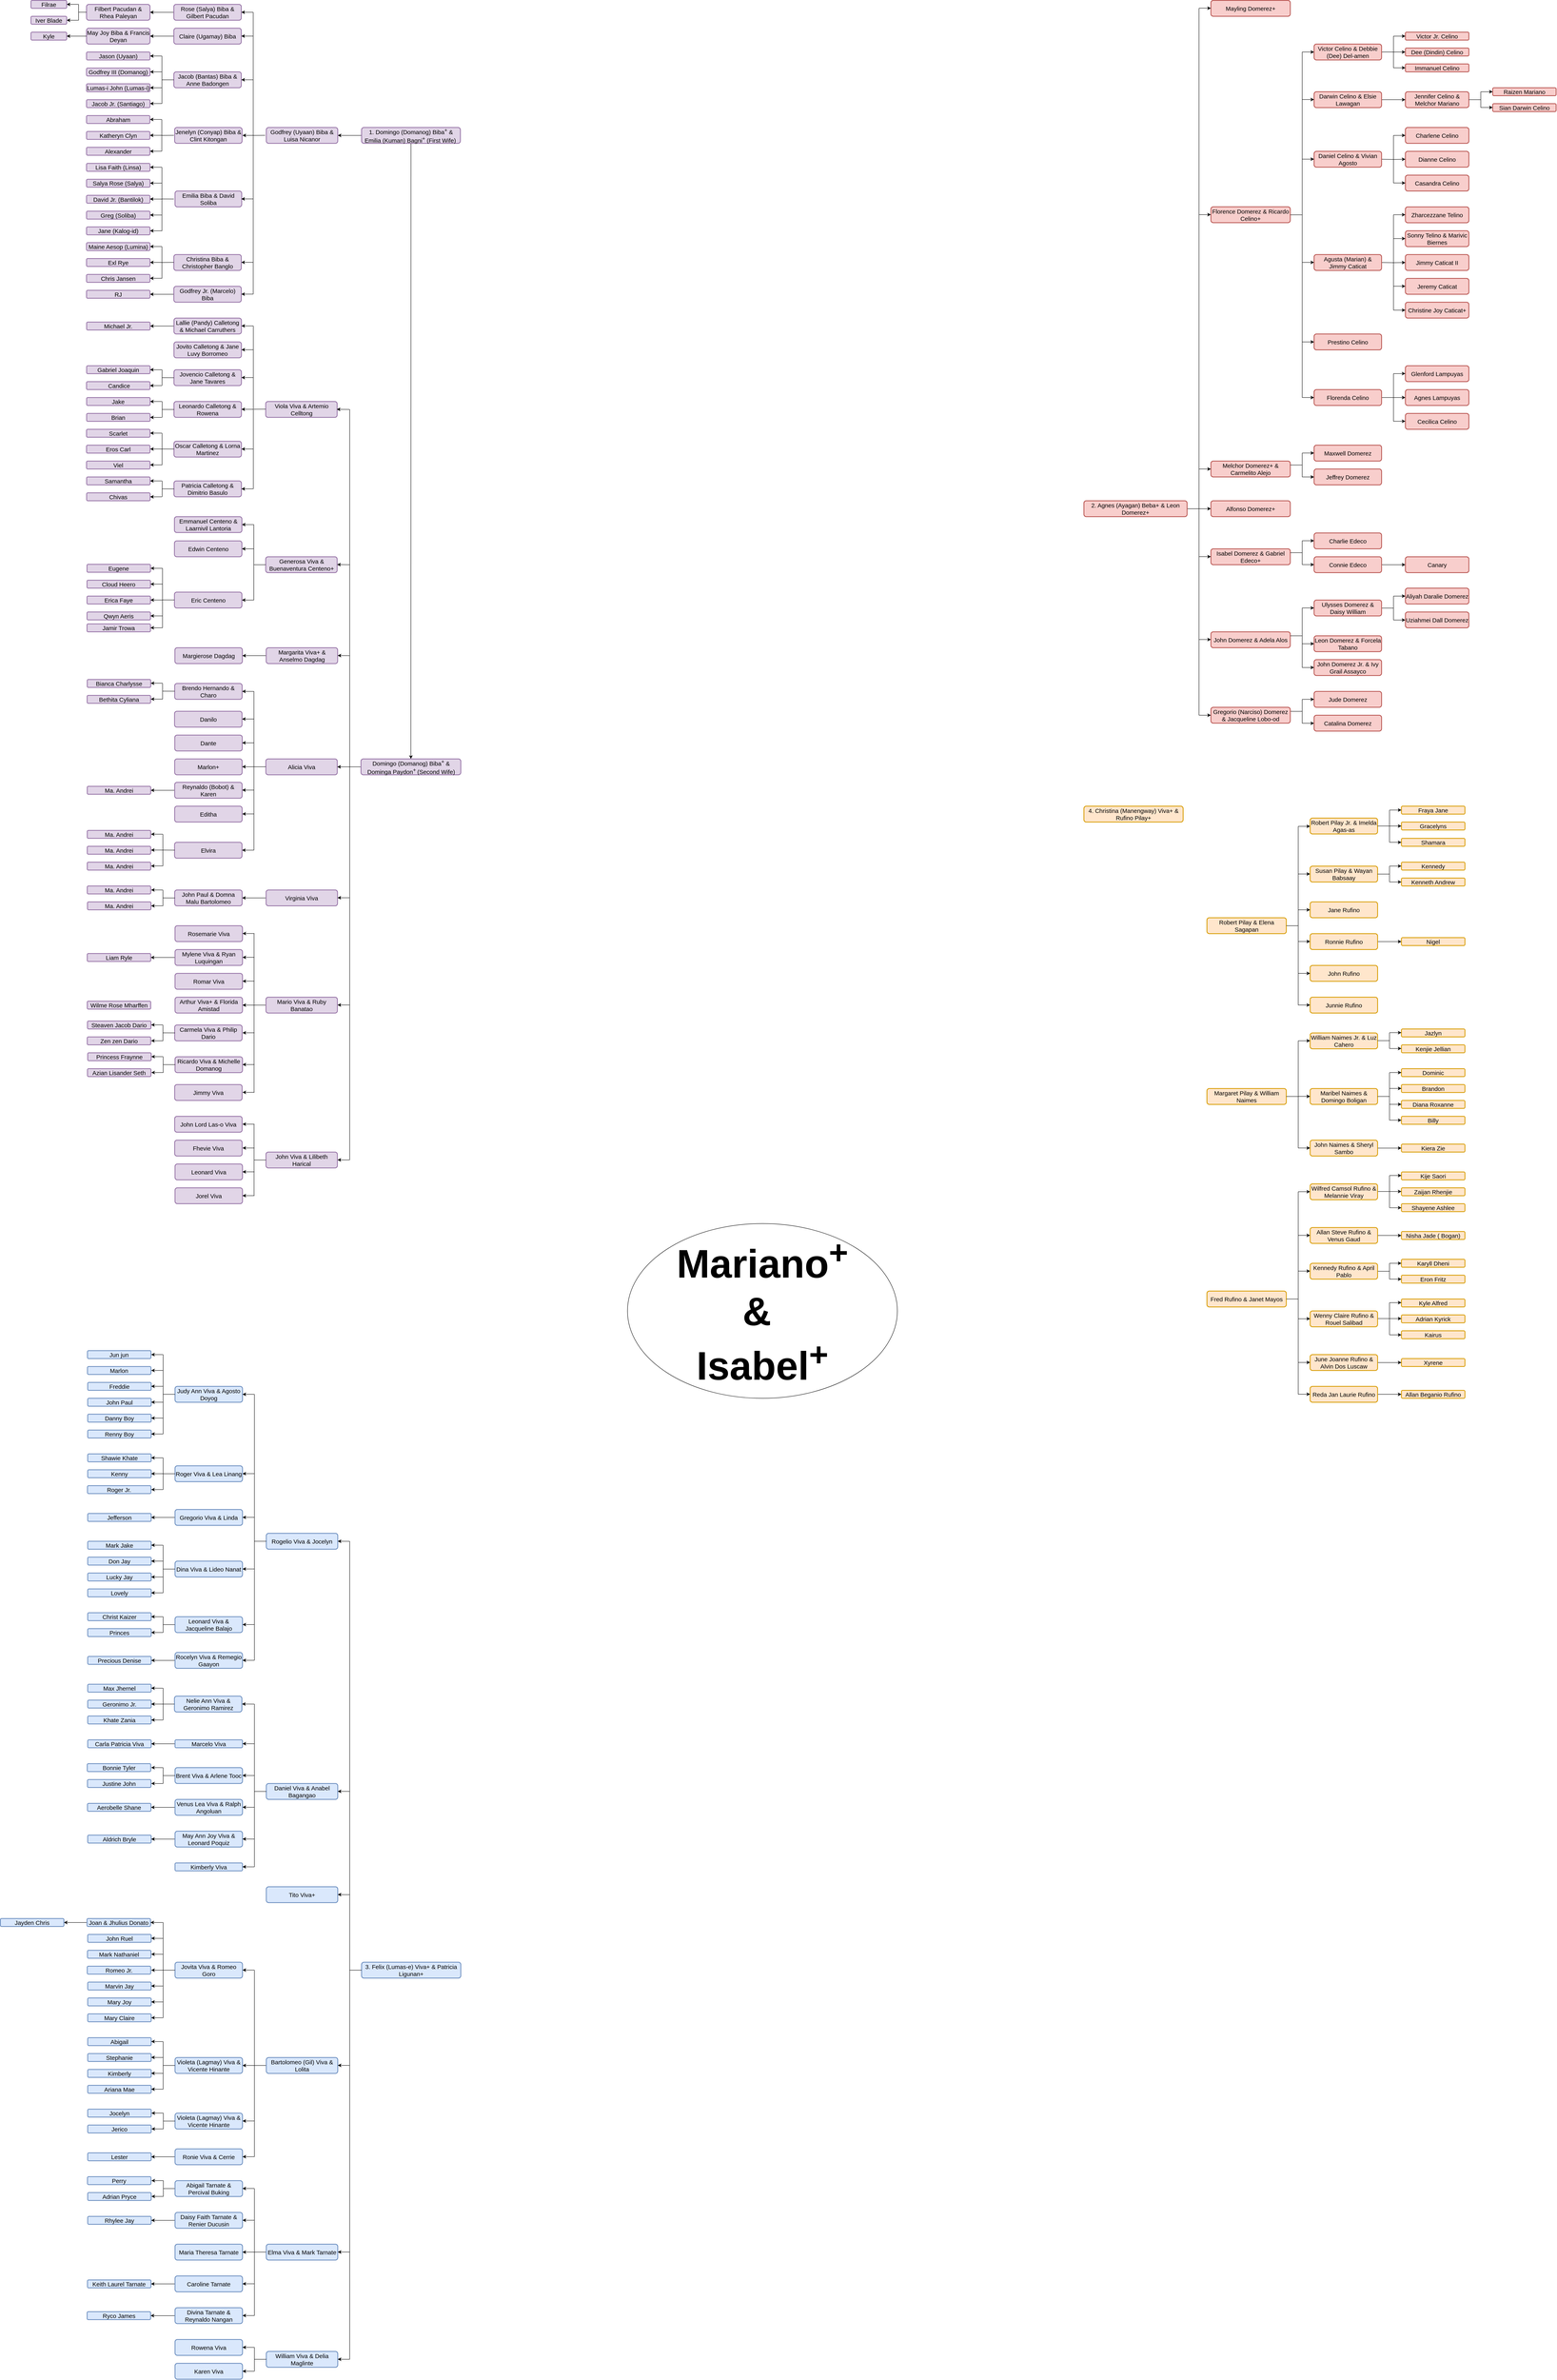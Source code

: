 <mxfile version="28.0.4">
  <diagram name="Page-1" id="LgF2EEBKUEtaE752DzGD">
    <mxGraphModel dx="1745" dy="1066" grid="1" gridSize="10" guides="1" tooltips="1" connect="1" arrows="1" fold="1" page="1" pageScale="1" pageWidth="1400" pageHeight="850" math="0" shadow="0">
      <root>
        <mxCell id="0" />
        <mxCell id="1" parent="0" />
        <mxCell id="iPQbSwLAwt5U1WuinnP0-3" value="&lt;font style=&quot;font-size: 100px;&quot;&gt;&lt;b style=&quot;&quot;&gt;Mariano&lt;sup&gt;+&lt;/sup&gt;&lt;br&gt;&lt;span style=&quot;background-color: transparent; color: light-dark(rgb(0, 0, 0), rgb(255, 255, 255));&quot;&gt;&amp;amp;&amp;nbsp;&lt;/span&gt;&lt;/b&gt;&lt;/font&gt;&lt;div&gt;&lt;span style=&quot;background-color: transparent; color: light-dark(rgb(0, 0, 0), rgb(255, 255, 255));&quot;&gt;&lt;font style=&quot;font-size: 100px;&quot;&gt;&lt;b style=&quot;&quot;&gt;Isabel&lt;sup style=&quot;&quot;&gt;+&lt;/sup&gt;&lt;/b&gt;&lt;/font&gt;&lt;/span&gt;&lt;/div&gt;" style="ellipse;whiteSpace=wrap;html=1;fontSize=15;" parent="1" vertex="1">
          <mxGeometry x="260" y="2290" width="680" height="440" as="geometry" />
        </mxCell>
        <mxCell id="geJAM1FH9w8emXUavwDb-674" value="" style="edgeStyle=orthogonalEdgeStyle;rounded=0;orthogonalLoop=1;jettySize=auto;html=1;fontFamily=Helvetica;fontSize=12;fontColor=default;" edge="1" parent="1" source="geJAM1FH9w8emXUavwDb-320" target="geJAM1FH9w8emXUavwDb-638">
          <mxGeometry relative="1" as="geometry" />
        </mxCell>
        <mxCell id="geJAM1FH9w8emXUavwDb-320" value="2. Agnes (Ayagan) Beba+ &amp;amp; Leon Domerez+" style="rounded=1;whiteSpace=wrap;html=1;strokeColor=#b85450;fillColor=#f8cecc;strokeWidth=2;fontSize=15;" vertex="1" parent="1">
          <mxGeometry x="1410" y="470" width="260" height="40" as="geometry" />
        </mxCell>
        <mxCell id="geJAM1FH9w8emXUavwDb-321" value="Mayling Domerez+" style="whiteSpace=wrap;html=1;rounded=1;strokeColor=#b85450;fillColor=#f8cecc;strokeWidth=2;fontSize=15;" vertex="1" parent="1">
          <mxGeometry x="1730" y="-790" width="200" height="40" as="geometry" />
        </mxCell>
        <mxCell id="geJAM1FH9w8emXUavwDb-322" value="Florence Domerez &amp;amp; Ricardo Celino+" style="whiteSpace=wrap;html=1;rounded=1;strokeColor=#b85450;fillColor=#f8cecc;strokeWidth=2;fontSize=15;" vertex="1" parent="1">
          <mxGeometry x="1730" y="-270.24" width="200" height="40" as="geometry" />
        </mxCell>
        <mxCell id="geJAM1FH9w8emXUavwDb-587" value="" style="edgeStyle=orthogonalEdgeStyle;rounded=0;orthogonalLoop=1;jettySize=auto;html=1;fontFamily=Helvetica;fontSize=12;fontColor=default;" edge="1" parent="1" source="geJAM1FH9w8emXUavwDb-323" target="geJAM1FH9w8emXUavwDb-329">
          <mxGeometry relative="1" as="geometry" />
        </mxCell>
        <mxCell id="geJAM1FH9w8emXUavwDb-323" value="Victor Celino &amp;amp; Debbie (Dee) Del-amen" style="rounded=1;whiteSpace=wrap;html=1;fillColor=#f8cecc;strokeColor=#b85450;strokeWidth=2;fontSize=15;" vertex="1" parent="1">
          <mxGeometry x="1990" y="-680" width="170" height="40" as="geometry" />
        </mxCell>
        <mxCell id="geJAM1FH9w8emXUavwDb-591" value="" style="edgeStyle=orthogonalEdgeStyle;rounded=0;orthogonalLoop=1;jettySize=auto;html=1;fontFamily=Helvetica;fontSize=12;fontColor=default;" edge="1" parent="1" source="geJAM1FH9w8emXUavwDb-324" target="geJAM1FH9w8emXUavwDb-331">
          <mxGeometry relative="1" as="geometry" />
        </mxCell>
        <mxCell id="geJAM1FH9w8emXUavwDb-324" value="Darwin Celino &amp;amp; Elsie Lawagan" style="rounded=1;whiteSpace=wrap;html=1;fillColor=#f8cecc;strokeColor=#b85450;strokeWidth=2;fontSize=15;" vertex="1" parent="1">
          <mxGeometry x="1990" y="-560" width="170" height="40" as="geometry" />
        </mxCell>
        <mxCell id="geJAM1FH9w8emXUavwDb-597" value="" style="edgeStyle=orthogonalEdgeStyle;rounded=0;orthogonalLoop=1;jettySize=auto;html=1;fontFamily=Helvetica;fontSize=12;fontColor=default;" edge="1" parent="1" target="geJAM1FH9w8emXUavwDb-584">
          <mxGeometry relative="1" as="geometry">
            <mxPoint x="2160" y="-390" as="sourcePoint" />
          </mxGeometry>
        </mxCell>
        <mxCell id="geJAM1FH9w8emXUavwDb-325" value="Daniel Celino &amp;amp; Vivian Agosto" style="rounded=1;whiteSpace=wrap;html=1;fillColor=#f8cecc;strokeColor=#b85450;strokeWidth=2;fontSize=15;" vertex="1" parent="1">
          <mxGeometry x="1990" y="-410" width="170" height="40" as="geometry" />
        </mxCell>
        <mxCell id="geJAM1FH9w8emXUavwDb-606" value="" style="edgeStyle=orthogonalEdgeStyle;rounded=0;orthogonalLoop=1;jettySize=auto;html=1;fontFamily=Helvetica;fontSize=12;fontColor=default;" edge="1" parent="1" target="geJAM1FH9w8emXUavwDb-603">
          <mxGeometry relative="1" as="geometry">
            <mxPoint x="2160" y="-130" as="sourcePoint" />
          </mxGeometry>
        </mxCell>
        <mxCell id="geJAM1FH9w8emXUavwDb-326" value="Agusta (Marian) &amp;amp; Jimmy Caticat" style="rounded=1;whiteSpace=wrap;html=1;fillColor=#f8cecc;strokeColor=#b85450;strokeWidth=2;fontSize=15;" vertex="1" parent="1">
          <mxGeometry x="1990" y="-150" width="170" height="40" as="geometry" />
        </mxCell>
        <mxCell id="geJAM1FH9w8emXUavwDb-328" value="Victor Jr. Celino" style="whiteSpace=wrap;html=1;rounded=1;fillColor=#f8cecc;strokeColor=#b85450;strokeWidth=2;fontSize=15;" vertex="1" parent="1">
          <mxGeometry x="2220" y="-710" width="160" height="20" as="geometry" />
        </mxCell>
        <mxCell id="geJAM1FH9w8emXUavwDb-329" value="Dee (Dindin) Celino" style="whiteSpace=wrap;html=1;rounded=1;fillColor=#f8cecc;strokeColor=#b85450;strokeWidth=2;fontSize=15;" vertex="1" parent="1">
          <mxGeometry x="2220" y="-670" width="160" height="20" as="geometry" />
        </mxCell>
        <mxCell id="geJAM1FH9w8emXUavwDb-330" value="Immanuel Celino" style="whiteSpace=wrap;html=1;rounded=1;fillColor=#f8cecc;strokeColor=#b85450;strokeWidth=2;fontSize=15;" vertex="1" parent="1">
          <mxGeometry x="2220" y="-630" width="160" height="20" as="geometry" />
        </mxCell>
        <mxCell id="geJAM1FH9w8emXUavwDb-331" value="Jennifer Celino &amp;amp; Melchor Mariano" style="whiteSpace=wrap;html=1;rounded=1;fillColor=#f8cecc;strokeColor=#b85450;strokeWidth=2;fontSize=15;" vertex="1" parent="1">
          <mxGeometry x="2220" y="-560" width="160" height="40" as="geometry" />
        </mxCell>
        <mxCell id="geJAM1FH9w8emXUavwDb-581" value="Raizen Mariano" style="rounded=1;whiteSpace=wrap;html=1;fillColor=#f8cecc;strokeColor=#b85450;strokeWidth=2;fontSize=15;" vertex="1" parent="1">
          <mxGeometry x="2440" y="-570" width="159.7" height="20" as="geometry" />
        </mxCell>
        <mxCell id="geJAM1FH9w8emXUavwDb-582" value="Sian Darwin Celino" style="rounded=1;whiteSpace=wrap;html=1;fillColor=#f8cecc;strokeColor=#b85450;strokeWidth=2;fontSize=15;" vertex="1" parent="1">
          <mxGeometry x="2440" y="-530" width="159.7" height="20" as="geometry" />
        </mxCell>
        <mxCell id="geJAM1FH9w8emXUavwDb-583" value="Charlene Celino" style="whiteSpace=wrap;html=1;rounded=1;fillColor=#f8cecc;strokeColor=#b85450;strokeWidth=2;fontSize=15;" vertex="1" parent="1">
          <mxGeometry x="2220" y="-470" width="160" height="40" as="geometry" />
        </mxCell>
        <mxCell id="geJAM1FH9w8emXUavwDb-584" value="Dianne Celino" style="whiteSpace=wrap;html=1;rounded=1;fillColor=#f8cecc;strokeColor=#b85450;strokeWidth=2;fontSize=15;" vertex="1" parent="1">
          <mxGeometry x="2220" y="-410" width="160" height="40" as="geometry" />
        </mxCell>
        <mxCell id="geJAM1FH9w8emXUavwDb-585" value="Casandra Celino" style="whiteSpace=wrap;html=1;rounded=1;fillColor=#f8cecc;strokeColor=#b85450;strokeWidth=2;fontSize=15;" vertex="1" parent="1">
          <mxGeometry x="2220" y="-350" width="160" height="40" as="geometry" />
        </mxCell>
        <mxCell id="geJAM1FH9w8emXUavwDb-588" value="" style="endArrow=none;html=1;rounded=0;fontFamily=Helvetica;fontSize=12;fontColor=default;" edge="1" parent="1">
          <mxGeometry width="50" height="50" relative="1" as="geometry">
            <mxPoint x="2190" y="-620" as="sourcePoint" />
            <mxPoint x="2190" y="-700" as="targetPoint" />
          </mxGeometry>
        </mxCell>
        <mxCell id="geJAM1FH9w8emXUavwDb-589" value="" style="endArrow=classic;html=1;rounded=0;fontFamily=Helvetica;fontSize=12;fontColor=default;" edge="1" parent="1">
          <mxGeometry width="50" height="50" relative="1" as="geometry">
            <mxPoint x="2190" y="-700" as="sourcePoint" />
            <mxPoint x="2220" y="-700" as="targetPoint" />
          </mxGeometry>
        </mxCell>
        <mxCell id="geJAM1FH9w8emXUavwDb-590" value="" style="endArrow=classic;html=1;rounded=0;fontFamily=Helvetica;fontSize=12;fontColor=default;" edge="1" parent="1">
          <mxGeometry width="50" height="50" relative="1" as="geometry">
            <mxPoint x="2190" y="-620.22" as="sourcePoint" />
            <mxPoint x="2220" y="-620.22" as="targetPoint" />
          </mxGeometry>
        </mxCell>
        <mxCell id="geJAM1FH9w8emXUavwDb-592" value="" style="endArrow=none;html=1;rounded=0;fontFamily=Helvetica;fontSize=12;fontColor=default;" edge="1" parent="1">
          <mxGeometry width="50" height="50" relative="1" as="geometry">
            <mxPoint x="2380" y="-540" as="sourcePoint" />
            <mxPoint x="2410" y="-540" as="targetPoint" />
          </mxGeometry>
        </mxCell>
        <mxCell id="geJAM1FH9w8emXUavwDb-594" value="" style="endArrow=none;html=1;rounded=0;fontFamily=Helvetica;fontSize=12;fontColor=default;" edge="1" parent="1">
          <mxGeometry width="50" height="50" relative="1" as="geometry">
            <mxPoint x="2410" y="-520" as="sourcePoint" />
            <mxPoint x="2410" y="-560" as="targetPoint" />
          </mxGeometry>
        </mxCell>
        <mxCell id="geJAM1FH9w8emXUavwDb-595" value="" style="endArrow=classic;html=1;rounded=0;fontFamily=Helvetica;fontSize=12;fontColor=default;entryX=0;entryY=0.5;entryDx=0;entryDy=0;" edge="1" parent="1" target="geJAM1FH9w8emXUavwDb-581">
          <mxGeometry width="50" height="50" relative="1" as="geometry">
            <mxPoint x="2410" y="-560" as="sourcePoint" />
            <mxPoint x="2460" y="-610" as="targetPoint" />
          </mxGeometry>
        </mxCell>
        <mxCell id="geJAM1FH9w8emXUavwDb-596" value="" style="endArrow=classic;html=1;rounded=0;fontFamily=Helvetica;fontSize=12;fontColor=default;entryX=0;entryY=0.5;entryDx=0;entryDy=0;" edge="1" parent="1">
          <mxGeometry width="50" height="50" relative="1" as="geometry">
            <mxPoint x="2410" y="-520.43" as="sourcePoint" />
            <mxPoint x="2440" y="-520.43" as="targetPoint" />
          </mxGeometry>
        </mxCell>
        <mxCell id="geJAM1FH9w8emXUavwDb-598" value="" style="endArrow=none;html=1;rounded=0;fontFamily=Helvetica;fontSize=12;fontColor=default;" edge="1" parent="1">
          <mxGeometry width="50" height="50" relative="1" as="geometry">
            <mxPoint x="2190" y="-330" as="sourcePoint" />
            <mxPoint x="2190" y="-450" as="targetPoint" />
          </mxGeometry>
        </mxCell>
        <mxCell id="geJAM1FH9w8emXUavwDb-599" value="" style="endArrow=classic;html=1;rounded=0;fontFamily=Helvetica;fontSize=12;fontColor=default;" edge="1" parent="1">
          <mxGeometry width="50" height="50" relative="1" as="geometry">
            <mxPoint x="2190" y="-450" as="sourcePoint" />
            <mxPoint x="2220" y="-450" as="targetPoint" />
          </mxGeometry>
        </mxCell>
        <mxCell id="geJAM1FH9w8emXUavwDb-600" value="" style="endArrow=classic;html=1;rounded=0;fontFamily=Helvetica;fontSize=12;fontColor=default;" edge="1" parent="1">
          <mxGeometry width="50" height="50" relative="1" as="geometry">
            <mxPoint x="2190" y="-330.23" as="sourcePoint" />
            <mxPoint x="2220" y="-330.23" as="targetPoint" />
          </mxGeometry>
        </mxCell>
        <mxCell id="geJAM1FH9w8emXUavwDb-601" value="Zharcezzane Telino" style="whiteSpace=wrap;html=1;rounded=1;fillColor=#f8cecc;strokeColor=#b85450;strokeWidth=2;fontSize=15;" vertex="1" parent="1">
          <mxGeometry x="2220" y="-270" width="160" height="40" as="geometry" />
        </mxCell>
        <mxCell id="geJAM1FH9w8emXUavwDb-602" value="Sonny Telino &amp;amp; Marivic Biernes" style="whiteSpace=wrap;html=1;rounded=1;fillColor=#f8cecc;strokeColor=#b85450;strokeWidth=2;fontSize=15;" vertex="1" parent="1">
          <mxGeometry x="2220" y="-210" width="160" height="40" as="geometry" />
        </mxCell>
        <mxCell id="geJAM1FH9w8emXUavwDb-603" value="Jimmy Caticat II" style="whiteSpace=wrap;html=1;rounded=1;fillColor=#f8cecc;strokeColor=#b85450;strokeWidth=2;fontSize=15;" vertex="1" parent="1">
          <mxGeometry x="2220" y="-150" width="160" height="40" as="geometry" />
        </mxCell>
        <mxCell id="geJAM1FH9w8emXUavwDb-604" value="Jeremy Caticat" style="whiteSpace=wrap;html=1;rounded=1;fillColor=#f8cecc;strokeColor=#b85450;strokeWidth=2;fontSize=15;" vertex="1" parent="1">
          <mxGeometry x="2220" y="-90" width="160" height="40" as="geometry" />
        </mxCell>
        <mxCell id="geJAM1FH9w8emXUavwDb-605" value="Christine Joy Caticat+" style="whiteSpace=wrap;html=1;rounded=1;fillColor=#f8cecc;strokeColor=#b85450;strokeWidth=2;fontSize=15;" vertex="1" parent="1">
          <mxGeometry x="2220" y="-30" width="160" height="40" as="geometry" />
        </mxCell>
        <mxCell id="geJAM1FH9w8emXUavwDb-607" value="" style="endArrow=none;html=1;rounded=0;fontFamily=Helvetica;fontSize=12;fontColor=default;" edge="1" parent="1">
          <mxGeometry width="50" height="50" relative="1" as="geometry">
            <mxPoint x="2190" y="-10" as="sourcePoint" />
            <mxPoint x="2190" y="-250" as="targetPoint" />
          </mxGeometry>
        </mxCell>
        <mxCell id="geJAM1FH9w8emXUavwDb-608" value="" style="endArrow=classic;html=1;rounded=0;fontFamily=Helvetica;fontSize=12;fontColor=default;" edge="1" parent="1">
          <mxGeometry width="50" height="50" relative="1" as="geometry">
            <mxPoint x="2190" y="-10" as="sourcePoint" />
            <mxPoint x="2220" y="-10" as="targetPoint" />
          </mxGeometry>
        </mxCell>
        <mxCell id="geJAM1FH9w8emXUavwDb-609" value="" style="endArrow=classic;html=1;rounded=0;fontFamily=Helvetica;fontSize=12;fontColor=default;" edge="1" parent="1">
          <mxGeometry width="50" height="50" relative="1" as="geometry">
            <mxPoint x="2190" y="-70.26" as="sourcePoint" />
            <mxPoint x="2220" y="-70.26" as="targetPoint" />
          </mxGeometry>
        </mxCell>
        <mxCell id="geJAM1FH9w8emXUavwDb-610" value="" style="endArrow=classic;html=1;rounded=0;fontFamily=Helvetica;fontSize=12;fontColor=default;" edge="1" parent="1">
          <mxGeometry width="50" height="50" relative="1" as="geometry">
            <mxPoint x="2190" y="-190.26" as="sourcePoint" />
            <mxPoint x="2220" y="-190.26" as="targetPoint" />
          </mxGeometry>
        </mxCell>
        <mxCell id="geJAM1FH9w8emXUavwDb-611" value="" style="endArrow=classic;html=1;rounded=0;fontFamily=Helvetica;fontSize=12;fontColor=default;" edge="1" parent="1">
          <mxGeometry width="50" height="50" relative="1" as="geometry">
            <mxPoint x="2190" y="-250.26" as="sourcePoint" />
            <mxPoint x="2220" y="-250.26" as="targetPoint" />
          </mxGeometry>
        </mxCell>
        <mxCell id="geJAM1FH9w8emXUavwDb-612" value="Prestino Celino" style="rounded=1;whiteSpace=wrap;html=1;fillColor=#f8cecc;strokeColor=#b85450;strokeWidth=2;fontSize=15;" vertex="1" parent="1">
          <mxGeometry x="1990" y="50" width="170" height="40" as="geometry" />
        </mxCell>
        <mxCell id="geJAM1FH9w8emXUavwDb-617" value="" style="edgeStyle=orthogonalEdgeStyle;rounded=0;orthogonalLoop=1;jettySize=auto;html=1;fontFamily=Helvetica;fontSize=12;fontColor=default;" edge="1" parent="1" source="geJAM1FH9w8emXUavwDb-613" target="geJAM1FH9w8emXUavwDb-615">
          <mxGeometry relative="1" as="geometry" />
        </mxCell>
        <mxCell id="geJAM1FH9w8emXUavwDb-613" value="Florenda Celino" style="rounded=1;whiteSpace=wrap;html=1;fillColor=#f8cecc;strokeColor=#b85450;strokeWidth=2;fontSize=15;" vertex="1" parent="1">
          <mxGeometry x="1990" y="190" width="170" height="40" as="geometry" />
        </mxCell>
        <mxCell id="geJAM1FH9w8emXUavwDb-614" value="Glenford Lampuyas" style="whiteSpace=wrap;html=1;rounded=1;fillColor=#f8cecc;strokeColor=#b85450;strokeWidth=2;fontSize=15;" vertex="1" parent="1">
          <mxGeometry x="2220" y="130" width="160" height="40" as="geometry" />
        </mxCell>
        <mxCell id="geJAM1FH9w8emXUavwDb-615" value="Agnes Lampuyas" style="whiteSpace=wrap;html=1;rounded=1;fillColor=#f8cecc;strokeColor=#b85450;strokeWidth=2;fontSize=15;" vertex="1" parent="1">
          <mxGeometry x="2220" y="190" width="160" height="40" as="geometry" />
        </mxCell>
        <mxCell id="geJAM1FH9w8emXUavwDb-616" value="Cecilica Celino" style="whiteSpace=wrap;html=1;rounded=1;fillColor=#f8cecc;strokeColor=#b85450;strokeWidth=2;fontSize=15;" vertex="1" parent="1">
          <mxGeometry x="2220" y="250" width="160" height="40" as="geometry" />
        </mxCell>
        <mxCell id="geJAM1FH9w8emXUavwDb-618" value="" style="endArrow=none;html=1;rounded=0;fontFamily=Helvetica;fontSize=12;fontColor=default;" edge="1" parent="1">
          <mxGeometry width="50" height="50" relative="1" as="geometry">
            <mxPoint x="2190" y="270" as="sourcePoint" />
            <mxPoint x="2190" y="150" as="targetPoint" />
          </mxGeometry>
        </mxCell>
        <mxCell id="geJAM1FH9w8emXUavwDb-619" value="" style="endArrow=classic;html=1;rounded=0;fontFamily=Helvetica;fontSize=12;fontColor=default;" edge="1" parent="1">
          <mxGeometry width="50" height="50" relative="1" as="geometry">
            <mxPoint x="2190" y="149.69" as="sourcePoint" />
            <mxPoint x="2220" y="149.69" as="targetPoint" />
          </mxGeometry>
        </mxCell>
        <mxCell id="geJAM1FH9w8emXUavwDb-620" value="" style="endArrow=classic;html=1;rounded=0;fontFamily=Helvetica;fontSize=12;fontColor=default;" edge="1" parent="1">
          <mxGeometry width="50" height="50" relative="1" as="geometry">
            <mxPoint x="2190" y="269.69" as="sourcePoint" />
            <mxPoint x="2220" y="269.69" as="targetPoint" />
          </mxGeometry>
        </mxCell>
        <mxCell id="geJAM1FH9w8emXUavwDb-621" value="" style="endArrow=classic;html=1;rounded=0;fontFamily=Helvetica;fontSize=12;fontColor=default;" edge="1" parent="1">
          <mxGeometry width="50" height="50" relative="1" as="geometry">
            <mxPoint x="1960" y="-390.2" as="sourcePoint" />
            <mxPoint x="1990" y="-390.2" as="targetPoint" />
          </mxGeometry>
        </mxCell>
        <mxCell id="geJAM1FH9w8emXUavwDb-622" value="" style="endArrow=classic;html=1;rounded=0;fontFamily=Helvetica;fontSize=12;fontColor=default;" edge="1" parent="1">
          <mxGeometry width="50" height="50" relative="1" as="geometry">
            <mxPoint x="1960" y="-660.0" as="sourcePoint" />
            <mxPoint x="1990" y="-660.0" as="targetPoint" />
          </mxGeometry>
        </mxCell>
        <mxCell id="geJAM1FH9w8emXUavwDb-623" value="" style="endArrow=classic;html=1;rounded=0;fontFamily=Helvetica;fontSize=12;fontColor=default;" edge="1" parent="1">
          <mxGeometry width="50" height="50" relative="1" as="geometry">
            <mxPoint x="1960" y="-540.34" as="sourcePoint" />
            <mxPoint x="1990" y="-540.34" as="targetPoint" />
          </mxGeometry>
        </mxCell>
        <mxCell id="geJAM1FH9w8emXUavwDb-624" value="" style="endArrow=classic;html=1;rounded=0;fontFamily=Helvetica;fontSize=12;fontColor=default;" edge="1" parent="1">
          <mxGeometry width="50" height="50" relative="1" as="geometry">
            <mxPoint x="1960" y="-130.31" as="sourcePoint" />
            <mxPoint x="1990" y="-130.31" as="targetPoint" />
          </mxGeometry>
        </mxCell>
        <mxCell id="geJAM1FH9w8emXUavwDb-625" value="" style="endArrow=classic;html=1;rounded=0;fontFamily=Helvetica;fontSize=12;fontColor=default;" edge="1" parent="1">
          <mxGeometry width="50" height="50" relative="1" as="geometry">
            <mxPoint x="1960" y="70" as="sourcePoint" />
            <mxPoint x="1990" y="70" as="targetPoint" />
          </mxGeometry>
        </mxCell>
        <mxCell id="geJAM1FH9w8emXUavwDb-626" value="" style="endArrow=classic;html=1;rounded=0;fontFamily=Helvetica;fontSize=12;fontColor=default;" edge="1" parent="1">
          <mxGeometry width="50" height="50" relative="1" as="geometry">
            <mxPoint x="1960" y="210.0" as="sourcePoint" />
            <mxPoint x="1990" y="210.0" as="targetPoint" />
          </mxGeometry>
        </mxCell>
        <mxCell id="geJAM1FH9w8emXUavwDb-627" value="" style="endArrow=none;html=1;rounded=0;fontFamily=Helvetica;fontSize=12;fontColor=default;" edge="1" parent="1">
          <mxGeometry width="50" height="50" relative="1" as="geometry">
            <mxPoint x="1960" y="210" as="sourcePoint" />
            <mxPoint x="1960" y="-660" as="targetPoint" />
          </mxGeometry>
        </mxCell>
        <mxCell id="geJAM1FH9w8emXUavwDb-628" value="" style="endArrow=none;html=1;rounded=0;fontFamily=Helvetica;fontSize=12;fontColor=default;" edge="1" parent="1">
          <mxGeometry width="50" height="50" relative="1" as="geometry">
            <mxPoint x="1930" y="-250" as="sourcePoint" />
            <mxPoint x="1960" y="-250" as="targetPoint" />
          </mxGeometry>
        </mxCell>
        <mxCell id="geJAM1FH9w8emXUavwDb-630" value="Melchor Domerez+ &amp;amp; Carmelito Alejo" style="whiteSpace=wrap;html=1;rounded=1;strokeColor=#b85450;fillColor=#f8cecc;strokeWidth=2;fontSize=15;" vertex="1" parent="1">
          <mxGeometry x="1730" y="370" width="200" height="40" as="geometry" />
        </mxCell>
        <mxCell id="geJAM1FH9w8emXUavwDb-631" value="Maxwell Domerez" style="rounded=1;whiteSpace=wrap;html=1;fillColor=#f8cecc;strokeColor=#b85450;strokeWidth=2;fontSize=15;" vertex="1" parent="1">
          <mxGeometry x="1990" y="330" width="170" height="40" as="geometry" />
        </mxCell>
        <mxCell id="geJAM1FH9w8emXUavwDb-632" value="Jeffrey Domerez" style="rounded=1;whiteSpace=wrap;html=1;fillColor=#f8cecc;strokeColor=#b85450;strokeWidth=2;fontSize=15;" vertex="1" parent="1">
          <mxGeometry x="1990" y="390" width="170" height="40" as="geometry" />
        </mxCell>
        <mxCell id="geJAM1FH9w8emXUavwDb-633" value="" style="endArrow=classic;html=1;rounded=0;fontFamily=Helvetica;fontSize=12;fontColor=default;" edge="1" parent="1">
          <mxGeometry width="50" height="50" relative="1" as="geometry">
            <mxPoint x="1960" y="410" as="sourcePoint" />
            <mxPoint x="1990" y="410" as="targetPoint" />
          </mxGeometry>
        </mxCell>
        <mxCell id="geJAM1FH9w8emXUavwDb-634" value="" style="endArrow=classic;html=1;rounded=0;fontFamily=Helvetica;fontSize=12;fontColor=default;" edge="1" parent="1">
          <mxGeometry width="50" height="50" relative="1" as="geometry">
            <mxPoint x="1960" y="349.8" as="sourcePoint" />
            <mxPoint x="1990" y="349.8" as="targetPoint" />
          </mxGeometry>
        </mxCell>
        <mxCell id="geJAM1FH9w8emXUavwDb-636" value="" style="endArrow=none;html=1;rounded=0;fontFamily=Helvetica;fontSize=12;fontColor=default;" edge="1" parent="1">
          <mxGeometry width="50" height="50" relative="1" as="geometry">
            <mxPoint x="1960" y="410" as="sourcePoint" />
            <mxPoint x="1960" y="350" as="targetPoint" />
          </mxGeometry>
        </mxCell>
        <mxCell id="geJAM1FH9w8emXUavwDb-637" value="" style="endArrow=none;html=1;rounded=0;fontFamily=Helvetica;fontSize=12;fontColor=default;exitX=1;exitY=0.5;exitDx=0;exitDy=0;" edge="1" parent="1">
          <mxGeometry width="50" height="50" relative="1" as="geometry">
            <mxPoint x="1930" y="380" as="sourcePoint" />
            <mxPoint x="1960" y="380" as="targetPoint" />
          </mxGeometry>
        </mxCell>
        <mxCell id="geJAM1FH9w8emXUavwDb-638" value="Alfonso Domerez+" style="whiteSpace=wrap;html=1;rounded=1;strokeColor=#b85450;fillColor=#f8cecc;strokeWidth=2;fontSize=15;" vertex="1" parent="1">
          <mxGeometry x="1730" y="470" width="200" height="40" as="geometry" />
        </mxCell>
        <mxCell id="geJAM1FH9w8emXUavwDb-639" value="Isabel Domerez &amp;amp; Gabriel Edeco+" style="whiteSpace=wrap;html=1;rounded=1;strokeColor=#b85450;fillColor=#f8cecc;strokeWidth=2;fontSize=15;" vertex="1" parent="1">
          <mxGeometry x="1730" y="591" width="200" height="40" as="geometry" />
        </mxCell>
        <mxCell id="geJAM1FH9w8emXUavwDb-640" value="Charlie Edeco" style="rounded=1;whiteSpace=wrap;html=1;fillColor=#f8cecc;strokeColor=#b85450;strokeWidth=2;fontSize=15;" vertex="1" parent="1">
          <mxGeometry x="1990" y="551" width="170" height="40" as="geometry" />
        </mxCell>
        <mxCell id="geJAM1FH9w8emXUavwDb-644" value="" style="edgeStyle=orthogonalEdgeStyle;rounded=0;orthogonalLoop=1;jettySize=auto;html=1;fontFamily=Helvetica;fontSize=12;fontColor=default;" edge="1" parent="1" source="geJAM1FH9w8emXUavwDb-641" target="geJAM1FH9w8emXUavwDb-643">
          <mxGeometry relative="1" as="geometry" />
        </mxCell>
        <mxCell id="geJAM1FH9w8emXUavwDb-641" value="Connie Edeco" style="rounded=1;whiteSpace=wrap;html=1;fillColor=#f8cecc;strokeColor=#b85450;strokeWidth=2;fontSize=15;" vertex="1" parent="1">
          <mxGeometry x="1990" y="611" width="170" height="40" as="geometry" />
        </mxCell>
        <mxCell id="geJAM1FH9w8emXUavwDb-643" value="Canary" style="whiteSpace=wrap;html=1;rounded=1;fillColor=#f8cecc;strokeColor=#b85450;strokeWidth=2;fontSize=15;" vertex="1" parent="1">
          <mxGeometry x="2220" y="611" width="160" height="40" as="geometry" />
        </mxCell>
        <mxCell id="geJAM1FH9w8emXUavwDb-645" value="" style="endArrow=classic;html=1;rounded=0;fontFamily=Helvetica;fontSize=12;fontColor=default;" edge="1" parent="1">
          <mxGeometry width="50" height="50" relative="1" as="geometry">
            <mxPoint x="1960" y="630.77" as="sourcePoint" />
            <mxPoint x="1990" y="630.77" as="targetPoint" />
          </mxGeometry>
        </mxCell>
        <mxCell id="geJAM1FH9w8emXUavwDb-646" value="" style="endArrow=classic;html=1;rounded=0;fontFamily=Helvetica;fontSize=12;fontColor=default;" edge="1" parent="1">
          <mxGeometry width="50" height="50" relative="1" as="geometry">
            <mxPoint x="1960" y="570.57" as="sourcePoint" />
            <mxPoint x="1990" y="570.57" as="targetPoint" />
          </mxGeometry>
        </mxCell>
        <mxCell id="geJAM1FH9w8emXUavwDb-647" value="" style="endArrow=none;html=1;rounded=0;fontFamily=Helvetica;fontSize=12;fontColor=default;" edge="1" parent="1">
          <mxGeometry width="50" height="50" relative="1" as="geometry">
            <mxPoint x="1960" y="630.77" as="sourcePoint" />
            <mxPoint x="1960" y="570.77" as="targetPoint" />
          </mxGeometry>
        </mxCell>
        <mxCell id="geJAM1FH9w8emXUavwDb-648" value="" style="endArrow=none;html=1;rounded=0;fontFamily=Helvetica;fontSize=12;fontColor=default;exitX=1;exitY=0.5;exitDx=0;exitDy=0;" edge="1" parent="1">
          <mxGeometry width="50" height="50" relative="1" as="geometry">
            <mxPoint x="1930" y="600.77" as="sourcePoint" />
            <mxPoint x="1960" y="600.77" as="targetPoint" />
          </mxGeometry>
        </mxCell>
        <mxCell id="geJAM1FH9w8emXUavwDb-649" value="John Domerez &amp;amp; Adela Alos" style="whiteSpace=wrap;html=1;rounded=1;strokeColor=#b85450;fillColor=#f8cecc;strokeWidth=2;fontSize=15;" vertex="1" parent="1">
          <mxGeometry x="1730" y="800" width="200" height="40" as="geometry" />
        </mxCell>
        <mxCell id="geJAM1FH9w8emXUavwDb-650" value="Aliyah Daralie Domerez" style="whiteSpace=wrap;html=1;rounded=1;fillColor=#f8cecc;strokeColor=#b85450;strokeWidth=2;fontSize=15;" vertex="1" parent="1">
          <mxGeometry x="2220" y="690" width="160" height="40" as="geometry" />
        </mxCell>
        <mxCell id="geJAM1FH9w8emXUavwDb-651" value="Uziahmei Dall Domerez" style="whiteSpace=wrap;html=1;rounded=1;fillColor=#f8cecc;strokeColor=#b85450;strokeWidth=2;fontSize=15;" vertex="1" parent="1">
          <mxGeometry x="2220" y="750" width="160" height="40" as="geometry" />
        </mxCell>
        <mxCell id="geJAM1FH9w8emXUavwDb-652" value="" style="endArrow=classic;html=1;rounded=0;fontFamily=Helvetica;fontSize=12;fontColor=default;" edge="1" parent="1">
          <mxGeometry width="50" height="50" relative="1" as="geometry">
            <mxPoint x="2190" y="770.2" as="sourcePoint" />
            <mxPoint x="2220" y="770.2" as="targetPoint" />
          </mxGeometry>
        </mxCell>
        <mxCell id="geJAM1FH9w8emXUavwDb-653" value="" style="endArrow=classic;html=1;rounded=0;fontFamily=Helvetica;fontSize=12;fontColor=default;" edge="1" parent="1">
          <mxGeometry width="50" height="50" relative="1" as="geometry">
            <mxPoint x="2190" y="710" as="sourcePoint" />
            <mxPoint x="2220" y="710" as="targetPoint" />
          </mxGeometry>
        </mxCell>
        <mxCell id="geJAM1FH9w8emXUavwDb-654" value="" style="endArrow=none;html=1;rounded=0;fontFamily=Helvetica;fontSize=12;fontColor=default;" edge="1" parent="1">
          <mxGeometry width="50" height="50" relative="1" as="geometry">
            <mxPoint x="2190" y="770.2" as="sourcePoint" />
            <mxPoint x="2190" y="710.2" as="targetPoint" />
          </mxGeometry>
        </mxCell>
        <mxCell id="geJAM1FH9w8emXUavwDb-655" value="" style="endArrow=none;html=1;rounded=0;fontFamily=Helvetica;fontSize=12;fontColor=default;exitX=1;exitY=0.5;exitDx=0;exitDy=0;" edge="1" parent="1">
          <mxGeometry width="50" height="50" relative="1" as="geometry">
            <mxPoint x="2160" y="740.2" as="sourcePoint" />
            <mxPoint x="2190" y="740.2" as="targetPoint" />
          </mxGeometry>
        </mxCell>
        <mxCell id="geJAM1FH9w8emXUavwDb-657" value="Ulysses Domerez &amp;amp; Daisy William" style="rounded=1;whiteSpace=wrap;html=1;fillColor=#f8cecc;strokeColor=#b85450;strokeWidth=2;fontSize=15;" vertex="1" parent="1">
          <mxGeometry x="1990" y="720" width="170" height="40" as="geometry" />
        </mxCell>
        <mxCell id="geJAM1FH9w8emXUavwDb-311" value="" style="edgeStyle=orthogonalEdgeStyle;rounded=0;orthogonalLoop=1;jettySize=auto;html=1;fontFamily=Helvetica;fontSize=12;fontColor=default;" edge="1" parent="1" source="iPQbSwLAwt5U1WuinnP0-55" target="iPQbSwLAwt5U1WuinnP0-58">
          <mxGeometry relative="1" as="geometry" />
        </mxCell>
        <mxCell id="iPQbSwLAwt5U1WuinnP0-55" value="1. Domingo (Domanog) Biba&lt;sup&gt;+&lt;/sup&gt; &amp;amp; Emilia (Kuman) Bagni&lt;span&gt;&lt;sup&gt;+&lt;/sup&gt;&lt;/span&gt;&amp;nbsp;(First Wife)&lt;sup&gt;&amp;nbsp;&lt;/sup&gt;" style="rounded=1;whiteSpace=wrap;html=1;strokeColor=#9673a6;fillColor=#e1d5e7;strokeWidth=2;fontSize=15;" parent="1" vertex="1">
          <mxGeometry x="-410" y="-470" width="249" height="40" as="geometry" />
        </mxCell>
        <mxCell id="iPQbSwLAwt5U1WuinnP0-58" value="Godfrey (Uyaan) Biba &amp;amp; Luisa Nicanor" style="whiteSpace=wrap;html=1;rounded=1;strokeColor=#9673a6;fillColor=#e1d5e7;strokeWidth=2;fontSize=15;" parent="1" vertex="1">
          <mxGeometry x="-650" y="-470" width="180" height="40" as="geometry" />
        </mxCell>
        <mxCell id="geJAM1FH9w8emXUavwDb-12" value="" style="endArrow=classic;html=1;rounded=0;entryX=0.5;entryY=0;entryDx=0;entryDy=0;exitX=0.5;exitY=1;exitDx=0;exitDy=0;fontSize=15;" edge="1" parent="1" source="iPQbSwLAwt5U1WuinnP0-55" target="geJAM1FH9w8emXUavwDb-3">
          <mxGeometry width="50" height="50" relative="1" as="geometry">
            <mxPoint x="-193" y="1.19" as="sourcePoint" />
            <mxPoint x="-233" y="1" as="targetPoint" />
          </mxGeometry>
        </mxCell>
        <mxCell id="geJAM1FH9w8emXUavwDb-25" value="Filbert Pacudan &amp;amp; Rhea Paleyan" style="whiteSpace=wrap;html=1;rounded=1;fillColor=#e1d5e7;strokeColor=#9673a6;strokeWidth=2;fontSize=15;" vertex="1" parent="1">
          <mxGeometry x="-1103" y="-780" width="160" height="40" as="geometry" />
        </mxCell>
        <mxCell id="geJAM1FH9w8emXUavwDb-26" value="" style="edgeStyle=orthogonalEdgeStyle;rounded=0;orthogonalLoop=1;jettySize=auto;html=1;fontSize=15;" edge="1" parent="1">
          <mxGeometry relative="1" as="geometry">
            <mxPoint x="-883" y="-760" as="sourcePoint" />
            <mxPoint x="-943" y="-760" as="targetPoint" />
          </mxGeometry>
        </mxCell>
        <mxCell id="iPQbSwLAwt5U1WuinnP0-29" value="&lt;font&gt;Rose (Salya) Biba &amp;amp; Gilbert Pacudan&lt;/font&gt;" style="rounded=1;whiteSpace=wrap;html=1;fillColor=#e1d5e7;strokeColor=#9673a6;strokeWidth=2;fontSize=15;" parent="1" vertex="1">
          <mxGeometry x="-883" y="-780" width="170" height="40" as="geometry" />
        </mxCell>
        <mxCell id="geJAM1FH9w8emXUavwDb-49" value="" style="edgeStyle=orthogonalEdgeStyle;rounded=0;orthogonalLoop=1;jettySize=auto;html=1;fontFamily=Helvetica;fontSize=15;fontColor=default;" edge="1" parent="1">
          <mxGeometry relative="1" as="geometry">
            <mxPoint x="-883" y="-700" as="sourcePoint" />
            <mxPoint x="-943" y="-700" as="targetPoint" />
          </mxGeometry>
        </mxCell>
        <mxCell id="iPQbSwLAwt5U1WuinnP0-30" value="&lt;font&gt;Claire (Ugamay) Biba&lt;/font&gt;" style="rounded=1;whiteSpace=wrap;html=1;fillColor=#e1d5e7;strokeColor=#9673a6;strokeWidth=2;fontSize=15;" parent="1" vertex="1">
          <mxGeometry x="-883" y="-720" width="170" height="40" as="geometry" />
        </mxCell>
        <mxCell id="iPQbSwLAwt5U1WuinnP0-31" value="&lt;span&gt;Jacob (Bantas) Biba &amp;amp; Anne Badongen&lt;/span&gt;" style="rounded=1;whiteSpace=wrap;html=1;fillColor=#e1d5e7;strokeColor=#9673a6;strokeWidth=2;fontSize=15;" parent="1" vertex="1">
          <mxGeometry x="-883" y="-610" width="170" height="40" as="geometry" />
        </mxCell>
        <mxCell id="geJAM1FH9w8emXUavwDb-48" value="May Joy Biba &amp;amp; Francis Deyan" style="rounded=1;whiteSpace=wrap;html=1;fillColor=#e1d5e7;strokeColor=#9673a6;strokeWidth=2;fontSize=15;" vertex="1" parent="1">
          <mxGeometry x="-1103" y="-720" width="160" height="40" as="geometry" />
        </mxCell>
        <mxCell id="geJAM1FH9w8emXUavwDb-116" value="" style="edgeStyle=orthogonalEdgeStyle;rounded=0;orthogonalLoop=1;jettySize=auto;html=1;fontFamily=Helvetica;fontSize=12;fontColor=default;" edge="1" parent="1" source="geJAM1FH9w8emXUavwDb-5" target="geJAM1FH9w8emXUavwDb-68">
          <mxGeometry relative="1" as="geometry" />
        </mxCell>
        <mxCell id="geJAM1FH9w8emXUavwDb-5" value="&lt;span&gt;Godfrey Jr. (Marcelo) Biba&lt;/span&gt;" style="rounded=1;whiteSpace=wrap;html=1;fillColor=#e1d5e7;strokeColor=#9673a6;strokeWidth=2;fontSize=15;" vertex="1" parent="1">
          <mxGeometry x="-883" y="-70" width="170" height="40" as="geometry" />
        </mxCell>
        <mxCell id="iPQbSwLAwt5U1WuinnP0-33" value="&lt;font&gt;Emilia Biba &amp;amp; David Soliba&lt;/font&gt;" style="rounded=1;whiteSpace=wrap;html=1;fillColor=#e1d5e7;strokeColor=#9673a6;strokeWidth=2;fontSize=15;" parent="1" vertex="1">
          <mxGeometry x="-880" y="-310" width="168" height="40" as="geometry" />
        </mxCell>
        <mxCell id="geJAM1FH9w8emXUavwDb-4" value="&lt;font&gt;Christina Biba &amp;amp; Christopher Banglo&lt;/font&gt;" style="rounded=1;whiteSpace=wrap;html=1;fillColor=#e1d5e7;strokeColor=#9673a6;strokeWidth=2;fontSize=15;" vertex="1" parent="1">
          <mxGeometry x="-883" y="-150" width="170" height="40" as="geometry" />
        </mxCell>
        <mxCell id="geJAM1FH9w8emXUavwDb-60" value="&lt;span&gt;Lisa Faith (Linsa)&lt;/span&gt;" style="rounded=1;whiteSpace=wrap;html=1;fillColor=#e1d5e7;strokeColor=#9673a6;strokeWidth=2;fontSize=15;" vertex="1" parent="1">
          <mxGeometry x="-1103" y="-379.62" width="160" height="20" as="geometry" />
        </mxCell>
        <mxCell id="geJAM1FH9w8emXUavwDb-61" value="&lt;span&gt;Salya Rose (Salya)&lt;/span&gt;" style="rounded=1;whiteSpace=wrap;html=1;fillColor=#e1d5e7;strokeColor=#9673a6;strokeWidth=2;fontSize=15;" vertex="1" parent="1">
          <mxGeometry x="-1103" y="-339.62" width="160" height="20" as="geometry" />
        </mxCell>
        <mxCell id="geJAM1FH9w8emXUavwDb-62" value="&lt;span&gt;David Jr. (Bantilok)&lt;/span&gt;" style="rounded=1;whiteSpace=wrap;html=1;fillColor=#e1d5e7;strokeColor=#9673a6;strokeWidth=2;fontSize=15;" vertex="1" parent="1">
          <mxGeometry x="-1103" y="-299.24" width="160" height="20" as="geometry" />
        </mxCell>
        <mxCell id="geJAM1FH9w8emXUavwDb-63" value="&lt;span&gt;Greg (Soliba)&lt;/span&gt;" style="rounded=1;whiteSpace=wrap;html=1;fillColor=#e1d5e7;strokeColor=#9673a6;strokeWidth=2;fontSize=15;" vertex="1" parent="1">
          <mxGeometry x="-1103" y="-259.24" width="160" height="20" as="geometry" />
        </mxCell>
        <mxCell id="geJAM1FH9w8emXUavwDb-64" value="&lt;span&gt;Jane (Kalog-id)&lt;/span&gt;" style="rounded=1;whiteSpace=wrap;html=1;fillColor=#e1d5e7;strokeColor=#9673a6;strokeWidth=2;fontSize=15;" vertex="1" parent="1">
          <mxGeometry x="-1103" y="-219.62" width="160" height="20" as="geometry" />
        </mxCell>
        <mxCell id="geJAM1FH9w8emXUavwDb-65" value="&lt;span&gt;Maine Aesop (Lumina)&lt;/span&gt;" style="rounded=1;whiteSpace=wrap;html=1;fillColor=#e1d5e7;strokeColor=#9673a6;strokeWidth=2;fontSize=15;" vertex="1" parent="1">
          <mxGeometry x="-1103" y="-180" width="160" height="20" as="geometry" />
        </mxCell>
        <mxCell id="geJAM1FH9w8emXUavwDb-66" value="&lt;span&gt;Exl Rye&lt;/span&gt;" style="rounded=1;whiteSpace=wrap;html=1;fillColor=#e1d5e7;strokeColor=#9673a6;strokeWidth=2;fontSize=15;" vertex="1" parent="1">
          <mxGeometry x="-1103" y="-140" width="160" height="20" as="geometry" />
        </mxCell>
        <mxCell id="geJAM1FH9w8emXUavwDb-67" value="&lt;span&gt;Chris Jansen&lt;/span&gt;" style="rounded=1;whiteSpace=wrap;html=1;fillColor=#e1d5e7;strokeColor=#9673a6;strokeWidth=2;fontSize=15;" vertex="1" parent="1">
          <mxGeometry x="-1103" y="-100" width="160" height="20" as="geometry" />
        </mxCell>
        <mxCell id="geJAM1FH9w8emXUavwDb-68" value="&lt;span&gt;RJ&lt;/span&gt;" style="rounded=1;whiteSpace=wrap;html=1;fillColor=#e1d5e7;strokeColor=#9673a6;strokeWidth=2;fontSize=15;" vertex="1" parent="1">
          <mxGeometry x="-1103" y="-60" width="160" height="20" as="geometry" />
        </mxCell>
        <mxCell id="geJAM1FH9w8emXUavwDb-71" value="" style="endArrow=none;html=1;rounded=0;fontFamily=Helvetica;fontSize=15;fontColor=default;" edge="1" parent="1">
          <mxGeometry width="50" height="50" relative="1" as="geometry">
            <mxPoint x="-913" y="-590" as="sourcePoint" />
            <mxPoint x="-883" y="-590" as="targetPoint" />
          </mxGeometry>
        </mxCell>
        <mxCell id="geJAM1FH9w8emXUavwDb-87" value="" style="endArrow=none;html=1;rounded=0;fontFamily=Helvetica;fontSize=15;fontColor=default;entryX=0;entryY=0.5;entryDx=0;entryDy=0;" edge="1" parent="1">
          <mxGeometry width="50" height="50" relative="1" as="geometry">
            <mxPoint x="-913" y="-130" as="sourcePoint" />
            <mxPoint x="-883.0" y="-130.32" as="targetPoint" />
          </mxGeometry>
        </mxCell>
        <mxCell id="geJAM1FH9w8emXUavwDb-88" value="" style="endArrow=classic;html=1;rounded=0;fontFamily=Helvetica;fontSize=15;fontColor=default;entryX=1;entryY=0.5;entryDx=0;entryDy=0;" edge="1" parent="1">
          <mxGeometry width="50" height="50" relative="1" as="geometry">
            <mxPoint x="-913" y="-369.92" as="sourcePoint" />
            <mxPoint x="-943" y="-369.92" as="targetPoint" />
          </mxGeometry>
        </mxCell>
        <mxCell id="geJAM1FH9w8emXUavwDb-89" value="" style="endArrow=classic;html=1;rounded=0;fontFamily=Helvetica;fontSize=15;fontColor=default;entryX=1;entryY=0.5;entryDx=0;entryDy=0;" edge="1" parent="1">
          <mxGeometry width="50" height="50" relative="1" as="geometry">
            <mxPoint x="-913" y="-329.92" as="sourcePoint" />
            <mxPoint x="-943" y="-329.92" as="targetPoint" />
          </mxGeometry>
        </mxCell>
        <mxCell id="geJAM1FH9w8emXUavwDb-90" value="" style="endArrow=classic;html=1;rounded=0;fontFamily=Helvetica;fontSize=15;fontColor=default;entryX=1;entryY=0.5;entryDx=0;entryDy=0;" edge="1" parent="1">
          <mxGeometry width="50" height="50" relative="1" as="geometry">
            <mxPoint x="-913.3" y="-289.8" as="sourcePoint" />
            <mxPoint x="-943.3" y="-289.8" as="targetPoint" />
          </mxGeometry>
        </mxCell>
        <mxCell id="geJAM1FH9w8emXUavwDb-91" value="" style="endArrow=classic;html=1;rounded=0;fontFamily=Helvetica;fontSize=15;fontColor=default;entryX=1;entryY=0.5;entryDx=0;entryDy=0;" edge="1" parent="1">
          <mxGeometry width="50" height="50" relative="1" as="geometry">
            <mxPoint x="-913" y="-249.54" as="sourcePoint" />
            <mxPoint x="-943" y="-249.54" as="targetPoint" />
          </mxGeometry>
        </mxCell>
        <mxCell id="geJAM1FH9w8emXUavwDb-92" value="" style="endArrow=classic;html=1;rounded=0;fontFamily=Helvetica;fontSize=15;fontColor=default;entryX=1;entryY=0.5;entryDx=0;entryDy=0;" edge="1" parent="1">
          <mxGeometry width="50" height="50" relative="1" as="geometry">
            <mxPoint x="-913" y="-209.92" as="sourcePoint" />
            <mxPoint x="-943" y="-209.92" as="targetPoint" />
          </mxGeometry>
        </mxCell>
        <mxCell id="geJAM1FH9w8emXUavwDb-93" value="" style="endArrow=none;html=1;rounded=0;fontFamily=Helvetica;fontSize=15;fontColor=default;" edge="1" parent="1">
          <mxGeometry width="50" height="50" relative="1" as="geometry">
            <mxPoint x="-913" y="-290" as="sourcePoint" />
            <mxPoint x="-883" y="-289.82" as="targetPoint" />
          </mxGeometry>
        </mxCell>
        <mxCell id="geJAM1FH9w8emXUavwDb-94" value="" style="endArrow=none;html=1;rounded=0;fontFamily=Helvetica;fontSize=15;fontColor=default;" edge="1" parent="1">
          <mxGeometry width="50" height="50" relative="1" as="geometry">
            <mxPoint x="-913" y="-209.24" as="sourcePoint" />
            <mxPoint x="-913" y="-269.24" as="targetPoint" />
            <Array as="points">
              <mxPoint x="-913" y="-269.24" />
              <mxPoint x="-913" y="-369.62" />
            </Array>
          </mxGeometry>
        </mxCell>
        <mxCell id="geJAM1FH9w8emXUavwDb-95" value="" style="endArrow=none;html=1;rounded=0;fontFamily=Helvetica;fontSize=15;fontColor=default;" edge="1" parent="1">
          <mxGeometry width="50" height="50" relative="1" as="geometry">
            <mxPoint x="-913" y="-89.81" as="sourcePoint" />
            <mxPoint x="-913" y="-149.81" as="targetPoint" />
            <Array as="points">
              <mxPoint x="-913" y="-149.81" />
              <mxPoint x="-913" y="-170" />
            </Array>
          </mxGeometry>
        </mxCell>
        <mxCell id="geJAM1FH9w8emXUavwDb-96" value="" style="endArrow=classic;html=1;rounded=0;fontFamily=Helvetica;fontSize=15;fontColor=default;entryX=1;entryY=0.5;entryDx=0;entryDy=0;" edge="1" parent="1">
          <mxGeometry width="50" height="50" relative="1" as="geometry">
            <mxPoint x="-913" y="-170.24" as="sourcePoint" />
            <mxPoint x="-943" y="-170.24" as="targetPoint" />
          </mxGeometry>
        </mxCell>
        <mxCell id="geJAM1FH9w8emXUavwDb-97" value="" style="endArrow=classic;html=1;rounded=0;fontFamily=Helvetica;fontSize=15;fontColor=default;entryX=1;entryY=0.5;entryDx=0;entryDy=0;" edge="1" parent="1">
          <mxGeometry width="50" height="50" relative="1" as="geometry">
            <mxPoint x="-913" y="-130.24" as="sourcePoint" />
            <mxPoint x="-943" y="-130.24" as="targetPoint" />
          </mxGeometry>
        </mxCell>
        <mxCell id="geJAM1FH9w8emXUavwDb-98" value="" style="endArrow=classic;html=1;rounded=0;fontFamily=Helvetica;fontSize=15;fontColor=default;entryX=1;entryY=0.5;entryDx=0;entryDy=0;" edge="1" parent="1">
          <mxGeometry width="50" height="50" relative="1" as="geometry">
            <mxPoint x="-913" y="-90.24" as="sourcePoint" />
            <mxPoint x="-943" y="-90.24" as="targetPoint" />
          </mxGeometry>
        </mxCell>
        <mxCell id="geJAM1FH9w8emXUavwDb-52" value="&lt;span&gt;Jason (Uyaan)&lt;/span&gt;" style="rounded=1;whiteSpace=wrap;html=1;fillColor=#e1d5e7;strokeColor=#9673a6;strokeWidth=2;fontSize=15;" vertex="1" parent="1">
          <mxGeometry x="-1103" y="-660" width="160" height="20" as="geometry" />
        </mxCell>
        <mxCell id="geJAM1FH9w8emXUavwDb-53" value="&lt;span&gt;Godfrey III (Domanog)&lt;/span&gt;" style="rounded=1;whiteSpace=wrap;html=1;fillColor=#e1d5e7;strokeColor=#9673a6;strokeWidth=2;fontSize=15;" vertex="1" parent="1">
          <mxGeometry x="-1103" y="-619.62" width="160" height="20" as="geometry" />
        </mxCell>
        <mxCell id="geJAM1FH9w8emXUavwDb-54" value="&lt;span&gt;Lumas-i John (Lumas-i)&lt;/span&gt;" style="rounded=1;whiteSpace=wrap;html=1;fillColor=#e1d5e7;strokeColor=#9673a6;strokeWidth=2;fontSize=15;" vertex="1" parent="1">
          <mxGeometry x="-1103" y="-580" width="160" height="20" as="geometry" />
        </mxCell>
        <mxCell id="geJAM1FH9w8emXUavwDb-55" value="&lt;span&gt;Jacob Jr. (Santiago)&lt;/span&gt;" style="rounded=1;whiteSpace=wrap;html=1;fillColor=#e1d5e7;strokeColor=#9673a6;strokeWidth=2;fontSize=15;" vertex="1" parent="1">
          <mxGeometry x="-1103" y="-540" width="160" height="20" as="geometry" />
        </mxCell>
        <mxCell id="geJAM1FH9w8emXUavwDb-74" value="" style="endArrow=none;html=1;rounded=0;fontFamily=Helvetica;fontSize=15;fontColor=default;" edge="1" parent="1">
          <mxGeometry width="50" height="50" relative="1" as="geometry">
            <mxPoint x="-913" y="-590" as="sourcePoint" />
            <mxPoint x="-913" y="-650" as="targetPoint" />
          </mxGeometry>
        </mxCell>
        <mxCell id="geJAM1FH9w8emXUavwDb-75" value="" style="endArrow=none;html=1;rounded=0;fontFamily=Helvetica;fontSize=15;fontColor=default;" edge="1" parent="1">
          <mxGeometry width="50" height="50" relative="1" as="geometry">
            <mxPoint x="-913" y="-530" as="sourcePoint" />
            <mxPoint x="-913" y="-590" as="targetPoint" />
            <Array as="points">
              <mxPoint x="-913" y="-590" />
            </Array>
          </mxGeometry>
        </mxCell>
        <mxCell id="geJAM1FH9w8emXUavwDb-77" value="" style="endArrow=classic;html=1;rounded=0;fontFamily=Helvetica;fontSize=15;fontColor=default;entryX=1;entryY=0.5;entryDx=0;entryDy=0;" edge="1" parent="1" target="geJAM1FH9w8emXUavwDb-52">
          <mxGeometry width="50" height="50" relative="1" as="geometry">
            <mxPoint x="-913" y="-650" as="sourcePoint" />
            <mxPoint x="-833" y="-590" as="targetPoint" />
          </mxGeometry>
        </mxCell>
        <mxCell id="geJAM1FH9w8emXUavwDb-78" value="" style="endArrow=classic;html=1;rounded=0;fontFamily=Helvetica;fontSize=15;fontColor=default;entryX=1;entryY=0.5;entryDx=0;entryDy=0;" edge="1" parent="1">
          <mxGeometry width="50" height="50" relative="1" as="geometry">
            <mxPoint x="-913" y="-610" as="sourcePoint" />
            <mxPoint x="-943" y="-610" as="targetPoint" />
          </mxGeometry>
        </mxCell>
        <mxCell id="geJAM1FH9w8emXUavwDb-79" value="" style="endArrow=classic;html=1;rounded=0;fontFamily=Helvetica;fontSize=15;fontColor=default;entryX=1;entryY=0.5;entryDx=0;entryDy=0;" edge="1" parent="1">
          <mxGeometry width="50" height="50" relative="1" as="geometry">
            <mxPoint x="-913" y="-570" as="sourcePoint" />
            <mxPoint x="-943" y="-570" as="targetPoint" />
          </mxGeometry>
        </mxCell>
        <mxCell id="geJAM1FH9w8emXUavwDb-80" value="" style="endArrow=classic;html=1;rounded=0;fontFamily=Helvetica;fontSize=15;fontColor=default;entryX=1;entryY=0.5;entryDx=0;entryDy=0;" edge="1" parent="1">
          <mxGeometry width="50" height="50" relative="1" as="geometry">
            <mxPoint x="-913" y="-530.27" as="sourcePoint" />
            <mxPoint x="-943" y="-530.27" as="targetPoint" />
          </mxGeometry>
        </mxCell>
        <mxCell id="geJAM1FH9w8emXUavwDb-57" value="&lt;span&gt;Abraham&lt;/span&gt;" style="rounded=1;whiteSpace=wrap;html=1;fillColor=#e1d5e7;strokeColor=#9673a6;strokeWidth=2;fontSize=15;" vertex="1" parent="1">
          <mxGeometry x="-1103" y="-500" width="159.7" height="20" as="geometry" />
        </mxCell>
        <mxCell id="geJAM1FH9w8emXUavwDb-58" value="&lt;span&gt;Katheryn Clyn&lt;/span&gt;" style="rounded=1;whiteSpace=wrap;html=1;fillColor=#e1d5e7;strokeColor=#9673a6;strokeWidth=2;fontSize=15;" vertex="1" parent="1">
          <mxGeometry x="-1103" y="-460" width="159.7" height="20" as="geometry" />
        </mxCell>
        <mxCell id="geJAM1FH9w8emXUavwDb-59" value="&lt;span&gt;Alexander&lt;/span&gt;" style="rounded=1;whiteSpace=wrap;html=1;fillColor=#e1d5e7;strokeColor=#9673a6;strokeWidth=2;fontSize=15;" vertex="1" parent="1">
          <mxGeometry x="-1103" y="-420" width="159.7" height="20" as="geometry" />
        </mxCell>
        <mxCell id="iPQbSwLAwt5U1WuinnP0-32" value="&lt;font&gt;Jenelyn (Conyap) Biba &amp;amp; Clint Kitongan&lt;/font&gt;" style="rounded=1;whiteSpace=wrap;html=1;fillColor=#e1d5e7;strokeColor=#9673a6;strokeWidth=2;fontSize=15;" parent="1" vertex="1">
          <mxGeometry x="-881" y="-470" width="170" height="40" as="geometry" />
        </mxCell>
        <mxCell id="geJAM1FH9w8emXUavwDb-81" value="" style="endArrow=classic;html=1;rounded=0;fontFamily=Helvetica;fontSize=15;fontColor=default;entryX=1;entryY=0.5;entryDx=0;entryDy=0;" edge="1" parent="1">
          <mxGeometry width="50" height="50" relative="1" as="geometry">
            <mxPoint x="-913.3" y="-490.19" as="sourcePoint" />
            <mxPoint x="-943.3" y="-490.19" as="targetPoint" />
          </mxGeometry>
        </mxCell>
        <mxCell id="geJAM1FH9w8emXUavwDb-82" value="" style="endArrow=classic;html=1;rounded=0;fontFamily=Helvetica;fontSize=15;fontColor=default;entryX=1;entryY=0.5;entryDx=0;entryDy=0;" edge="1" parent="1">
          <mxGeometry width="50" height="50" relative="1" as="geometry">
            <mxPoint x="-913.3" y="-450.19" as="sourcePoint" />
            <mxPoint x="-943.3" y="-450.19" as="targetPoint" />
          </mxGeometry>
        </mxCell>
        <mxCell id="geJAM1FH9w8emXUavwDb-83" value="" style="endArrow=classic;html=1;rounded=0;fontFamily=Helvetica;fontSize=15;fontColor=default;entryX=1;entryY=0.5;entryDx=0;entryDy=0;" edge="1" parent="1">
          <mxGeometry width="50" height="50" relative="1" as="geometry">
            <mxPoint x="-913.3" y="-410.19" as="sourcePoint" />
            <mxPoint x="-943.3" y="-410.19" as="targetPoint" />
          </mxGeometry>
        </mxCell>
        <mxCell id="geJAM1FH9w8emXUavwDb-84" value="" style="endArrow=none;html=1;rounded=0;fontFamily=Helvetica;fontSize=15;fontColor=default;" edge="1" parent="1">
          <mxGeometry width="50" height="50" relative="1" as="geometry">
            <mxPoint x="-913.3" y="-410" as="sourcePoint" />
            <mxPoint x="-913.3" y="-470" as="targetPoint" />
            <Array as="points">
              <mxPoint x="-913.3" y="-470" />
              <mxPoint x="-913.3" y="-490" />
            </Array>
          </mxGeometry>
        </mxCell>
        <mxCell id="geJAM1FH9w8emXUavwDb-85" value="" style="endArrow=none;html=1;rounded=0;fontFamily=Helvetica;fontSize=15;fontColor=default;" edge="1" parent="1">
          <mxGeometry width="50" height="50" relative="1" as="geometry">
            <mxPoint x="-913" y="-450" as="sourcePoint" />
            <mxPoint x="-883" y="-450.3" as="targetPoint" />
          </mxGeometry>
        </mxCell>
        <mxCell id="geJAM1FH9w8emXUavwDb-105" value="" style="endArrow=classic;html=1;rounded=0;fontFamily=Helvetica;fontSize=15;fontColor=default;" edge="1" parent="1">
          <mxGeometry width="50" height="50" relative="1" as="geometry">
            <mxPoint x="-683" y="-450.12" as="sourcePoint" />
            <mxPoint x="-710" y="-450" as="targetPoint" />
          </mxGeometry>
        </mxCell>
        <mxCell id="geJAM1FH9w8emXUavwDb-107" value="" style="endArrow=classic;html=1;rounded=0;fontFamily=Helvetica;fontSize=15;fontColor=default;entryX=1;entryY=0.5;entryDx=0;entryDy=0;" edge="1" parent="1">
          <mxGeometry width="50" height="50" relative="1" as="geometry">
            <mxPoint x="-683" y="-590.18" as="sourcePoint" />
            <mxPoint x="-713" y="-590.18" as="targetPoint" />
          </mxGeometry>
        </mxCell>
        <mxCell id="geJAM1FH9w8emXUavwDb-108" value="" style="endArrow=classic;html=1;rounded=0;fontFamily=Helvetica;fontSize=15;fontColor=default;entryX=1;entryY=0.5;entryDx=0;entryDy=0;" edge="1" parent="1">
          <mxGeometry width="50" height="50" relative="1" as="geometry">
            <mxPoint x="-683" y="-700.18" as="sourcePoint" />
            <mxPoint x="-713" y="-700.18" as="targetPoint" />
          </mxGeometry>
        </mxCell>
        <mxCell id="geJAM1FH9w8emXUavwDb-109" value="" style="endArrow=classic;html=1;rounded=0;fontFamily=Helvetica;fontSize=15;fontColor=default;entryX=1;entryY=0.5;entryDx=0;entryDy=0;" edge="1" parent="1">
          <mxGeometry width="50" height="50" relative="1" as="geometry">
            <mxPoint x="-683" y="-760.18" as="sourcePoint" />
            <mxPoint x="-713" y="-760.18" as="targetPoint" />
          </mxGeometry>
        </mxCell>
        <mxCell id="geJAM1FH9w8emXUavwDb-110" value="" style="endArrow=classic;html=1;rounded=0;fontFamily=Helvetica;fontSize=15;fontColor=default;entryX=1;entryY=0.5;entryDx=0;entryDy=0;" edge="1" parent="1">
          <mxGeometry width="50" height="50" relative="1" as="geometry">
            <mxPoint x="-683" y="-290.1" as="sourcePoint" />
            <mxPoint x="-713" y="-290.1" as="targetPoint" />
          </mxGeometry>
        </mxCell>
        <mxCell id="geJAM1FH9w8emXUavwDb-111" value="" style="endArrow=none;html=1;rounded=0;fontFamily=Helvetica;fontSize=15;fontColor=default;" edge="1" parent="1">
          <mxGeometry width="50" height="50" relative="1" as="geometry">
            <mxPoint x="-683" y="-450" as="sourcePoint" />
            <mxPoint x="-653" y="-450.26" as="targetPoint" />
          </mxGeometry>
        </mxCell>
        <mxCell id="geJAM1FH9w8emXUavwDb-112" value="" style="endArrow=none;html=1;rounded=0;fontFamily=Helvetica;fontSize=15;fontColor=default;" edge="1" parent="1">
          <mxGeometry width="50" height="50" relative="1" as="geometry">
            <mxPoint x="-683" y="-50" as="sourcePoint" />
            <mxPoint x="-683" y="-510" as="targetPoint" />
            <Array as="points">
              <mxPoint x="-683" y="-760" />
            </Array>
          </mxGeometry>
        </mxCell>
        <mxCell id="geJAM1FH9w8emXUavwDb-114" value="" style="endArrow=classic;html=1;rounded=0;fontFamily=Helvetica;fontSize=15;fontColor=default;entryX=1;entryY=0.5;entryDx=0;entryDy=0;" edge="1" parent="1">
          <mxGeometry width="50" height="50" relative="1" as="geometry">
            <mxPoint x="-683" y="-130.43" as="sourcePoint" />
            <mxPoint x="-713" y="-130.43" as="targetPoint" />
          </mxGeometry>
        </mxCell>
        <mxCell id="geJAM1FH9w8emXUavwDb-115" value="" style="endArrow=classic;html=1;rounded=0;fontFamily=Helvetica;fontSize=15;fontColor=default;entryX=1;entryY=0.5;entryDx=0;entryDy=0;" edge="1" parent="1">
          <mxGeometry width="50" height="50" relative="1" as="geometry">
            <mxPoint x="-683" y="-50.34" as="sourcePoint" />
            <mxPoint x="-713" y="-50.34" as="targetPoint" />
          </mxGeometry>
        </mxCell>
        <mxCell id="geJAM1FH9w8emXUavwDb-145" value="" style="edgeStyle=orthogonalEdgeStyle;rounded=0;orthogonalLoop=1;jettySize=auto;html=1;fontFamily=Helvetica;fontSize=12;fontColor=default;" edge="1" parent="1" source="geJAM1FH9w8emXUavwDb-126" target="geJAM1FH9w8emXUavwDb-144">
          <mxGeometry relative="1" as="geometry" />
        </mxCell>
        <mxCell id="geJAM1FH9w8emXUavwDb-126" value="Lallie (Pandy) Calletong &amp;amp; Michael Carruthers" style="rounded=1;whiteSpace=wrap;html=1;fillColor=#e1d5e7;strokeColor=#9673a6;strokeWidth=2;fontSize=15;" vertex="1" parent="1">
          <mxGeometry x="-882.7" y="10" width="170" height="40" as="geometry" />
        </mxCell>
        <mxCell id="geJAM1FH9w8emXUavwDb-135" value="" style="endArrow=none;html=1;rounded=0;fontFamily=Helvetica;fontSize=15;fontColor=default;" edge="1" parent="1">
          <mxGeometry width="50" height="50" relative="1" as="geometry">
            <mxPoint x="-682.7" y="440" as="sourcePoint" />
            <mxPoint x="-682.7" y="280" as="targetPoint" />
            <Array as="points">
              <mxPoint x="-682.7" y="30" />
            </Array>
          </mxGeometry>
        </mxCell>
        <mxCell id="geJAM1FH9w8emXUavwDb-136" value="" style="endArrow=classic;html=1;rounded=0;fontFamily=Helvetica;fontSize=15;fontColor=default;entryX=1;entryY=0.5;entryDx=0;entryDy=0;" edge="1" parent="1">
          <mxGeometry width="50" height="50" relative="1" as="geometry">
            <mxPoint x="-682.7" y="29.64" as="sourcePoint" />
            <mxPoint x="-712.7" y="29.64" as="targetPoint" />
          </mxGeometry>
        </mxCell>
        <mxCell id="geJAM1FH9w8emXUavwDb-144" value="Michael Jr." style="rounded=1;whiteSpace=wrap;html=1;fillColor=#e1d5e7;strokeColor=#9673a6;strokeWidth=2;fontSize=15;" vertex="1" parent="1">
          <mxGeometry x="-1102.7" y="20" width="160" height="20" as="geometry" />
        </mxCell>
        <mxCell id="geJAM1FH9w8emXUavwDb-128" value="Jovito Calletong &amp;amp; Jane Luvy Borromeo" style="rounded=1;whiteSpace=wrap;html=1;fillColor=#e1d5e7;strokeColor=#9673a6;strokeWidth=2;fontSize=15;" vertex="1" parent="1">
          <mxGeometry x="-882.7" y="70" width="170" height="40" as="geometry" />
        </mxCell>
        <mxCell id="geJAM1FH9w8emXUavwDb-137" value="" style="endArrow=classic;html=1;rounded=0;fontFamily=Helvetica;fontSize=15;fontColor=default;entryX=1;entryY=0.5;entryDx=0;entryDy=0;" edge="1" parent="1">
          <mxGeometry width="50" height="50" relative="1" as="geometry">
            <mxPoint x="-682.7" y="89.64" as="sourcePoint" />
            <mxPoint x="-712.7" y="89.64" as="targetPoint" />
          </mxGeometry>
        </mxCell>
        <mxCell id="geJAM1FH9w8emXUavwDb-147" value="Gabriel Joaquin" style="rounded=1;whiteSpace=wrap;html=1;fillColor=#e1d5e7;strokeColor=#9673a6;strokeWidth=2;fontSize=15;" vertex="1" parent="1">
          <mxGeometry x="-1102.7" y="130" width="160" height="20" as="geometry" />
        </mxCell>
        <mxCell id="geJAM1FH9w8emXUavwDb-148" value="&amp;nbsp;Candice" style="rounded=1;whiteSpace=wrap;html=1;fillColor=#e1d5e7;strokeColor=#9673a6;strokeWidth=2;fontSize=15;" vertex="1" parent="1">
          <mxGeometry x="-1103" y="170" width="160" height="20" as="geometry" />
        </mxCell>
        <mxCell id="geJAM1FH9w8emXUavwDb-129" value="Jovencio Calletong &amp;amp; Jane Tavares" style="rounded=1;whiteSpace=wrap;html=1;fillColor=#e1d5e7;strokeColor=#9673a6;strokeWidth=2;fontSize=15;" vertex="1" parent="1">
          <mxGeometry x="-882.7" y="140" width="170" height="40" as="geometry" />
        </mxCell>
        <mxCell id="geJAM1FH9w8emXUavwDb-138" value="" style="endArrow=classic;html=1;rounded=0;fontFamily=Helvetica;fontSize=15;fontColor=default;entryX=1;entryY=0.5;entryDx=0;entryDy=0;" edge="1" parent="1">
          <mxGeometry width="50" height="50" relative="1" as="geometry">
            <mxPoint x="-682.7" y="159.71" as="sourcePoint" />
            <mxPoint x="-712.7" y="159.71" as="targetPoint" />
          </mxGeometry>
        </mxCell>
        <mxCell id="geJAM1FH9w8emXUavwDb-150" value="" style="endArrow=none;html=1;rounded=0;fontFamily=Helvetica;fontSize=15;fontColor=default;" edge="1" parent="1">
          <mxGeometry width="50" height="50" relative="1" as="geometry">
            <mxPoint x="-912.7" y="160" as="sourcePoint" />
            <mxPoint x="-882.7" y="160.18" as="targetPoint" />
          </mxGeometry>
        </mxCell>
        <mxCell id="geJAM1FH9w8emXUavwDb-151" value="" style="endArrow=none;html=1;rounded=0;fontFamily=Helvetica;fontSize=15;fontColor=default;" edge="1" parent="1">
          <mxGeometry width="50" height="50" relative="1" as="geometry">
            <mxPoint x="-912.7" y="179.9" as="sourcePoint" />
            <mxPoint x="-912.7" y="159.9" as="targetPoint" />
            <Array as="points">
              <mxPoint x="-912.7" y="140" />
              <mxPoint x="-912.7" y="159.9" />
            </Array>
          </mxGeometry>
        </mxCell>
        <mxCell id="geJAM1FH9w8emXUavwDb-152" value="" style="endArrow=classic;html=1;rounded=0;fontFamily=Helvetica;fontSize=15;fontColor=default;entryX=1;entryY=0.5;entryDx=0;entryDy=0;" edge="1" parent="1">
          <mxGeometry width="50" height="50" relative="1" as="geometry">
            <mxPoint x="-913" y="140" as="sourcePoint" />
            <mxPoint x="-943" y="140" as="targetPoint" />
          </mxGeometry>
        </mxCell>
        <mxCell id="geJAM1FH9w8emXUavwDb-153" value="" style="endArrow=classic;html=1;rounded=0;fontFamily=Helvetica;fontSize=15;fontColor=default;entryX=1;entryY=0.5;entryDx=0;entryDy=0;" edge="1" parent="1">
          <mxGeometry width="50" height="50" relative="1" as="geometry">
            <mxPoint x="-913" y="180" as="sourcePoint" />
            <mxPoint x="-943" y="180" as="targetPoint" />
          </mxGeometry>
        </mxCell>
        <mxCell id="geJAM1FH9w8emXUavwDb-155" value="" style="group" vertex="1" connectable="0" parent="1">
          <mxGeometry x="-882.7" y="220" width="200" height="40" as="geometry" />
        </mxCell>
        <mxCell id="geJAM1FH9w8emXUavwDb-130" value="Leonardo Calletong &amp;amp; Rowena" style="rounded=1;whiteSpace=wrap;html=1;fillColor=#e1d5e7;strokeColor=#9673a6;strokeWidth=2;fontSize=15;" vertex="1" parent="geJAM1FH9w8emXUavwDb-155">
          <mxGeometry width="170" height="40" as="geometry" />
        </mxCell>
        <mxCell id="geJAM1FH9w8emXUavwDb-139" value="" style="endArrow=classic;html=1;rounded=0;fontFamily=Helvetica;fontSize=15;fontColor=default;entryX=1;entryY=0.5;entryDx=0;entryDy=0;" edge="1" parent="geJAM1FH9w8emXUavwDb-155">
          <mxGeometry width="50" height="50" relative="1" as="geometry">
            <mxPoint x="200" y="19.64" as="sourcePoint" />
            <mxPoint x="170" y="19.64" as="targetPoint" />
          </mxGeometry>
        </mxCell>
        <mxCell id="geJAM1FH9w8emXUavwDb-156" value="Jake" style="rounded=1;whiteSpace=wrap;html=1;fillColor=#e1d5e7;strokeColor=#9673a6;strokeWidth=2;fontSize=15;" vertex="1" parent="1">
          <mxGeometry x="-1102.7" y="210" width="160" height="20" as="geometry" />
        </mxCell>
        <mxCell id="geJAM1FH9w8emXUavwDb-157" value="Brian" style="rounded=1;whiteSpace=wrap;html=1;fillColor=#e1d5e7;strokeColor=#9673a6;strokeWidth=2;fontSize=15;" vertex="1" parent="1">
          <mxGeometry x="-1102.7" y="250" width="160" height="20" as="geometry" />
        </mxCell>
        <mxCell id="geJAM1FH9w8emXUavwDb-162" value="" style="group" vertex="1" connectable="0" parent="1">
          <mxGeometry x="-882.7" y="420" width="200" height="40" as="geometry" />
        </mxCell>
        <mxCell id="geJAM1FH9w8emXUavwDb-132" value="Patricia Calletong &amp;amp; Dimitrio Basulo" style="rounded=1;whiteSpace=wrap;html=1;fillColor=#e1d5e7;strokeColor=#9673a6;strokeWidth=2;fontSize=15;" vertex="1" parent="geJAM1FH9w8emXUavwDb-162">
          <mxGeometry width="170" height="40" as="geometry" />
        </mxCell>
        <mxCell id="geJAM1FH9w8emXUavwDb-141" value="" style="endArrow=classic;html=1;rounded=0;fontFamily=Helvetica;fontSize=15;fontColor=default;entryX=1;entryY=0.5;entryDx=0;entryDy=0;" edge="1" parent="geJAM1FH9w8emXUavwDb-162">
          <mxGeometry width="50" height="50" relative="1" as="geometry">
            <mxPoint x="200" y="20" as="sourcePoint" />
            <mxPoint x="170" y="20" as="targetPoint" />
          </mxGeometry>
        </mxCell>
        <mxCell id="geJAM1FH9w8emXUavwDb-163" value="" style="group" vertex="1" connectable="0" parent="1">
          <mxGeometry x="-882.7" y="320" width="200" height="40" as="geometry" />
        </mxCell>
        <mxCell id="geJAM1FH9w8emXUavwDb-131" value="Oscar Calletong &amp;amp; Lorna Martinez" style="rounded=1;whiteSpace=wrap;html=1;fillColor=#e1d5e7;strokeColor=#9673a6;strokeWidth=2;fontSize=15;" vertex="1" parent="geJAM1FH9w8emXUavwDb-163">
          <mxGeometry width="170" height="40" as="geometry" />
        </mxCell>
        <mxCell id="geJAM1FH9w8emXUavwDb-140" value="" style="endArrow=classic;html=1;rounded=0;fontFamily=Helvetica;fontSize=15;fontColor=default;entryX=1;entryY=0.5;entryDx=0;entryDy=0;" edge="1" parent="geJAM1FH9w8emXUavwDb-163">
          <mxGeometry width="50" height="50" relative="1" as="geometry">
            <mxPoint x="200" y="19.64" as="sourcePoint" />
            <mxPoint x="170" y="19.64" as="targetPoint" />
          </mxGeometry>
        </mxCell>
        <mxCell id="geJAM1FH9w8emXUavwDb-164" value="" style="group" vertex="1" connectable="0" parent="1">
          <mxGeometry x="-1243" y="-790" width="140" height="60" as="geometry" />
        </mxCell>
        <mxCell id="geJAM1FH9w8emXUavwDb-27" value="" style="endArrow=none;html=1;rounded=0;fontFamily=Helvetica;fontSize=15;fontColor=default;" edge="1" parent="geJAM1FH9w8emXUavwDb-164">
          <mxGeometry width="50" height="50" relative="1" as="geometry">
            <mxPoint x="120" y="29.7" as="sourcePoint" />
            <mxPoint x="140" y="29.7" as="targetPoint" />
          </mxGeometry>
        </mxCell>
        <mxCell id="geJAM1FH9w8emXUavwDb-32" value="" style="endArrow=classic;html=1;rounded=0;fontFamily=Helvetica;fontSize=15;fontColor=default;" edge="1" parent="geJAM1FH9w8emXUavwDb-164">
          <mxGeometry width="50" height="50" relative="1" as="geometry">
            <mxPoint x="120" y="10" as="sourcePoint" />
            <mxPoint x="90" y="10" as="targetPoint" />
          </mxGeometry>
        </mxCell>
        <mxCell id="geJAM1FH9w8emXUavwDb-34" value="" style="endArrow=classic;html=1;rounded=0;fontFamily=Helvetica;fontSize=15;fontColor=default;" edge="1" parent="geJAM1FH9w8emXUavwDb-164">
          <mxGeometry width="50" height="50" relative="1" as="geometry">
            <mxPoint x="120" y="50" as="sourcePoint" />
            <mxPoint x="90" y="50" as="targetPoint" />
          </mxGeometry>
        </mxCell>
        <mxCell id="geJAM1FH9w8emXUavwDb-42" value="Filrae" style="rounded=1;whiteSpace=wrap;html=1;pointerEvents=0;align=center;verticalAlign=middle;fontFamily=Helvetica;fontSize=15;fillColor=#e1d5e7;strokeColor=#9673a6;strokeWidth=2;" vertex="1" parent="geJAM1FH9w8emXUavwDb-164">
          <mxGeometry width="90" height="20" as="geometry" />
        </mxCell>
        <mxCell id="geJAM1FH9w8emXUavwDb-47" value="Iver Blade" style="rounded=1;whiteSpace=wrap;html=1;pointerEvents=0;align=center;verticalAlign=middle;fontFamily=Helvetica;fontSize=15;fillColor=#e1d5e7;strokeColor=#9673a6;strokeWidth=2;" vertex="1" parent="geJAM1FH9w8emXUavwDb-164">
          <mxGeometry y="40" width="90" height="20" as="geometry" />
        </mxCell>
        <mxCell id="geJAM1FH9w8emXUavwDb-72" value="" style="group;fontSize=15;" vertex="1" connectable="0" parent="geJAM1FH9w8emXUavwDb-164">
          <mxGeometry x="120" y="10" height="40" as="geometry" />
        </mxCell>
        <mxCell id="geJAM1FH9w8emXUavwDb-31" value="" style="endArrow=none;html=1;rounded=0;fontFamily=Helvetica;fontSize=15;fontColor=default;" edge="1" parent="geJAM1FH9w8emXUavwDb-72">
          <mxGeometry width="50" height="50" relative="1" as="geometry">
            <mxPoint y="20" as="sourcePoint" />
            <mxPoint as="targetPoint" />
          </mxGeometry>
        </mxCell>
        <mxCell id="geJAM1FH9w8emXUavwDb-33" value="" style="endArrow=none;html=1;rounded=0;fontFamily=Helvetica;fontSize=15;fontColor=default;" edge="1" parent="geJAM1FH9w8emXUavwDb-72">
          <mxGeometry width="50" height="50" relative="1" as="geometry">
            <mxPoint y="40" as="sourcePoint" />
            <mxPoint y="20" as="targetPoint" />
            <Array as="points">
              <mxPoint y="20" />
            </Array>
          </mxGeometry>
        </mxCell>
        <mxCell id="geJAM1FH9w8emXUavwDb-165" value="" style="group" vertex="1" connectable="0" parent="1">
          <mxGeometry x="-1243" y="-710" width="90" height="20" as="geometry" />
        </mxCell>
        <mxCell id="geJAM1FH9w8emXUavwDb-50" value="Kyle" style="whiteSpace=wrap;html=1;rounded=1;fillColor=#e1d5e7;strokeColor=#9673a6;strokeWidth=2;fontSize=15;" vertex="1" parent="geJAM1FH9w8emXUavwDb-165">
          <mxGeometry width="90" height="20" as="geometry" />
        </mxCell>
        <mxCell id="geJAM1FH9w8emXUavwDb-166" value="Scarlet" style="rounded=1;whiteSpace=wrap;html=1;fillColor=#e1d5e7;strokeColor=#9673a6;strokeWidth=2;fontSize=15;" vertex="1" parent="1">
          <mxGeometry x="-1103" y="290" width="160" height="20" as="geometry" />
        </mxCell>
        <mxCell id="geJAM1FH9w8emXUavwDb-167" value="Eros Carl" style="rounded=1;whiteSpace=wrap;html=1;fillColor=#e1d5e7;strokeColor=#9673a6;strokeWidth=2;fontSize=15;" vertex="1" parent="1">
          <mxGeometry x="-1103" y="330" width="160" height="20" as="geometry" />
        </mxCell>
        <mxCell id="geJAM1FH9w8emXUavwDb-168" value="Viel" style="rounded=1;whiteSpace=wrap;html=1;fillColor=#e1d5e7;strokeColor=#9673a6;strokeWidth=2;fontSize=15;" vertex="1" parent="1">
          <mxGeometry x="-1103" y="370" width="160" height="20" as="geometry" />
        </mxCell>
        <mxCell id="geJAM1FH9w8emXUavwDb-169" value="" style="endArrow=none;html=1;rounded=0;fontFamily=Helvetica;fontSize=15;fontColor=default;" edge="1" parent="1">
          <mxGeometry width="50" height="50" relative="1" as="geometry">
            <mxPoint x="-912.7" y="339.62" as="sourcePoint" />
            <mxPoint x="-882.7" y="339.8" as="targetPoint" />
          </mxGeometry>
        </mxCell>
        <mxCell id="geJAM1FH9w8emXUavwDb-170" value="" style="endArrow=none;html=1;rounded=0;fontFamily=Helvetica;fontSize=15;fontColor=default;" edge="1" parent="1">
          <mxGeometry width="50" height="50" relative="1" as="geometry">
            <mxPoint x="-912.7" y="380" as="sourcePoint" />
            <mxPoint x="-912.7" y="339.9" as="targetPoint" />
            <Array as="points">
              <mxPoint x="-912.7" y="300" />
              <mxPoint x="-912.7" y="339.9" />
            </Array>
          </mxGeometry>
        </mxCell>
        <mxCell id="geJAM1FH9w8emXUavwDb-171" value="" style="endArrow=classic;html=1;rounded=0;fontFamily=Helvetica;fontSize=15;fontColor=default;entryX=1;entryY=0.5;entryDx=0;entryDy=0;" edge="1" parent="1">
          <mxGeometry width="50" height="50" relative="1" as="geometry">
            <mxPoint x="-912.7" y="299.62" as="sourcePoint" />
            <mxPoint x="-942.7" y="299.62" as="targetPoint" />
          </mxGeometry>
        </mxCell>
        <mxCell id="geJAM1FH9w8emXUavwDb-172" value="" style="endArrow=classic;html=1;rounded=0;fontFamily=Helvetica;fontSize=15;fontColor=default;entryX=1;entryY=0.5;entryDx=0;entryDy=0;" edge="1" parent="1">
          <mxGeometry width="50" height="50" relative="1" as="geometry">
            <mxPoint x="-912.7" y="339.62" as="sourcePoint" />
            <mxPoint x="-942.7" y="339.62" as="targetPoint" />
          </mxGeometry>
        </mxCell>
        <mxCell id="geJAM1FH9w8emXUavwDb-173" value="" style="endArrow=classic;html=1;rounded=0;fontFamily=Helvetica;fontSize=15;fontColor=default;entryX=1;entryY=0.5;entryDx=0;entryDy=0;" edge="1" parent="1">
          <mxGeometry width="50" height="50" relative="1" as="geometry">
            <mxPoint x="-912.7" y="379.62" as="sourcePoint" />
            <mxPoint x="-942.7" y="379.62" as="targetPoint" />
          </mxGeometry>
        </mxCell>
        <mxCell id="geJAM1FH9w8emXUavwDb-174" value="Samantha" style="rounded=1;whiteSpace=wrap;html=1;fillColor=#e1d5e7;strokeColor=#9673a6;strokeWidth=2;fontSize=15;" vertex="1" parent="1">
          <mxGeometry x="-1102.7" y="410" width="160" height="20" as="geometry" />
        </mxCell>
        <mxCell id="geJAM1FH9w8emXUavwDb-175" value="Chivas" style="rounded=1;whiteSpace=wrap;html=1;fillColor=#e1d5e7;strokeColor=#9673a6;strokeWidth=2;fontSize=15;" vertex="1" parent="1">
          <mxGeometry x="-1102.7" y="450" width="160" height="20" as="geometry" />
        </mxCell>
        <mxCell id="geJAM1FH9w8emXUavwDb-176" value="" style="group" vertex="1" connectable="0" parent="1">
          <mxGeometry x="-942.7" y="220" width="60.3" height="40" as="geometry" />
        </mxCell>
        <mxCell id="geJAM1FH9w8emXUavwDb-158" value="" style="endArrow=none;html=1;rounded=0;fontFamily=Helvetica;fontSize=15;fontColor=default;" edge="1" parent="geJAM1FH9w8emXUavwDb-176">
          <mxGeometry width="50" height="50" relative="1" as="geometry">
            <mxPoint x="30.3" y="20" as="sourcePoint" />
            <mxPoint x="60.3" y="20.18" as="targetPoint" />
          </mxGeometry>
        </mxCell>
        <mxCell id="geJAM1FH9w8emXUavwDb-159" value="" style="endArrow=none;html=1;rounded=0;fontFamily=Helvetica;fontSize=15;fontColor=default;" edge="1" parent="geJAM1FH9w8emXUavwDb-176">
          <mxGeometry width="50" height="50" relative="1" as="geometry">
            <mxPoint x="30.3" y="39.9" as="sourcePoint" />
            <mxPoint x="30.3" y="19.9" as="targetPoint" />
            <Array as="points">
              <mxPoint x="30.3" />
              <mxPoint x="30.3" y="19.9" />
            </Array>
          </mxGeometry>
        </mxCell>
        <mxCell id="geJAM1FH9w8emXUavwDb-160" value="" style="endArrow=classic;html=1;rounded=0;fontFamily=Helvetica;fontSize=15;fontColor=default;entryX=1;entryY=0.5;entryDx=0;entryDy=0;" edge="1" parent="geJAM1FH9w8emXUavwDb-176">
          <mxGeometry width="50" height="50" relative="1" as="geometry">
            <mxPoint x="30" as="sourcePoint" />
            <mxPoint as="targetPoint" />
          </mxGeometry>
        </mxCell>
        <mxCell id="geJAM1FH9w8emXUavwDb-161" value="" style="endArrow=classic;html=1;rounded=0;fontFamily=Helvetica;fontSize=15;fontColor=default;entryX=1;entryY=0.5;entryDx=0;entryDy=0;" edge="1" parent="geJAM1FH9w8emXUavwDb-176">
          <mxGeometry width="50" height="50" relative="1" as="geometry">
            <mxPoint x="30" y="40" as="sourcePoint" />
            <mxPoint y="40" as="targetPoint" />
          </mxGeometry>
        </mxCell>
        <mxCell id="geJAM1FH9w8emXUavwDb-177" value="" style="group" vertex="1" connectable="0" parent="1">
          <mxGeometry x="-942.7" y="420" width="60.3" height="40" as="geometry" />
        </mxCell>
        <mxCell id="geJAM1FH9w8emXUavwDb-178" value="" style="endArrow=none;html=1;rounded=0;fontFamily=Helvetica;fontSize=15;fontColor=default;" edge="1" parent="geJAM1FH9w8emXUavwDb-177">
          <mxGeometry width="50" height="50" relative="1" as="geometry">
            <mxPoint x="30.3" y="20" as="sourcePoint" />
            <mxPoint x="60.3" y="20.18" as="targetPoint" />
          </mxGeometry>
        </mxCell>
        <mxCell id="geJAM1FH9w8emXUavwDb-179" value="" style="endArrow=none;html=1;rounded=0;fontFamily=Helvetica;fontSize=15;fontColor=default;" edge="1" parent="geJAM1FH9w8emXUavwDb-177">
          <mxGeometry width="50" height="50" relative="1" as="geometry">
            <mxPoint x="30.3" y="39.9" as="sourcePoint" />
            <mxPoint x="30.3" y="19.9" as="targetPoint" />
            <Array as="points">
              <mxPoint x="30.3" />
              <mxPoint x="30.3" y="19.9" />
            </Array>
          </mxGeometry>
        </mxCell>
        <mxCell id="geJAM1FH9w8emXUavwDb-180" value="" style="endArrow=classic;html=1;rounded=0;fontFamily=Helvetica;fontSize=15;fontColor=default;entryX=1;entryY=0.5;entryDx=0;entryDy=0;" edge="1" parent="geJAM1FH9w8emXUavwDb-177">
          <mxGeometry width="50" height="50" relative="1" as="geometry">
            <mxPoint x="30" as="sourcePoint" />
            <mxPoint as="targetPoint" />
          </mxGeometry>
        </mxCell>
        <mxCell id="geJAM1FH9w8emXUavwDb-181" value="" style="endArrow=classic;html=1;rounded=0;fontFamily=Helvetica;fontSize=15;fontColor=default;entryX=1;entryY=0.5;entryDx=0;entryDy=0;" edge="1" parent="geJAM1FH9w8emXUavwDb-177">
          <mxGeometry width="50" height="50" relative="1" as="geometry">
            <mxPoint x="30" y="40" as="sourcePoint" />
            <mxPoint y="40" as="targetPoint" />
          </mxGeometry>
        </mxCell>
        <mxCell id="geJAM1FH9w8emXUavwDb-182" value="" style="group" vertex="1" connectable="0" parent="1">
          <mxGeometry x="-681.5" y="220" width="210" height="40" as="geometry" />
        </mxCell>
        <mxCell id="geJAM1FH9w8emXUavwDb-117" value="Viola Viva &amp;amp; Artemio Celltong" style="whiteSpace=wrap;html=1;rounded=1;strokeColor=#9673a6;fillColor=#e1d5e7;strokeWidth=2;fontSize=15;" vertex="1" parent="geJAM1FH9w8emXUavwDb-182">
          <mxGeometry x="30" width="180" height="40" as="geometry" />
        </mxCell>
        <mxCell id="geJAM1FH9w8emXUavwDb-134" value="" style="endArrow=none;html=1;rounded=0;fontFamily=Helvetica;fontSize=15;fontColor=default;" edge="1" parent="geJAM1FH9w8emXUavwDb-182">
          <mxGeometry width="50" height="50" relative="1" as="geometry">
            <mxPoint y="19.55" as="sourcePoint" />
            <mxPoint x="30" y="19.29" as="targetPoint" />
          </mxGeometry>
        </mxCell>
        <mxCell id="geJAM1FH9w8emXUavwDb-316" value="" style="endArrow=classic;html=1;rounded=0;fontFamily=Helvetica;fontSize=12;fontColor=default;entryX=1;entryY=0.5;entryDx=0;entryDy=0;" edge="1" parent="1">
          <mxGeometry width="50" height="50" relative="1" as="geometry">
            <mxPoint x="-440" y="240" as="sourcePoint" />
            <mxPoint x="-472.4" y="239.72" as="targetPoint" />
          </mxGeometry>
        </mxCell>
        <mxCell id="geJAM1FH9w8emXUavwDb-318" value="" style="endArrow=none;html=1;rounded=0;fontFamily=Helvetica;fontSize=12;fontColor=default;" edge="1" parent="1">
          <mxGeometry width="50" height="50" relative="1" as="geometry">
            <mxPoint x="-440" y="2130" as="sourcePoint" />
            <mxPoint x="-440" y="240" as="targetPoint" />
          </mxGeometry>
        </mxCell>
        <mxCell id="geJAM1FH9w8emXUavwDb-51" value="" style="edgeStyle=orthogonalEdgeStyle;rounded=0;orthogonalLoop=1;jettySize=auto;html=1;fontFamily=Helvetica;fontSize=15;fontColor=default;" edge="1" parent="1" source="geJAM1FH9w8emXUavwDb-48" target="geJAM1FH9w8emXUavwDb-50">
          <mxGeometry relative="1" as="geometry" />
        </mxCell>
        <mxCell id="geJAM1FH9w8emXUavwDb-659" value="Leon Domerez &amp;amp; Forcela Tabano" style="rounded=1;whiteSpace=wrap;html=1;fillColor=#f8cecc;strokeColor=#b85450;strokeWidth=2;fontSize=15;" vertex="1" parent="1">
          <mxGeometry x="1990" y="810" width="170" height="40" as="geometry" />
        </mxCell>
        <mxCell id="geJAM1FH9w8emXUavwDb-660" value="John Domerez Jr. &amp;amp; Ivy Grail Assayco" style="rounded=1;whiteSpace=wrap;html=1;fillColor=#f8cecc;strokeColor=#b85450;strokeWidth=2;fontSize=15;" vertex="1" parent="1">
          <mxGeometry x="1990" y="870" width="170" height="40" as="geometry" />
        </mxCell>
        <mxCell id="geJAM1FH9w8emXUavwDb-661" value="" style="endArrow=classic;html=1;rounded=0;fontFamily=Helvetica;fontSize=12;fontColor=default;" edge="1" parent="1">
          <mxGeometry width="50" height="50" relative="1" as="geometry">
            <mxPoint x="1960" y="739.83" as="sourcePoint" />
            <mxPoint x="1990" y="739.83" as="targetPoint" />
          </mxGeometry>
        </mxCell>
        <mxCell id="geJAM1FH9w8emXUavwDb-662" value="" style="endArrow=classic;html=1;rounded=0;fontFamily=Helvetica;fontSize=12;fontColor=default;" edge="1" parent="1">
          <mxGeometry width="50" height="50" relative="1" as="geometry">
            <mxPoint x="1960" y="830" as="sourcePoint" />
            <mxPoint x="1990" y="830" as="targetPoint" />
          </mxGeometry>
        </mxCell>
        <mxCell id="geJAM1FH9w8emXUavwDb-663" value="" style="endArrow=classic;html=1;rounded=0;fontFamily=Helvetica;fontSize=12;fontColor=default;" edge="1" parent="1">
          <mxGeometry width="50" height="50" relative="1" as="geometry">
            <mxPoint x="1960" y="889.83" as="sourcePoint" />
            <mxPoint x="1990" y="889.83" as="targetPoint" />
          </mxGeometry>
        </mxCell>
        <mxCell id="geJAM1FH9w8emXUavwDb-664" value="" style="endArrow=none;html=1;rounded=0;fontFamily=Helvetica;fontSize=12;fontColor=default;" edge="1" parent="1">
          <mxGeometry width="50" height="50" relative="1" as="geometry">
            <mxPoint x="1960" y="890" as="sourcePoint" />
            <mxPoint x="1960" y="740" as="targetPoint" />
          </mxGeometry>
        </mxCell>
        <mxCell id="geJAM1FH9w8emXUavwDb-665" value="" style="endArrow=none;html=1;rounded=0;fontFamily=Helvetica;fontSize=12;fontColor=default;" edge="1" parent="1">
          <mxGeometry width="50" height="50" relative="1" as="geometry">
            <mxPoint x="1930" y="810" as="sourcePoint" />
            <mxPoint x="1960" y="810" as="targetPoint" />
          </mxGeometry>
        </mxCell>
        <mxCell id="geJAM1FH9w8emXUavwDb-189" value="" style="endArrow=classic;html=1;rounded=0;fontFamily=Helvetica;fontSize=15;fontColor=default;entryX=1;entryY=0.5;entryDx=0;entryDy=0;" edge="1" parent="1">
          <mxGeometry width="50" height="50" relative="1" as="geometry">
            <mxPoint x="-681.5" y="530" as="sourcePoint" />
            <mxPoint x="-711.5" y="530" as="targetPoint" />
          </mxGeometry>
        </mxCell>
        <mxCell id="geJAM1FH9w8emXUavwDb-190" value="" style="group" vertex="1" connectable="0" parent="1">
          <mxGeometry x="-881.5" y="571" width="200" height="40" as="geometry" />
        </mxCell>
        <mxCell id="geJAM1FH9w8emXUavwDb-191" value="Edwin Centeno" style="rounded=1;whiteSpace=wrap;html=1;fillColor=#e1d5e7;strokeColor=#9673a6;strokeWidth=2;fontSize=15;" vertex="1" parent="geJAM1FH9w8emXUavwDb-190">
          <mxGeometry width="170" height="40" as="geometry" />
        </mxCell>
        <mxCell id="geJAM1FH9w8emXUavwDb-192" value="" style="endArrow=classic;html=1;rounded=0;fontFamily=Helvetica;fontSize=15;fontColor=default;entryX=1;entryY=0.5;entryDx=0;entryDy=0;" edge="1" parent="geJAM1FH9w8emXUavwDb-190">
          <mxGeometry width="50" height="50" relative="1" as="geometry">
            <mxPoint x="200" y="20" as="sourcePoint" />
            <mxPoint x="170" y="20" as="targetPoint" />
          </mxGeometry>
        </mxCell>
        <mxCell id="geJAM1FH9w8emXUavwDb-193" value="" style="group" vertex="1" connectable="0" parent="1">
          <mxGeometry x="-881.5" y="700" width="200" height="40" as="geometry" />
        </mxCell>
        <mxCell id="geJAM1FH9w8emXUavwDb-194" value="Eric Centeno" style="rounded=1;whiteSpace=wrap;html=1;fillColor=#e1d5e7;strokeColor=#9673a6;strokeWidth=2;fontSize=15;" vertex="1" parent="geJAM1FH9w8emXUavwDb-193">
          <mxGeometry width="170" height="40" as="geometry" />
        </mxCell>
        <mxCell id="geJAM1FH9w8emXUavwDb-195" value="" style="endArrow=classic;html=1;rounded=0;fontFamily=Helvetica;fontSize=15;fontColor=default;entryX=1;entryY=0.5;entryDx=0;entryDy=0;" edge="1" parent="geJAM1FH9w8emXUavwDb-193">
          <mxGeometry width="50" height="50" relative="1" as="geometry">
            <mxPoint x="200" y="20" as="sourcePoint" />
            <mxPoint x="170" y="20" as="targetPoint" />
          </mxGeometry>
        </mxCell>
        <mxCell id="geJAM1FH9w8emXUavwDb-185" value="Generosa Viva &amp;amp; Buenaventura Centeno+" style="whiteSpace=wrap;html=1;rounded=1;strokeColor=#9673a6;fillColor=#e1d5e7;strokeWidth=2;fontSize=15;" vertex="1" parent="1">
          <mxGeometry x="-651.5" y="611" width="180" height="40" as="geometry" />
        </mxCell>
        <mxCell id="geJAM1FH9w8emXUavwDb-186" value="" style="endArrow=none;html=1;rounded=0;fontFamily=Helvetica;fontSize=15;fontColor=default;entryX=0;entryY=0.5;entryDx=0;entryDy=0;" edge="1" parent="1" target="geJAM1FH9w8emXUavwDb-185">
          <mxGeometry width="50" height="50" relative="1" as="geometry">
            <mxPoint x="-681.5" y="631" as="sourcePoint" />
            <mxPoint x="-651.5" y="630.29" as="targetPoint" />
          </mxGeometry>
        </mxCell>
        <mxCell id="geJAM1FH9w8emXUavwDb-197" value="" style="endArrow=none;html=1;rounded=0;fontFamily=Helvetica;fontSize=12;fontColor=default;" edge="1" parent="1">
          <mxGeometry width="50" height="50" relative="1" as="geometry">
            <mxPoint x="-681.5" y="720" as="sourcePoint" />
            <mxPoint x="-681.5" y="530" as="targetPoint" />
          </mxGeometry>
        </mxCell>
        <mxCell id="geJAM1FH9w8emXUavwDb-198" value="Eugene" style="rounded=1;whiteSpace=wrap;html=1;fillColor=#e1d5e7;strokeColor=#9673a6;strokeWidth=2;fontSize=15;" vertex="1" parent="1">
          <mxGeometry x="-1101.8" y="630" width="160" height="20" as="geometry" />
        </mxCell>
        <mxCell id="geJAM1FH9w8emXUavwDb-199" value="Cloud Heero" style="rounded=1;whiteSpace=wrap;html=1;fillColor=#e1d5e7;strokeColor=#9673a6;strokeWidth=2;fontSize=15;" vertex="1" parent="1">
          <mxGeometry x="-1101.8" y="670" width="160" height="20" as="geometry" />
        </mxCell>
        <mxCell id="geJAM1FH9w8emXUavwDb-200" value="Erica Faye" style="rounded=1;whiteSpace=wrap;html=1;fillColor=#e1d5e7;strokeColor=#9673a6;strokeWidth=2;fontSize=15;" vertex="1" parent="1">
          <mxGeometry x="-1101.8" y="710" width="160" height="20" as="geometry" />
        </mxCell>
        <mxCell id="geJAM1FH9w8emXUavwDb-201" value="Qwyn Aeris" style="rounded=1;whiteSpace=wrap;html=1;fillColor=#e1d5e7;strokeColor=#9673a6;strokeWidth=2;fontSize=15;" vertex="1" parent="1">
          <mxGeometry x="-1101.8" y="750" width="160" height="20" as="geometry" />
        </mxCell>
        <mxCell id="geJAM1FH9w8emXUavwDb-202" value="Jamir Trowa" style="rounded=1;whiteSpace=wrap;html=1;fillColor=#e1d5e7;strokeColor=#9673a6;strokeWidth=2;fontSize=15;" vertex="1" parent="1">
          <mxGeometry x="-1101.8" y="780" width="160" height="20" as="geometry" />
        </mxCell>
        <mxCell id="geJAM1FH9w8emXUavwDb-205" value="" style="endArrow=none;html=1;rounded=0;fontFamily=Helvetica;fontSize=15;fontColor=default;" edge="1" parent="1">
          <mxGeometry width="50" height="50" relative="1" as="geometry">
            <mxPoint x="-911.5" y="719.57" as="sourcePoint" />
            <mxPoint x="-881.5" y="719.75" as="targetPoint" />
          </mxGeometry>
        </mxCell>
        <mxCell id="geJAM1FH9w8emXUavwDb-206" value="" style="endArrow=none;html=1;rounded=0;fontFamily=Helvetica;fontSize=12;fontColor=default;" edge="1" parent="1">
          <mxGeometry width="50" height="50" relative="1" as="geometry">
            <mxPoint x="-911.5" y="790" as="sourcePoint" />
            <mxPoint x="-911.5" y="640" as="targetPoint" />
          </mxGeometry>
        </mxCell>
        <mxCell id="geJAM1FH9w8emXUavwDb-207" value="" style="endArrow=classic;html=1;rounded=0;fontFamily=Helvetica;fontSize=12;fontColor=default;" edge="1" parent="1">
          <mxGeometry width="50" height="50" relative="1" as="geometry">
            <mxPoint x="-911.5" y="640" as="sourcePoint" />
            <mxPoint x="-941.5" y="640" as="targetPoint" />
          </mxGeometry>
        </mxCell>
        <mxCell id="geJAM1FH9w8emXUavwDb-208" value="" style="endArrow=classic;html=1;rounded=0;fontFamily=Helvetica;fontSize=12;fontColor=default;" edge="1" parent="1">
          <mxGeometry width="50" height="50" relative="1" as="geometry">
            <mxPoint x="-911.8" y="679.83" as="sourcePoint" />
            <mxPoint x="-941.8" y="679.83" as="targetPoint" />
          </mxGeometry>
        </mxCell>
        <mxCell id="geJAM1FH9w8emXUavwDb-209" value="" style="endArrow=classic;html=1;rounded=0;fontFamily=Helvetica;fontSize=12;fontColor=default;" edge="1" parent="1">
          <mxGeometry width="50" height="50" relative="1" as="geometry">
            <mxPoint x="-911.8" y="719.83" as="sourcePoint" />
            <mxPoint x="-941.8" y="719.83" as="targetPoint" />
          </mxGeometry>
        </mxCell>
        <mxCell id="geJAM1FH9w8emXUavwDb-210" value="" style="endArrow=classic;html=1;rounded=0;fontFamily=Helvetica;fontSize=12;fontColor=default;" edge="1" parent="1">
          <mxGeometry width="50" height="50" relative="1" as="geometry">
            <mxPoint x="-911.8" y="759.83" as="sourcePoint" />
            <mxPoint x="-941.8" y="759.83" as="targetPoint" />
          </mxGeometry>
        </mxCell>
        <mxCell id="geJAM1FH9w8emXUavwDb-211" value="" style="endArrow=classic;html=1;rounded=0;fontFamily=Helvetica;fontSize=12;fontColor=default;" edge="1" parent="1">
          <mxGeometry width="50" height="50" relative="1" as="geometry">
            <mxPoint x="-911.8" y="789.83" as="sourcePoint" />
            <mxPoint x="-941.8" y="789.83" as="targetPoint" />
          </mxGeometry>
        </mxCell>
        <mxCell id="geJAM1FH9w8emXUavwDb-213" value="Margierose Dagdag" style="rounded=1;whiteSpace=wrap;html=1;fillColor=#e1d5e7;strokeColor=#9673a6;strokeWidth=2;fontSize=15;" vertex="1" parent="1">
          <mxGeometry x="-880.3" y="840" width="170" height="40" as="geometry" />
        </mxCell>
        <mxCell id="geJAM1FH9w8emXUavwDb-215" value="" style="edgeStyle=orthogonalEdgeStyle;rounded=0;orthogonalLoop=1;jettySize=auto;html=1;fontFamily=Helvetica;fontSize=12;fontColor=default;" edge="1" parent="1" source="geJAM1FH9w8emXUavwDb-214" target="geJAM1FH9w8emXUavwDb-213">
          <mxGeometry relative="1" as="geometry" />
        </mxCell>
        <mxCell id="geJAM1FH9w8emXUavwDb-214" value="Margarita Viva+ &amp;amp; Anselmo Dagdag" style="whiteSpace=wrap;html=1;rounded=1;strokeColor=#9673a6;fillColor=#e1d5e7;strokeWidth=2;fontSize=15;" vertex="1" parent="1">
          <mxGeometry x="-650.3" y="840" width="180" height="40" as="geometry" />
        </mxCell>
        <mxCell id="geJAM1FH9w8emXUavwDb-217" value="" style="endArrow=classic;html=1;rounded=0;fontFamily=Helvetica;fontSize=12;fontColor=default;" edge="1" parent="1">
          <mxGeometry width="50" height="50" relative="1" as="geometry">
            <mxPoint x="-440" y="860" as="sourcePoint" />
            <mxPoint x="-470.3" y="859.64" as="targetPoint" />
          </mxGeometry>
        </mxCell>
        <mxCell id="geJAM1FH9w8emXUavwDb-218" value="" style="endArrow=classic;html=1;rounded=0;fontFamily=Helvetica;fontSize=12;fontColor=default;" edge="1" parent="1">
          <mxGeometry width="50" height="50" relative="1" as="geometry">
            <mxPoint x="-440" y="631" as="sourcePoint" />
            <mxPoint x="-471.5" y="630.57" as="targetPoint" />
          </mxGeometry>
        </mxCell>
        <mxCell id="geJAM1FH9w8emXUavwDb-219" value="Alicia Viva" style="whiteSpace=wrap;html=1;rounded=1;strokeColor=#9673a6;fillColor=#e1d5e7;strokeWidth=2;fontSize=15;" vertex="1" parent="1">
          <mxGeometry x="-651.2" y="1120" width="180" height="40" as="geometry" />
        </mxCell>
        <mxCell id="geJAM1FH9w8emXUavwDb-220" value="Brendo Hernando &amp;amp; Charo" style="rounded=1;whiteSpace=wrap;html=1;fillColor=#e1d5e7;strokeColor=#9673a6;strokeWidth=2;fontSize=15;" vertex="1" parent="1">
          <mxGeometry x="-880.9" y="930" width="170" height="40" as="geometry" />
        </mxCell>
        <mxCell id="geJAM1FH9w8emXUavwDb-228" value="" style="endArrow=none;html=1;rounded=0;fontFamily=Helvetica;fontSize=12;fontColor=default;" edge="1" parent="1">
          <mxGeometry width="50" height="50" relative="1" as="geometry">
            <mxPoint x="-681.2" y="1139.78" as="sourcePoint" />
            <mxPoint x="-651.2" y="1139.78" as="targetPoint" />
          </mxGeometry>
        </mxCell>
        <mxCell id="geJAM1FH9w8emXUavwDb-229" value="" style="endArrow=none;html=1;rounded=0;fontFamily=Helvetica;fontSize=12;fontColor=default;" edge="1" parent="1">
          <mxGeometry width="50" height="50" relative="1" as="geometry">
            <mxPoint x="-681.2" y="1350" as="sourcePoint" />
            <mxPoint x="-681.2" y="950" as="targetPoint" />
          </mxGeometry>
        </mxCell>
        <mxCell id="geJAM1FH9w8emXUavwDb-230" value="" style="endArrow=classic;html=1;rounded=0;fontFamily=Helvetica;fontSize=12;fontColor=default;" edge="1" parent="1">
          <mxGeometry width="50" height="50" relative="1" as="geometry">
            <mxPoint x="-681.2" y="950" as="sourcePoint" />
            <mxPoint x="-710.9" y="950" as="targetPoint" />
          </mxGeometry>
        </mxCell>
        <mxCell id="geJAM1FH9w8emXUavwDb-237" value="Bianca Charlysse" style="rounded=1;whiteSpace=wrap;html=1;fillColor=#e1d5e7;strokeColor=#9673a6;strokeWidth=2;fontSize=15;" vertex="1" parent="1">
          <mxGeometry x="-1101.2" y="920" width="160" height="20" as="geometry" />
        </mxCell>
        <mxCell id="geJAM1FH9w8emXUavwDb-238" value="Bethita Cyliana" style="rounded=1;whiteSpace=wrap;html=1;fillColor=#e1d5e7;strokeColor=#9673a6;strokeWidth=2;fontSize=15;" vertex="1" parent="1">
          <mxGeometry x="-1101.5" y="960" width="160" height="20" as="geometry" />
        </mxCell>
        <mxCell id="geJAM1FH9w8emXUavwDb-240" value="" style="group" vertex="1" connectable="0" parent="1">
          <mxGeometry x="-881.2" y="1000" width="199.7" height="40" as="geometry" />
        </mxCell>
        <mxCell id="geJAM1FH9w8emXUavwDb-221" value="Danilo" style="rounded=1;whiteSpace=wrap;html=1;fillColor=#e1d5e7;strokeColor=#9673a6;strokeWidth=2;fontSize=15;" vertex="1" parent="geJAM1FH9w8emXUavwDb-240">
          <mxGeometry width="170" height="40" as="geometry" />
        </mxCell>
        <mxCell id="geJAM1FH9w8emXUavwDb-231" value="" style="endArrow=classic;html=1;rounded=0;fontFamily=Helvetica;fontSize=12;fontColor=default;" edge="1" parent="geJAM1FH9w8emXUavwDb-240">
          <mxGeometry width="50" height="50" relative="1" as="geometry">
            <mxPoint x="199.7" y="19.55" as="sourcePoint" />
            <mxPoint x="170" y="19.55" as="targetPoint" />
          </mxGeometry>
        </mxCell>
        <mxCell id="geJAM1FH9w8emXUavwDb-242" value="" style="endArrow=none;html=1;rounded=0;fontFamily=Helvetica;fontSize=15;fontColor=default;" edge="1" parent="1">
          <mxGeometry width="50" height="50" relative="1" as="geometry">
            <mxPoint x="-910.9" y="949.35" as="sourcePoint" />
            <mxPoint x="-880.9" y="949.53" as="targetPoint" />
          </mxGeometry>
        </mxCell>
        <mxCell id="geJAM1FH9w8emXUavwDb-243" value="" style="endArrow=none;html=1;rounded=0;fontFamily=Helvetica;fontSize=15;fontColor=default;" edge="1" parent="1">
          <mxGeometry width="50" height="50" relative="1" as="geometry">
            <mxPoint x="-911.37" y="969.9" as="sourcePoint" />
            <mxPoint x="-911.37" y="949.9" as="targetPoint" />
            <Array as="points">
              <mxPoint x="-911.37" y="930" />
              <mxPoint x="-911.37" y="949.9" />
            </Array>
          </mxGeometry>
        </mxCell>
        <mxCell id="geJAM1FH9w8emXUavwDb-244" value="" style="endArrow=classic;html=1;rounded=0;fontFamily=Helvetica;fontSize=15;fontColor=default;entryX=1;entryY=0.5;entryDx=0;entryDy=0;" edge="1" parent="1">
          <mxGeometry width="50" height="50" relative="1" as="geometry">
            <mxPoint x="-911.2" y="929.35" as="sourcePoint" />
            <mxPoint x="-941.2" y="929.35" as="targetPoint" />
          </mxGeometry>
        </mxCell>
        <mxCell id="geJAM1FH9w8emXUavwDb-245" value="" style="endArrow=classic;html=1;rounded=0;fontFamily=Helvetica;fontSize=15;fontColor=default;entryX=1;entryY=0.5;entryDx=0;entryDy=0;" edge="1" parent="1">
          <mxGeometry width="50" height="50" relative="1" as="geometry">
            <mxPoint x="-911.2" y="969.35" as="sourcePoint" />
            <mxPoint x="-941.2" y="969.35" as="targetPoint" />
          </mxGeometry>
        </mxCell>
        <mxCell id="geJAM1FH9w8emXUavwDb-222" value="Dante" style="rounded=1;whiteSpace=wrap;html=1;fillColor=#e1d5e7;strokeColor=#9673a6;strokeWidth=2;fontSize=15;" vertex="1" parent="1">
          <mxGeometry x="-880.6" y="1060" width="170" height="40" as="geometry" />
        </mxCell>
        <mxCell id="geJAM1FH9w8emXUavwDb-223" value="Marlon+" style="rounded=1;whiteSpace=wrap;html=1;fillColor=#e1d5e7;strokeColor=#9673a6;strokeWidth=2;fontSize=15;" vertex="1" parent="1">
          <mxGeometry x="-880.9" y="1120" width="170" height="40" as="geometry" />
        </mxCell>
        <mxCell id="geJAM1FH9w8emXUavwDb-247" value="" style="edgeStyle=orthogonalEdgeStyle;rounded=0;orthogonalLoop=1;jettySize=auto;html=1;fontFamily=Helvetica;fontSize=12;fontColor=default;" edge="1" parent="1" source="geJAM1FH9w8emXUavwDb-224" target="geJAM1FH9w8emXUavwDb-246">
          <mxGeometry relative="1" as="geometry" />
        </mxCell>
        <mxCell id="geJAM1FH9w8emXUavwDb-224" value="Reynaldo (Bobot) &amp;amp; Karen" style="rounded=1;whiteSpace=wrap;html=1;fillColor=#e1d5e7;strokeColor=#9673a6;strokeWidth=2;fontSize=15;" vertex="1" parent="1">
          <mxGeometry x="-880.9" y="1179" width="170" height="40" as="geometry" />
        </mxCell>
        <mxCell id="geJAM1FH9w8emXUavwDb-225" value="Editha" style="rounded=1;whiteSpace=wrap;html=1;fillColor=#e1d5e7;strokeColor=#9673a6;strokeWidth=2;fontSize=15;" vertex="1" parent="1">
          <mxGeometry x="-880.9" y="1239" width="170" height="40" as="geometry" />
        </mxCell>
        <mxCell id="geJAM1FH9w8emXUavwDb-226" value="Elvira" style="rounded=1;whiteSpace=wrap;html=1;fillColor=#e1d5e7;strokeColor=#9673a6;strokeWidth=2;fontSize=15;" vertex="1" parent="1">
          <mxGeometry x="-881.2" y="1330" width="170" height="40" as="geometry" />
        </mxCell>
        <mxCell id="geJAM1FH9w8emXUavwDb-232" value="" style="endArrow=classic;html=1;rounded=0;fontFamily=Helvetica;fontSize=12;fontColor=default;" edge="1" parent="1">
          <mxGeometry width="50" height="50" relative="1" as="geometry">
            <mxPoint x="-681.2" y="1079.55" as="sourcePoint" />
            <mxPoint x="-710.9" y="1079.55" as="targetPoint" />
          </mxGeometry>
        </mxCell>
        <mxCell id="geJAM1FH9w8emXUavwDb-233" value="" style="endArrow=classic;html=1;rounded=0;fontFamily=Helvetica;fontSize=12;fontColor=default;" edge="1" parent="1">
          <mxGeometry width="50" height="50" relative="1" as="geometry">
            <mxPoint x="-681.2" y="1139.75" as="sourcePoint" />
            <mxPoint x="-710.9" y="1139.75" as="targetPoint" />
          </mxGeometry>
        </mxCell>
        <mxCell id="geJAM1FH9w8emXUavwDb-234" value="" style="endArrow=classic;html=1;rounded=0;fontFamily=Helvetica;fontSize=12;fontColor=default;" edge="1" parent="1">
          <mxGeometry width="50" height="50" relative="1" as="geometry">
            <mxPoint x="-681.2" y="1198.55" as="sourcePoint" />
            <mxPoint x="-710.9" y="1198.55" as="targetPoint" />
          </mxGeometry>
        </mxCell>
        <mxCell id="geJAM1FH9w8emXUavwDb-235" value="" style="endArrow=classic;html=1;rounded=0;fontFamily=Helvetica;fontSize=12;fontColor=default;" edge="1" parent="1">
          <mxGeometry width="50" height="50" relative="1" as="geometry">
            <mxPoint x="-680.9" y="1258.55" as="sourcePoint" />
            <mxPoint x="-710.6" y="1258.55" as="targetPoint" />
          </mxGeometry>
        </mxCell>
        <mxCell id="geJAM1FH9w8emXUavwDb-236" value="" style="endArrow=classic;html=1;rounded=0;fontFamily=Helvetica;fontSize=12;fontColor=default;" edge="1" parent="1">
          <mxGeometry width="50" height="50" relative="1" as="geometry">
            <mxPoint x="-681.5" y="1349.81" as="sourcePoint" />
            <mxPoint x="-711.2" y="1349.81" as="targetPoint" />
          </mxGeometry>
        </mxCell>
        <mxCell id="geJAM1FH9w8emXUavwDb-246" value="Ma. Andrei" style="rounded=1;whiteSpace=wrap;html=1;fillColor=#e1d5e7;strokeColor=#9673a6;strokeWidth=2;fontSize=15;" vertex="1" parent="1">
          <mxGeometry x="-1101.2" y="1189" width="160" height="20" as="geometry" />
        </mxCell>
        <mxCell id="geJAM1FH9w8emXUavwDb-248" value="Ma. Andrei" style="rounded=1;whiteSpace=wrap;html=1;fillColor=#e1d5e7;strokeColor=#9673a6;strokeWidth=2;fontSize=15;" vertex="1" parent="1">
          <mxGeometry x="-1101.2" y="1300" width="160" height="20" as="geometry" />
        </mxCell>
        <mxCell id="geJAM1FH9w8emXUavwDb-249" value="Ma. Andrei" style="rounded=1;whiteSpace=wrap;html=1;fillColor=#e1d5e7;strokeColor=#9673a6;strokeWidth=2;fontSize=15;" vertex="1" parent="1">
          <mxGeometry x="-1101.2" y="1340" width="160" height="20" as="geometry" />
        </mxCell>
        <mxCell id="geJAM1FH9w8emXUavwDb-250" value="Ma. Andrei" style="rounded=1;whiteSpace=wrap;html=1;fillColor=#e1d5e7;strokeColor=#9673a6;strokeWidth=2;fontSize=15;" vertex="1" parent="1">
          <mxGeometry x="-1101.2" y="1380" width="160" height="20" as="geometry" />
        </mxCell>
        <mxCell id="geJAM1FH9w8emXUavwDb-251" value="" style="endArrow=none;html=1;rounded=0;fontFamily=Helvetica;fontSize=15;fontColor=default;" edge="1" parent="1">
          <mxGeometry width="50" height="50" relative="1" as="geometry">
            <mxPoint x="-910.6" y="1349.55" as="sourcePoint" />
            <mxPoint x="-880.6" y="1349.73" as="targetPoint" />
          </mxGeometry>
        </mxCell>
        <mxCell id="geJAM1FH9w8emXUavwDb-252" value="" style="endArrow=none;html=1;rounded=0;fontFamily=Helvetica;fontSize=15;fontColor=default;" edge="1" parent="1">
          <mxGeometry width="50" height="50" relative="1" as="geometry">
            <mxPoint x="-910.6" y="1389.93" as="sourcePoint" />
            <mxPoint x="-910.6" y="1349.83" as="targetPoint" />
            <Array as="points">
              <mxPoint x="-910.6" y="1309.93" />
              <mxPoint x="-910.6" y="1349.83" />
            </Array>
          </mxGeometry>
        </mxCell>
        <mxCell id="geJAM1FH9w8emXUavwDb-253" value="" style="endArrow=classic;html=1;rounded=0;fontFamily=Helvetica;fontSize=15;fontColor=default;entryX=1;entryY=0.5;entryDx=0;entryDy=0;" edge="1" parent="1">
          <mxGeometry width="50" height="50" relative="1" as="geometry">
            <mxPoint x="-910.6" y="1309.55" as="sourcePoint" />
            <mxPoint x="-940.6" y="1309.55" as="targetPoint" />
          </mxGeometry>
        </mxCell>
        <mxCell id="geJAM1FH9w8emXUavwDb-254" value="" style="endArrow=classic;html=1;rounded=0;fontFamily=Helvetica;fontSize=15;fontColor=default;entryX=1;entryY=0.5;entryDx=0;entryDy=0;" edge="1" parent="1">
          <mxGeometry width="50" height="50" relative="1" as="geometry">
            <mxPoint x="-910.6" y="1349.55" as="sourcePoint" />
            <mxPoint x="-940.6" y="1349.55" as="targetPoint" />
          </mxGeometry>
        </mxCell>
        <mxCell id="geJAM1FH9w8emXUavwDb-255" value="" style="endArrow=classic;html=1;rounded=0;fontFamily=Helvetica;fontSize=15;fontColor=default;entryX=1;entryY=0.5;entryDx=0;entryDy=0;" edge="1" parent="1">
          <mxGeometry width="50" height="50" relative="1" as="geometry">
            <mxPoint x="-910.6" y="1389.55" as="sourcePoint" />
            <mxPoint x="-940.6" y="1389.55" as="targetPoint" />
          </mxGeometry>
        </mxCell>
        <mxCell id="geJAM1FH9w8emXUavwDb-264" value="" style="edgeStyle=orthogonalEdgeStyle;rounded=0;orthogonalLoop=1;jettySize=auto;html=1;fontFamily=Helvetica;fontSize=12;fontColor=default;" edge="1" parent="1" source="geJAM1FH9w8emXUavwDb-256" target="geJAM1FH9w8emXUavwDb-257">
          <mxGeometry relative="1" as="geometry" />
        </mxCell>
        <mxCell id="geJAM1FH9w8emXUavwDb-256" value="Virginia Viva" style="whiteSpace=wrap;html=1;rounded=1;strokeColor=#9673a6;fillColor=#e1d5e7;strokeWidth=2;fontSize=15;" vertex="1" parent="1">
          <mxGeometry x="-650.6" y="1450" width="180" height="40" as="geometry" />
        </mxCell>
        <mxCell id="geJAM1FH9w8emXUavwDb-257" value="John Paul &amp;amp; Domna Malu Bartolomeo" style="rounded=1;whiteSpace=wrap;html=1;fillColor=#e1d5e7;strokeColor=#9673a6;strokeWidth=2;fontSize=15;" vertex="1" parent="1">
          <mxGeometry x="-880.9" y="1450" width="170" height="40" as="geometry" />
        </mxCell>
        <mxCell id="geJAM1FH9w8emXUavwDb-258" value="Ma. Andrei" style="rounded=1;whiteSpace=wrap;html=1;fillColor=#e1d5e7;strokeColor=#9673a6;strokeWidth=2;fontSize=15;" vertex="1" parent="1">
          <mxGeometry x="-1101.2" y="1440" width="160" height="20" as="geometry" />
        </mxCell>
        <mxCell id="geJAM1FH9w8emXUavwDb-259" value="Ma. Andrei" style="rounded=1;whiteSpace=wrap;html=1;fillColor=#e1d5e7;strokeColor=#9673a6;strokeWidth=2;fontSize=15;" vertex="1" parent="1">
          <mxGeometry x="-1100.6" y="1480" width="160" height="20" as="geometry" />
        </mxCell>
        <mxCell id="geJAM1FH9w8emXUavwDb-260" value="" style="endArrow=none;html=1;rounded=0;fontFamily=Helvetica;fontSize=15;fontColor=default;" edge="1" parent="1">
          <mxGeometry width="50" height="50" relative="1" as="geometry">
            <mxPoint x="-910" y="1470" as="sourcePoint" />
            <mxPoint x="-880" y="1470.18" as="targetPoint" />
          </mxGeometry>
        </mxCell>
        <mxCell id="geJAM1FH9w8emXUavwDb-261" value="" style="endArrow=none;html=1;rounded=0;fontFamily=Helvetica;fontSize=15;fontColor=default;" edge="1" parent="1">
          <mxGeometry width="50" height="50" relative="1" as="geometry">
            <mxPoint x="-910.47" y="1490.55" as="sourcePoint" />
            <mxPoint x="-910.47" y="1470.55" as="targetPoint" />
            <Array as="points">
              <mxPoint x="-910.47" y="1450.65" />
              <mxPoint x="-910.47" y="1470.55" />
            </Array>
          </mxGeometry>
        </mxCell>
        <mxCell id="geJAM1FH9w8emXUavwDb-262" value="" style="endArrow=classic;html=1;rounded=0;fontFamily=Helvetica;fontSize=15;fontColor=default;entryX=1;entryY=0.5;entryDx=0;entryDy=0;" edge="1" parent="1">
          <mxGeometry width="50" height="50" relative="1" as="geometry">
            <mxPoint x="-910.3" y="1450" as="sourcePoint" />
            <mxPoint x="-940.3" y="1450" as="targetPoint" />
          </mxGeometry>
        </mxCell>
        <mxCell id="geJAM1FH9w8emXUavwDb-263" value="" style="endArrow=classic;html=1;rounded=0;fontFamily=Helvetica;fontSize=15;fontColor=default;entryX=1;entryY=0.5;entryDx=0;entryDy=0;" edge="1" parent="1">
          <mxGeometry width="50" height="50" relative="1" as="geometry">
            <mxPoint x="-910.3" y="1490" as="sourcePoint" />
            <mxPoint x="-940.3" y="1490" as="targetPoint" />
          </mxGeometry>
        </mxCell>
        <mxCell id="geJAM1FH9w8emXUavwDb-298" value="" style="edgeStyle=orthogonalEdgeStyle;rounded=0;orthogonalLoop=1;jettySize=auto;html=1;fontFamily=Helvetica;fontSize=12;fontColor=default;" edge="1" parent="1" source="geJAM1FH9w8emXUavwDb-265" target="geJAM1FH9w8emXUavwDb-269">
          <mxGeometry relative="1" as="geometry" />
        </mxCell>
        <mxCell id="geJAM1FH9w8emXUavwDb-265" value="Mario Viva &amp;amp; Ruby Banatao" style="whiteSpace=wrap;html=1;rounded=1;strokeColor=#9673a6;fillColor=#e1d5e7;strokeWidth=2;fontSize=15;" vertex="1" parent="1">
          <mxGeometry x="-650.9" y="1720" width="180" height="40" as="geometry" />
        </mxCell>
        <mxCell id="geJAM1FH9w8emXUavwDb-266" value="Rosemarie Viva" style="rounded=1;whiteSpace=wrap;html=1;fillColor=#e1d5e7;strokeColor=#9673a6;strokeWidth=2;fontSize=15;" vertex="1" parent="1">
          <mxGeometry x="-880" y="1540" width="170" height="40" as="geometry" />
        </mxCell>
        <mxCell id="geJAM1FH9w8emXUavwDb-275" value="" style="edgeStyle=orthogonalEdgeStyle;rounded=0;orthogonalLoop=1;jettySize=auto;html=1;fontFamily=Helvetica;fontSize=12;fontColor=default;" edge="1" parent="1" source="geJAM1FH9w8emXUavwDb-267" target="geJAM1FH9w8emXUavwDb-274">
          <mxGeometry relative="1" as="geometry" />
        </mxCell>
        <mxCell id="geJAM1FH9w8emXUavwDb-267" value="Mylene Viva &amp;amp; Ryan Luquingan" style="rounded=1;whiteSpace=wrap;html=1;fillColor=#e1d5e7;strokeColor=#9673a6;strokeWidth=2;fontSize=15;" vertex="1" parent="1">
          <mxGeometry x="-880" y="1600" width="170" height="40" as="geometry" />
        </mxCell>
        <mxCell id="geJAM1FH9w8emXUavwDb-268" value="Romar Viva" style="rounded=1;whiteSpace=wrap;html=1;fillColor=#e1d5e7;strokeColor=#9673a6;strokeWidth=2;fontSize=15;" vertex="1" parent="1">
          <mxGeometry x="-880" y="1660" width="170" height="40" as="geometry" />
        </mxCell>
        <mxCell id="geJAM1FH9w8emXUavwDb-269" value="Arthur Viva+ &amp;amp; Florida Amistad" style="rounded=1;whiteSpace=wrap;html=1;fillColor=#e1d5e7;strokeColor=#9673a6;strokeWidth=2;fontSize=15;" vertex="1" parent="1">
          <mxGeometry x="-880" y="1720" width="170" height="40" as="geometry" />
        </mxCell>
        <mxCell id="geJAM1FH9w8emXUavwDb-270" value="Carmela Viva &amp;amp; Philip Dario" style="rounded=1;whiteSpace=wrap;html=1;fillColor=#e1d5e7;strokeColor=#9673a6;strokeWidth=2;fontSize=15;" vertex="1" parent="1">
          <mxGeometry x="-880.9" y="1790" width="170" height="40" as="geometry" />
        </mxCell>
        <mxCell id="geJAM1FH9w8emXUavwDb-271" value="Ricardo Viva &amp;amp; Michelle Domanog" style="rounded=1;whiteSpace=wrap;html=1;fillColor=#e1d5e7;strokeColor=#9673a6;strokeWidth=2;fontSize=15;" vertex="1" parent="1">
          <mxGeometry x="-880" y="1870" width="170" height="40" as="geometry" />
        </mxCell>
        <mxCell id="geJAM1FH9w8emXUavwDb-272" value="Jimmy Viva" style="rounded=1;whiteSpace=wrap;html=1;fillColor=#e1d5e7;strokeColor=#9673a6;strokeWidth=2;fontSize=15;" vertex="1" parent="1">
          <mxGeometry x="-880.9" y="1940" width="170" height="40" as="geometry" />
        </mxCell>
        <mxCell id="geJAM1FH9w8emXUavwDb-274" value="Liam Ryle" style="rounded=1;whiteSpace=wrap;html=1;fillColor=#e1d5e7;strokeColor=#9673a6;strokeWidth=2;fontSize=15;" vertex="1" parent="1">
          <mxGeometry x="-1101.2" y="1610" width="160" height="20" as="geometry" />
        </mxCell>
        <mxCell id="geJAM1FH9w8emXUavwDb-276" value="Wilme Rose Mharffen" style="rounded=1;whiteSpace=wrap;html=1;fillColor=#e1d5e7;strokeColor=#9673a6;strokeWidth=2;fontSize=15;" vertex="1" parent="1">
          <mxGeometry x="-1101.2" y="1730" width="160" height="20" as="geometry" />
        </mxCell>
        <mxCell id="geJAM1FH9w8emXUavwDb-277" value="Steaven Jacob Dario" style="rounded=1;whiteSpace=wrap;html=1;fillColor=#e1d5e7;strokeColor=#9673a6;strokeWidth=2;fontSize=15;" vertex="1" parent="1">
          <mxGeometry x="-1100.6" y="1780" width="160" height="20" as="geometry" />
        </mxCell>
        <mxCell id="geJAM1FH9w8emXUavwDb-278" value="Zen zen Dario" style="rounded=1;whiteSpace=wrap;html=1;fillColor=#e1d5e7;strokeColor=#9673a6;strokeWidth=2;fontSize=15;" vertex="1" parent="1">
          <mxGeometry x="-1101.2" y="1820" width="160" height="20" as="geometry" />
        </mxCell>
        <mxCell id="geJAM1FH9w8emXUavwDb-279" value="" style="endArrow=none;html=1;rounded=0;fontFamily=Helvetica;fontSize=15;fontColor=default;" edge="1" parent="1">
          <mxGeometry width="50" height="50" relative="1" as="geometry">
            <mxPoint x="-910" y="1809.69" as="sourcePoint" />
            <mxPoint x="-880" y="1809.87" as="targetPoint" />
          </mxGeometry>
        </mxCell>
        <mxCell id="geJAM1FH9w8emXUavwDb-280" value="" style="endArrow=none;html=1;rounded=0;fontFamily=Helvetica;fontSize=15;fontColor=default;" edge="1" parent="1">
          <mxGeometry width="50" height="50" relative="1" as="geometry">
            <mxPoint x="-910.47" y="1830.24" as="sourcePoint" />
            <mxPoint x="-910.47" y="1810.24" as="targetPoint" />
            <Array as="points">
              <mxPoint x="-910.47" y="1790.34" />
              <mxPoint x="-910.47" y="1810.24" />
            </Array>
          </mxGeometry>
        </mxCell>
        <mxCell id="geJAM1FH9w8emXUavwDb-281" value="" style="endArrow=classic;html=1;rounded=0;fontFamily=Helvetica;fontSize=15;fontColor=default;entryX=1;entryY=0.5;entryDx=0;entryDy=0;" edge="1" parent="1">
          <mxGeometry width="50" height="50" relative="1" as="geometry">
            <mxPoint x="-910.3" y="1789.69" as="sourcePoint" />
            <mxPoint x="-940.3" y="1789.69" as="targetPoint" />
          </mxGeometry>
        </mxCell>
        <mxCell id="geJAM1FH9w8emXUavwDb-282" value="" style="endArrow=classic;html=1;rounded=0;fontFamily=Helvetica;fontSize=15;fontColor=default;entryX=1;entryY=0.5;entryDx=0;entryDy=0;" edge="1" parent="1">
          <mxGeometry width="50" height="50" relative="1" as="geometry">
            <mxPoint x="-910.3" y="1829.69" as="sourcePoint" />
            <mxPoint x="-940.3" y="1829.69" as="targetPoint" />
          </mxGeometry>
        </mxCell>
        <mxCell id="geJAM1FH9w8emXUavwDb-283" value="Princess Fraynne" style="rounded=1;whiteSpace=wrap;html=1;fillColor=#e1d5e7;strokeColor=#9673a6;strokeWidth=2;fontSize=15;" vertex="1" parent="1">
          <mxGeometry x="-1100" y="1860" width="160" height="20" as="geometry" />
        </mxCell>
        <mxCell id="geJAM1FH9w8emXUavwDb-284" value="Azian Lisander Seth" style="rounded=1;whiteSpace=wrap;html=1;fillColor=#e1d5e7;strokeColor=#9673a6;strokeWidth=2;fontSize=15;" vertex="1" parent="1">
          <mxGeometry x="-1100.6" y="1900" width="160" height="20" as="geometry" />
        </mxCell>
        <mxCell id="geJAM1FH9w8emXUavwDb-285" value="" style="endArrow=none;html=1;rounded=0;fontFamily=Helvetica;fontSize=15;fontColor=default;" edge="1" parent="1">
          <mxGeometry width="50" height="50" relative="1" as="geometry">
            <mxPoint x="-909.4" y="1889.69" as="sourcePoint" />
            <mxPoint x="-879.4" y="1889.87" as="targetPoint" />
          </mxGeometry>
        </mxCell>
        <mxCell id="geJAM1FH9w8emXUavwDb-286" value="" style="endArrow=none;html=1;rounded=0;fontFamily=Helvetica;fontSize=15;fontColor=default;" edge="1" parent="1">
          <mxGeometry width="50" height="50" relative="1" as="geometry">
            <mxPoint x="-909.87" y="1910.24" as="sourcePoint" />
            <mxPoint x="-909.87" y="1890.24" as="targetPoint" />
            <Array as="points">
              <mxPoint x="-909.87" y="1870.34" />
              <mxPoint x="-909.87" y="1890.24" />
            </Array>
          </mxGeometry>
        </mxCell>
        <mxCell id="geJAM1FH9w8emXUavwDb-287" value="" style="endArrow=classic;html=1;rounded=0;fontFamily=Helvetica;fontSize=15;fontColor=default;entryX=1;entryY=0.5;entryDx=0;entryDy=0;" edge="1" parent="1">
          <mxGeometry width="50" height="50" relative="1" as="geometry">
            <mxPoint x="-909.7" y="1869.69" as="sourcePoint" />
            <mxPoint x="-939.7" y="1869.69" as="targetPoint" />
          </mxGeometry>
        </mxCell>
        <mxCell id="geJAM1FH9w8emXUavwDb-288" value="" style="endArrow=classic;html=1;rounded=0;fontFamily=Helvetica;fontSize=15;fontColor=default;entryX=1;entryY=0.5;entryDx=0;entryDy=0;" edge="1" parent="1">
          <mxGeometry width="50" height="50" relative="1" as="geometry">
            <mxPoint x="-909.7" y="1909.69" as="sourcePoint" />
            <mxPoint x="-939.7" y="1909.69" as="targetPoint" />
          </mxGeometry>
        </mxCell>
        <mxCell id="geJAM1FH9w8emXUavwDb-289" value="" style="endArrow=classic;html=1;rounded=0;fontFamily=Helvetica;fontSize=15;fontColor=default;entryX=1;entryY=0.5;entryDx=0;entryDy=0;" edge="1" parent="1">
          <mxGeometry width="50" height="50" relative="1" as="geometry">
            <mxPoint x="-680" y="1559.67" as="sourcePoint" />
            <mxPoint x="-710" y="1559.67" as="targetPoint" />
          </mxGeometry>
        </mxCell>
        <mxCell id="geJAM1FH9w8emXUavwDb-290" value="" style="endArrow=classic;html=1;rounded=0;fontFamily=Helvetica;fontSize=15;fontColor=default;entryX=1;entryY=0.5;entryDx=0;entryDy=0;" edge="1" parent="1">
          <mxGeometry width="50" height="50" relative="1" as="geometry">
            <mxPoint x="-680" y="1619.67" as="sourcePoint" />
            <mxPoint x="-710" y="1619.67" as="targetPoint" />
          </mxGeometry>
        </mxCell>
        <mxCell id="geJAM1FH9w8emXUavwDb-291" value="" style="endArrow=classic;html=1;rounded=0;fontFamily=Helvetica;fontSize=15;fontColor=default;entryX=1;entryY=0.5;entryDx=0;entryDy=0;" edge="1" parent="1">
          <mxGeometry width="50" height="50" relative="1" as="geometry">
            <mxPoint x="-680" y="1679.67" as="sourcePoint" />
            <mxPoint x="-710" y="1679.67" as="targetPoint" />
          </mxGeometry>
        </mxCell>
        <mxCell id="geJAM1FH9w8emXUavwDb-293" value="" style="endArrow=classic;html=1;rounded=0;fontFamily=Helvetica;fontSize=15;fontColor=default;entryX=1;entryY=0.5;entryDx=0;entryDy=0;" edge="1" parent="1">
          <mxGeometry width="50" height="50" relative="1" as="geometry">
            <mxPoint x="-680" y="1809.67" as="sourcePoint" />
            <mxPoint x="-710" y="1809.67" as="targetPoint" />
          </mxGeometry>
        </mxCell>
        <mxCell id="geJAM1FH9w8emXUavwDb-294" value="" style="endArrow=classic;html=1;rounded=0;fontFamily=Helvetica;fontSize=15;fontColor=default;entryX=1;entryY=0.5;entryDx=0;entryDy=0;" edge="1" parent="1">
          <mxGeometry width="50" height="50" relative="1" as="geometry">
            <mxPoint x="-680" y="1889.67" as="sourcePoint" />
            <mxPoint x="-710" y="1889.67" as="targetPoint" />
          </mxGeometry>
        </mxCell>
        <mxCell id="geJAM1FH9w8emXUavwDb-295" value="" style="endArrow=classic;html=1;rounded=0;fontFamily=Helvetica;fontSize=15;fontColor=default;entryX=1;entryY=0.5;entryDx=0;entryDy=0;" edge="1" parent="1">
          <mxGeometry width="50" height="50" relative="1" as="geometry">
            <mxPoint x="-680" y="1959.67" as="sourcePoint" />
            <mxPoint x="-710" y="1959.67" as="targetPoint" />
          </mxGeometry>
        </mxCell>
        <mxCell id="geJAM1FH9w8emXUavwDb-296" value="" style="endArrow=none;html=1;rounded=0;fontFamily=Helvetica;fontSize=12;fontColor=default;" edge="1" parent="1">
          <mxGeometry width="50" height="50" relative="1" as="geometry">
            <mxPoint x="-680.9" y="1960" as="sourcePoint" />
            <mxPoint x="-680.9" y="1560" as="targetPoint" />
          </mxGeometry>
        </mxCell>
        <mxCell id="geJAM1FH9w8emXUavwDb-299" value="John Viva &amp;amp; Lilibeth Harical" style="whiteSpace=wrap;html=1;rounded=1;strokeColor=#9673a6;fillColor=#e1d5e7;strokeWidth=2;fontSize=15;" vertex="1" parent="1">
          <mxGeometry x="-650.9" y="2110" width="180" height="40" as="geometry" />
        </mxCell>
        <mxCell id="geJAM1FH9w8emXUavwDb-300" value="John Lord Las-o Viva" style="rounded=1;whiteSpace=wrap;html=1;fillColor=#e1d5e7;strokeColor=#9673a6;strokeWidth=2;fontSize=15;" vertex="1" parent="1">
          <mxGeometry x="-880.9" y="2020" width="170" height="40" as="geometry" />
        </mxCell>
        <mxCell id="geJAM1FH9w8emXUavwDb-301" value="Fhevie Viva" style="rounded=1;whiteSpace=wrap;html=1;fillColor=#e1d5e7;strokeColor=#9673a6;strokeWidth=2;fontSize=15;" vertex="1" parent="1">
          <mxGeometry x="-880.9" y="2080" width="170" height="40" as="geometry" />
        </mxCell>
        <mxCell id="geJAM1FH9w8emXUavwDb-302" value="Leonard Viva" style="rounded=1;whiteSpace=wrap;html=1;fillColor=#e1d5e7;strokeColor=#9673a6;strokeWidth=2;fontSize=15;" vertex="1" parent="1">
          <mxGeometry x="-880" y="2140" width="170" height="40" as="geometry" />
        </mxCell>
        <mxCell id="geJAM1FH9w8emXUavwDb-303" value="Jorel Viva" style="rounded=1;whiteSpace=wrap;html=1;fillColor=#e1d5e7;strokeColor=#9673a6;strokeWidth=2;fontSize=15;" vertex="1" parent="1">
          <mxGeometry x="-880" y="2200" width="170" height="40" as="geometry" />
        </mxCell>
        <mxCell id="geJAM1FH9w8emXUavwDb-304" value="" style="endArrow=classic;html=1;rounded=0;fontFamily=Helvetica;fontSize=15;fontColor=default;entryX=1;entryY=0.5;entryDx=0;entryDy=0;" edge="1" parent="1">
          <mxGeometry width="50" height="50" relative="1" as="geometry">
            <mxPoint x="-680" y="2039.71" as="sourcePoint" />
            <mxPoint x="-710" y="2039.71" as="targetPoint" />
          </mxGeometry>
        </mxCell>
        <mxCell id="geJAM1FH9w8emXUavwDb-305" value="" style="endArrow=classic;html=1;rounded=0;fontFamily=Helvetica;fontSize=15;fontColor=default;entryX=1;entryY=0.5;entryDx=0;entryDy=0;" edge="1" parent="1">
          <mxGeometry width="50" height="50" relative="1" as="geometry">
            <mxPoint x="-680" y="2099.71" as="sourcePoint" />
            <mxPoint x="-710" y="2099.71" as="targetPoint" />
          </mxGeometry>
        </mxCell>
        <mxCell id="geJAM1FH9w8emXUavwDb-306" value="" style="endArrow=classic;html=1;rounded=0;fontFamily=Helvetica;fontSize=15;fontColor=default;entryX=1;entryY=0.5;entryDx=0;entryDy=0;" edge="1" parent="1">
          <mxGeometry width="50" height="50" relative="1" as="geometry">
            <mxPoint x="-680" y="2159.71" as="sourcePoint" />
            <mxPoint x="-710" y="2159.71" as="targetPoint" />
          </mxGeometry>
        </mxCell>
        <mxCell id="geJAM1FH9w8emXUavwDb-307" value="" style="endArrow=classic;html=1;rounded=0;fontFamily=Helvetica;fontSize=15;fontColor=default;entryX=1;entryY=0.5;entryDx=0;entryDy=0;" edge="1" parent="1">
          <mxGeometry width="50" height="50" relative="1" as="geometry">
            <mxPoint x="-680" y="2219.71" as="sourcePoint" />
            <mxPoint x="-710" y="2219.71" as="targetPoint" />
          </mxGeometry>
        </mxCell>
        <mxCell id="geJAM1FH9w8emXUavwDb-308" value="" style="endArrow=none;html=1;rounded=0;fontFamily=Helvetica;fontSize=12;fontColor=default;" edge="1" parent="1">
          <mxGeometry width="50" height="50" relative="1" as="geometry">
            <mxPoint x="-680.9" y="2220" as="sourcePoint" />
            <mxPoint x="-680.9" y="2040" as="targetPoint" />
          </mxGeometry>
        </mxCell>
        <mxCell id="geJAM1FH9w8emXUavwDb-309" value="" style="endArrow=none;html=1;rounded=0;fontFamily=Helvetica;fontSize=12;fontColor=default;" edge="1" parent="1">
          <mxGeometry width="50" height="50" relative="1" as="geometry">
            <mxPoint x="-680.9" y="2130" as="sourcePoint" />
            <mxPoint x="-650.9" y="2130" as="targetPoint" />
          </mxGeometry>
        </mxCell>
        <mxCell id="geJAM1FH9w8emXUavwDb-317" value="" style="edgeStyle=orthogonalEdgeStyle;rounded=0;orthogonalLoop=1;jettySize=auto;html=1;fontFamily=Helvetica;fontSize=12;fontColor=default;" edge="1" parent="1" source="geJAM1FH9w8emXUavwDb-3" target="geJAM1FH9w8emXUavwDb-219">
          <mxGeometry relative="1" as="geometry" />
        </mxCell>
        <mxCell id="geJAM1FH9w8emXUavwDb-3" value="&lt;font&gt;Domingo (Domanog) Biba&lt;sup&gt;+&lt;/sup&gt; &amp;amp; Dominga Paydon&lt;sup&gt;+&lt;/sup&gt;&lt;sup&gt;&amp;nbsp;&lt;/sup&gt;(Second Wife)&lt;/font&gt;" style="rounded=1;whiteSpace=wrap;html=1;fontSize=15;strokeWidth=2;fillColor=#e1d5e7;strokeColor=#9673a6;" vertex="1" parent="1">
          <mxGeometry x="-411.5" y="1120" width="251.5" height="40" as="geometry" />
        </mxCell>
        <mxCell id="geJAM1FH9w8emXUavwDb-313" value="" style="endArrow=classic;html=1;rounded=0;fontFamily=Helvetica;fontSize=12;fontColor=default;entryX=1;entryY=0.5;entryDx=0;entryDy=0;" edge="1" parent="1">
          <mxGeometry width="50" height="50" relative="1" as="geometry">
            <mxPoint x="-440.6" y="1469.57" as="sourcePoint" />
            <mxPoint x="-470.6" y="1469.57" as="targetPoint" />
          </mxGeometry>
        </mxCell>
        <mxCell id="geJAM1FH9w8emXUavwDb-314" value="" style="endArrow=classic;html=1;rounded=0;fontFamily=Helvetica;fontSize=12;fontColor=default;entryX=1;entryY=0.5;entryDx=0;entryDy=0;" edge="1" parent="1">
          <mxGeometry width="50" height="50" relative="1" as="geometry">
            <mxPoint x="-440.6" y="1739.57" as="sourcePoint" />
            <mxPoint x="-470.6" y="1739.57" as="targetPoint" />
          </mxGeometry>
        </mxCell>
        <mxCell id="geJAM1FH9w8emXUavwDb-315" value="" style="endArrow=classic;html=1;rounded=0;fontFamily=Helvetica;fontSize=12;fontColor=default;entryX=1;entryY=0.5;entryDx=0;entryDy=0;" edge="1" parent="1">
          <mxGeometry width="50" height="50" relative="1" as="geometry">
            <mxPoint x="-440.6" y="2129.74" as="sourcePoint" />
            <mxPoint x="-470.6" y="2129.74" as="targetPoint" />
          </mxGeometry>
        </mxCell>
        <mxCell id="geJAM1FH9w8emXUavwDb-188" value="Emmanuel Centeno &amp;amp; Laarnivil Lantoria" style="rounded=1;whiteSpace=wrap;html=1;fillColor=#e1d5e7;strokeColor=#9673a6;strokeWidth=2;fontSize=15;" vertex="1" parent="1">
          <mxGeometry x="-881.5" y="510" width="170" height="40" as="geometry" />
        </mxCell>
        <mxCell id="geJAM1FH9w8emXUavwDb-666" value="Jude Domerez" style="rounded=1;whiteSpace=wrap;html=1;fillColor=#f8cecc;strokeColor=#b85450;strokeWidth=2;fontSize=15;" vertex="1" parent="1">
          <mxGeometry x="1990" y="950" width="170" height="40" as="geometry" />
        </mxCell>
        <mxCell id="geJAM1FH9w8emXUavwDb-667" value="Catalina Domerez" style="rounded=1;whiteSpace=wrap;html=1;fillColor=#f8cecc;strokeColor=#b85450;strokeWidth=2;fontSize=15;" vertex="1" parent="1">
          <mxGeometry x="1990" y="1010" width="170" height="40" as="geometry" />
        </mxCell>
        <mxCell id="geJAM1FH9w8emXUavwDb-669" value="" style="endArrow=classic;html=1;rounded=0;fontFamily=Helvetica;fontSize=12;fontColor=default;" edge="1" parent="1">
          <mxGeometry width="50" height="50" relative="1" as="geometry">
            <mxPoint x="1960" y="1030.2" as="sourcePoint" />
            <mxPoint x="1990" y="1030.2" as="targetPoint" />
          </mxGeometry>
        </mxCell>
        <mxCell id="geJAM1FH9w8emXUavwDb-670" value="" style="endArrow=classic;html=1;rounded=0;fontFamily=Helvetica;fontSize=12;fontColor=default;" edge="1" parent="1">
          <mxGeometry width="50" height="50" relative="1" as="geometry">
            <mxPoint x="1960" y="970" as="sourcePoint" />
            <mxPoint x="1990" y="970" as="targetPoint" />
          </mxGeometry>
        </mxCell>
        <mxCell id="geJAM1FH9w8emXUavwDb-671" value="" style="endArrow=none;html=1;rounded=0;fontFamily=Helvetica;fontSize=12;fontColor=default;" edge="1" parent="1">
          <mxGeometry width="50" height="50" relative="1" as="geometry">
            <mxPoint x="1960" y="1030.2" as="sourcePoint" />
            <mxPoint x="1960" y="970.2" as="targetPoint" />
          </mxGeometry>
        </mxCell>
        <mxCell id="geJAM1FH9w8emXUavwDb-672" value="" style="endArrow=none;html=1;rounded=0;fontFamily=Helvetica;fontSize=12;fontColor=default;exitX=1;exitY=0.5;exitDx=0;exitDy=0;" edge="1" parent="1">
          <mxGeometry width="50" height="50" relative="1" as="geometry">
            <mxPoint x="1930" y="1000.2" as="sourcePoint" />
            <mxPoint x="1960" y="1000.2" as="targetPoint" />
          </mxGeometry>
        </mxCell>
        <mxCell id="geJAM1FH9w8emXUavwDb-673" value="Gregorio (Narciso) Domerez &amp;amp; Jacqueline Lobo-od" style="whiteSpace=wrap;html=1;rounded=1;strokeColor=#b85450;fillColor=#f8cecc;strokeWidth=2;fontSize=15;" vertex="1" parent="1">
          <mxGeometry x="1730" y="990" width="200" height="40" as="geometry" />
        </mxCell>
        <mxCell id="geJAM1FH9w8emXUavwDb-675" value="" style="endArrow=none;html=1;rounded=0;fontFamily=Helvetica;fontSize=12;fontColor=default;" edge="1" parent="1">
          <mxGeometry width="50" height="50" relative="1" as="geometry">
            <mxPoint x="1700" y="1010" as="sourcePoint" />
            <mxPoint x="1700" y="-770" as="targetPoint" />
          </mxGeometry>
        </mxCell>
        <mxCell id="geJAM1FH9w8emXUavwDb-676" value="" style="endArrow=classic;html=1;rounded=0;fontFamily=Helvetica;fontSize=12;fontColor=default;" edge="1" parent="1">
          <mxGeometry width="50" height="50" relative="1" as="geometry">
            <mxPoint x="1700" y="1010" as="sourcePoint" />
            <mxPoint x="1730" y="1010" as="targetPoint" />
          </mxGeometry>
        </mxCell>
        <mxCell id="geJAM1FH9w8emXUavwDb-677" value="" style="endArrow=classic;html=1;rounded=0;fontFamily=Helvetica;fontSize=12;fontColor=default;" edge="1" parent="1">
          <mxGeometry width="50" height="50" relative="1" as="geometry">
            <mxPoint x="1700" y="819.33" as="sourcePoint" />
            <mxPoint x="1730" y="819.33" as="targetPoint" />
          </mxGeometry>
        </mxCell>
        <mxCell id="geJAM1FH9w8emXUavwDb-678" value="" style="endArrow=classic;html=1;rounded=0;fontFamily=Helvetica;fontSize=12;fontColor=default;" edge="1" parent="1">
          <mxGeometry width="50" height="50" relative="1" as="geometry">
            <mxPoint x="1700" y="610.67" as="sourcePoint" />
            <mxPoint x="1730" y="610.67" as="targetPoint" />
          </mxGeometry>
        </mxCell>
        <mxCell id="geJAM1FH9w8emXUavwDb-679" value="" style="endArrow=classic;html=1;rounded=0;fontFamily=Helvetica;fontSize=12;fontColor=default;" edge="1" parent="1">
          <mxGeometry width="50" height="50" relative="1" as="geometry">
            <mxPoint x="1700" y="390.0" as="sourcePoint" />
            <mxPoint x="1730" y="390.0" as="targetPoint" />
          </mxGeometry>
        </mxCell>
        <mxCell id="geJAM1FH9w8emXUavwDb-680" value="" style="endArrow=classic;html=1;rounded=0;fontFamily=Helvetica;fontSize=12;fontColor=default;" edge="1" parent="1">
          <mxGeometry width="50" height="50" relative="1" as="geometry">
            <mxPoint x="1700" y="-250.56" as="sourcePoint" />
            <mxPoint x="1730" y="-250.56" as="targetPoint" />
          </mxGeometry>
        </mxCell>
        <mxCell id="geJAM1FH9w8emXUavwDb-681" value="" style="endArrow=classic;html=1;rounded=0;fontFamily=Helvetica;fontSize=12;fontColor=default;" edge="1" parent="1">
          <mxGeometry width="50" height="50" relative="1" as="geometry">
            <mxPoint x="1700" y="-770.33" as="sourcePoint" />
            <mxPoint x="1730" y="-770.33" as="targetPoint" />
          </mxGeometry>
        </mxCell>
        <mxCell id="geJAM1FH9w8emXUavwDb-682" value="3. Felix (Lumas-e) Viva+ &amp;amp; Patricia Ligunan+" style="rounded=1;whiteSpace=wrap;html=1;strokeColor=#6c8ebf;fillColor=#dae8fc;strokeWidth=2;fontSize=15;" vertex="1" parent="1">
          <mxGeometry x="-410" y="4150" width="250" height="40" as="geometry" />
        </mxCell>
        <mxCell id="geJAM1FH9w8emXUavwDb-683" value="Rogelio Viva &amp;amp; Jocelyn" style="whiteSpace=wrap;html=1;rounded=1;strokeColor=#6c8ebf;fillColor=#dae8fc;strokeWidth=2;fontSize=15;" vertex="1" parent="1">
          <mxGeometry x="-650" y="3070" width="180" height="40" as="geometry" />
        </mxCell>
        <mxCell id="geJAM1FH9w8emXUavwDb-684" value="Judy Ann Viva &amp;amp; Agosto Doyog" style="rounded=1;whiteSpace=wrap;html=1;fillColor=#dae8fc;strokeColor=#6c8ebf;strokeWidth=2;fontSize=15;" vertex="1" parent="1">
          <mxGeometry x="-880" y="2700" width="170" height="40" as="geometry" />
        </mxCell>
        <mxCell id="geJAM1FH9w8emXUavwDb-685" value="Jun jun" style="rounded=1;whiteSpace=wrap;html=1;fillColor=#dae8fc;strokeColor=#6c8ebf;strokeWidth=2;fontSize=15;" vertex="1" parent="1">
          <mxGeometry x="-1100.6" y="2610" width="160" height="20" as="geometry" />
        </mxCell>
        <mxCell id="geJAM1FH9w8emXUavwDb-686" value="Marlon" style="rounded=1;whiteSpace=wrap;html=1;fillColor=#dae8fc;strokeColor=#6c8ebf;strokeWidth=2;fontSize=15;" vertex="1" parent="1">
          <mxGeometry x="-1100.6" y="2650" width="160" height="20" as="geometry" />
        </mxCell>
        <mxCell id="geJAM1FH9w8emXUavwDb-688" value="Freddie" style="rounded=1;whiteSpace=wrap;html=1;fillColor=#dae8fc;strokeColor=#6c8ebf;strokeWidth=2;fontSize=15;" vertex="1" parent="1">
          <mxGeometry x="-1100" y="2690" width="160" height="20" as="geometry" />
        </mxCell>
        <mxCell id="geJAM1FH9w8emXUavwDb-689" value="John Paul" style="rounded=1;whiteSpace=wrap;html=1;fillColor=#dae8fc;strokeColor=#6c8ebf;strokeWidth=2;fontSize=15;" vertex="1" parent="1">
          <mxGeometry x="-1100" y="2730" width="160" height="20" as="geometry" />
        </mxCell>
        <mxCell id="geJAM1FH9w8emXUavwDb-690" value="Danny Boy" style="rounded=1;whiteSpace=wrap;html=1;fillColor=#dae8fc;strokeColor=#6c8ebf;strokeWidth=2;fontSize=15;" vertex="1" parent="1">
          <mxGeometry x="-1100" y="2770" width="160" height="20" as="geometry" />
        </mxCell>
        <mxCell id="geJAM1FH9w8emXUavwDb-691" value="Renny Boy" style="rounded=1;whiteSpace=wrap;html=1;fillColor=#dae8fc;strokeColor=#6c8ebf;strokeWidth=2;fontSize=15;" vertex="1" parent="1">
          <mxGeometry x="-1100" y="2810" width="160" height="20" as="geometry" />
        </mxCell>
        <mxCell id="geJAM1FH9w8emXUavwDb-692" value="" style="endArrow=classic;html=1;rounded=0;fontFamily=Helvetica;fontSize=12;fontColor=default;" edge="1" parent="1">
          <mxGeometry width="50" height="50" relative="1" as="geometry">
            <mxPoint x="-910" y="2620" as="sourcePoint" />
            <mxPoint x="-940" y="2620" as="targetPoint" />
          </mxGeometry>
        </mxCell>
        <mxCell id="geJAM1FH9w8emXUavwDb-693" value="" style="endArrow=classic;html=1;rounded=0;fontFamily=Helvetica;fontSize=12;fontColor=default;" edge="1" parent="1">
          <mxGeometry width="50" height="50" relative="1" as="geometry">
            <mxPoint x="-910" y="2659.84" as="sourcePoint" />
            <mxPoint x="-940" y="2659.84" as="targetPoint" />
          </mxGeometry>
        </mxCell>
        <mxCell id="geJAM1FH9w8emXUavwDb-694" value="" style="endArrow=classic;html=1;rounded=0;fontFamily=Helvetica;fontSize=12;fontColor=default;" edge="1" parent="1">
          <mxGeometry width="50" height="50" relative="1" as="geometry">
            <mxPoint x="-910" y="2699.84" as="sourcePoint" />
            <mxPoint x="-940" y="2699.84" as="targetPoint" />
          </mxGeometry>
        </mxCell>
        <mxCell id="geJAM1FH9w8emXUavwDb-695" value="" style="endArrow=classic;html=1;rounded=0;fontFamily=Helvetica;fontSize=12;fontColor=default;" edge="1" parent="1">
          <mxGeometry width="50" height="50" relative="1" as="geometry">
            <mxPoint x="-910" y="2739.84" as="sourcePoint" />
            <mxPoint x="-940" y="2739.84" as="targetPoint" />
          </mxGeometry>
        </mxCell>
        <mxCell id="geJAM1FH9w8emXUavwDb-696" value="" style="endArrow=classic;html=1;rounded=0;fontFamily=Helvetica;fontSize=12;fontColor=default;" edge="1" parent="1">
          <mxGeometry width="50" height="50" relative="1" as="geometry">
            <mxPoint x="-910" y="2779.84" as="sourcePoint" />
            <mxPoint x="-940" y="2779.84" as="targetPoint" />
          </mxGeometry>
        </mxCell>
        <mxCell id="geJAM1FH9w8emXUavwDb-697" value="" style="endArrow=classic;html=1;rounded=0;fontFamily=Helvetica;fontSize=12;fontColor=default;" edge="1" parent="1">
          <mxGeometry width="50" height="50" relative="1" as="geometry">
            <mxPoint x="-910" y="2819.84" as="sourcePoint" />
            <mxPoint x="-940" y="2819.84" as="targetPoint" />
          </mxGeometry>
        </mxCell>
        <mxCell id="geJAM1FH9w8emXUavwDb-698" value="" style="endArrow=none;html=1;rounded=0;fontFamily=Helvetica;fontSize=12;fontColor=default;" edge="1" parent="1">
          <mxGeometry width="50" height="50" relative="1" as="geometry">
            <mxPoint x="-910" y="2820" as="sourcePoint" />
            <mxPoint x="-910" y="2620" as="targetPoint" />
          </mxGeometry>
        </mxCell>
        <mxCell id="geJAM1FH9w8emXUavwDb-699" value="" style="endArrow=none;html=1;rounded=0;fontFamily=Helvetica;fontSize=12;fontColor=default;" edge="1" parent="1">
          <mxGeometry width="50" height="50" relative="1" as="geometry">
            <mxPoint x="-910" y="2720" as="sourcePoint" />
            <mxPoint x="-880" y="2720" as="targetPoint" />
          </mxGeometry>
        </mxCell>
        <mxCell id="geJAM1FH9w8emXUavwDb-700" value="Shawie Khate" style="rounded=1;whiteSpace=wrap;html=1;fillColor=#dae8fc;strokeColor=#6c8ebf;strokeWidth=2;fontSize=15;" vertex="1" parent="1">
          <mxGeometry x="-1100" y="2870" width="160" height="20" as="geometry" />
        </mxCell>
        <mxCell id="geJAM1FH9w8emXUavwDb-701" value="Kenny" style="rounded=1;whiteSpace=wrap;html=1;fillColor=#dae8fc;strokeColor=#6c8ebf;strokeWidth=2;fontSize=15;" vertex="1" parent="1">
          <mxGeometry x="-1100" y="2910" width="160" height="20" as="geometry" />
        </mxCell>
        <mxCell id="geJAM1FH9w8emXUavwDb-702" value="Roger Jr." style="rounded=1;whiteSpace=wrap;html=1;fillColor=#dae8fc;strokeColor=#6c8ebf;strokeWidth=2;fontSize=15;" vertex="1" parent="1">
          <mxGeometry x="-1100.6" y="2950" width="160" height="20" as="geometry" />
        </mxCell>
        <mxCell id="geJAM1FH9w8emXUavwDb-703" value="Roger Viva &amp;amp; Lea Linang" style="rounded=1;whiteSpace=wrap;html=1;fillColor=#dae8fc;strokeColor=#6c8ebf;strokeWidth=2;fontSize=15;" vertex="1" parent="1">
          <mxGeometry x="-880" y="2900" width="170" height="40" as="geometry" />
        </mxCell>
        <mxCell id="geJAM1FH9w8emXUavwDb-705" value="" style="endArrow=none;html=1;rounded=0;fontFamily=Helvetica;fontSize=12;fontColor=default;entryX=0;entryY=0.5;entryDx=0;entryDy=0;" edge="1" parent="1" target="geJAM1FH9w8emXUavwDb-703">
          <mxGeometry width="50" height="50" relative="1" as="geometry">
            <mxPoint x="-910" y="2920" as="sourcePoint" />
            <mxPoint x="-890" y="2940" as="targetPoint" />
          </mxGeometry>
        </mxCell>
        <mxCell id="geJAM1FH9w8emXUavwDb-706" value="" style="endArrow=none;html=1;rounded=0;fontFamily=Helvetica;fontSize=12;fontColor=default;" edge="1" parent="1">
          <mxGeometry width="50" height="50" relative="1" as="geometry">
            <mxPoint x="-910" y="2960" as="sourcePoint" />
            <mxPoint x="-910" y="2880" as="targetPoint" />
          </mxGeometry>
        </mxCell>
        <mxCell id="geJAM1FH9w8emXUavwDb-707" value="" style="endArrow=classic;html=1;rounded=0;fontFamily=Helvetica;fontSize=12;fontColor=default;" edge="1" parent="1">
          <mxGeometry width="50" height="50" relative="1" as="geometry">
            <mxPoint x="-910" y="2879.82" as="sourcePoint" />
            <mxPoint x="-940" y="2879.82" as="targetPoint" />
          </mxGeometry>
        </mxCell>
        <mxCell id="geJAM1FH9w8emXUavwDb-708" value="" style="endArrow=classic;html=1;rounded=0;fontFamily=Helvetica;fontSize=12;fontColor=default;" edge="1" parent="1">
          <mxGeometry width="50" height="50" relative="1" as="geometry">
            <mxPoint x="-910" y="2919.82" as="sourcePoint" />
            <mxPoint x="-940" y="2919.82" as="targetPoint" />
          </mxGeometry>
        </mxCell>
        <mxCell id="geJAM1FH9w8emXUavwDb-709" value="" style="endArrow=classic;html=1;rounded=0;fontFamily=Helvetica;fontSize=12;fontColor=default;" edge="1" parent="1">
          <mxGeometry width="50" height="50" relative="1" as="geometry">
            <mxPoint x="-910" y="2959.82" as="sourcePoint" />
            <mxPoint x="-940" y="2959.82" as="targetPoint" />
          </mxGeometry>
        </mxCell>
        <mxCell id="geJAM1FH9w8emXUavwDb-710" value="Jefferson" style="rounded=1;whiteSpace=wrap;html=1;fillColor=#dae8fc;strokeColor=#6c8ebf;strokeWidth=2;fontSize=15;" vertex="1" parent="1">
          <mxGeometry x="-1100" y="3020" width="160" height="20" as="geometry" />
        </mxCell>
        <mxCell id="geJAM1FH9w8emXUavwDb-712" value="" style="edgeStyle=orthogonalEdgeStyle;rounded=0;orthogonalLoop=1;jettySize=auto;html=1;fontFamily=Helvetica;fontSize=12;fontColor=default;" edge="1" parent="1" source="geJAM1FH9w8emXUavwDb-711" target="geJAM1FH9w8emXUavwDb-710">
          <mxGeometry relative="1" as="geometry" />
        </mxCell>
        <mxCell id="geJAM1FH9w8emXUavwDb-711" value="Gregorio Viva &amp;amp; Linda" style="rounded=1;whiteSpace=wrap;html=1;fillColor=#dae8fc;strokeColor=#6c8ebf;strokeWidth=2;fontSize=15;" vertex="1" parent="1">
          <mxGeometry x="-880" y="3010" width="170" height="40" as="geometry" />
        </mxCell>
        <mxCell id="geJAM1FH9w8emXUavwDb-713" value="Mark Jake" style="rounded=1;whiteSpace=wrap;html=1;fillColor=#dae8fc;strokeColor=#6c8ebf;strokeWidth=2;fontSize=15;" vertex="1" parent="1">
          <mxGeometry x="-1100" y="3090" width="160" height="20" as="geometry" />
        </mxCell>
        <mxCell id="geJAM1FH9w8emXUavwDb-714" value="Don Jay" style="rounded=1;whiteSpace=wrap;html=1;fillColor=#dae8fc;strokeColor=#6c8ebf;strokeWidth=2;fontSize=15;" vertex="1" parent="1">
          <mxGeometry x="-1100" y="3130" width="160" height="20" as="geometry" />
        </mxCell>
        <mxCell id="geJAM1FH9w8emXUavwDb-715" value="Lucky Jay" style="rounded=1;whiteSpace=wrap;html=1;fillColor=#dae8fc;strokeColor=#6c8ebf;strokeWidth=2;fontSize=15;" vertex="1" parent="1">
          <mxGeometry x="-1100" y="3170" width="160" height="20" as="geometry" />
        </mxCell>
        <mxCell id="geJAM1FH9w8emXUavwDb-716" value="Lovely" style="rounded=1;whiteSpace=wrap;html=1;fillColor=#dae8fc;strokeColor=#6c8ebf;strokeWidth=2;fontSize=15;" vertex="1" parent="1">
          <mxGeometry x="-1100" y="3210" width="160" height="20" as="geometry" />
        </mxCell>
        <mxCell id="geJAM1FH9w8emXUavwDb-717" value="Dina Viva &amp;amp; Lideo Nanat" style="rounded=1;whiteSpace=wrap;html=1;fillColor=#dae8fc;strokeColor=#6c8ebf;strokeWidth=2;fontSize=15;" vertex="1" parent="1">
          <mxGeometry x="-880" y="3140" width="170" height="40" as="geometry" />
        </mxCell>
        <mxCell id="geJAM1FH9w8emXUavwDb-718" value="" style="endArrow=none;html=1;rounded=0;fontFamily=Helvetica;fontSize=12;fontColor=default;entryX=0;entryY=0.5;entryDx=0;entryDy=0;" edge="1" parent="1" target="geJAM1FH9w8emXUavwDb-717">
          <mxGeometry width="50" height="50" relative="1" as="geometry">
            <mxPoint x="-910" y="3160" as="sourcePoint" />
            <mxPoint x="-883" y="3159.85" as="targetPoint" />
          </mxGeometry>
        </mxCell>
        <mxCell id="geJAM1FH9w8emXUavwDb-719" value="" style="endArrow=none;html=1;rounded=0;fontFamily=Helvetica;fontSize=12;fontColor=default;" edge="1" parent="1">
          <mxGeometry width="50" height="50" relative="1" as="geometry">
            <mxPoint x="-910" y="3220" as="sourcePoint" />
            <mxPoint x="-910" y="3100" as="targetPoint" />
          </mxGeometry>
        </mxCell>
        <mxCell id="geJAM1FH9w8emXUavwDb-720" value="" style="endArrow=classic;html=1;rounded=0;fontFamily=Helvetica;fontSize=12;fontColor=default;" edge="1" parent="1">
          <mxGeometry width="50" height="50" relative="1" as="geometry">
            <mxPoint x="-910" y="3099.88" as="sourcePoint" />
            <mxPoint x="-940" y="3099.88" as="targetPoint" />
          </mxGeometry>
        </mxCell>
        <mxCell id="geJAM1FH9w8emXUavwDb-721" value="" style="endArrow=classic;html=1;rounded=0;fontFamily=Helvetica;fontSize=12;fontColor=default;" edge="1" parent="1">
          <mxGeometry width="50" height="50" relative="1" as="geometry">
            <mxPoint x="-910" y="3219.88" as="sourcePoint" />
            <mxPoint x="-940" y="3219.88" as="targetPoint" />
          </mxGeometry>
        </mxCell>
        <mxCell id="geJAM1FH9w8emXUavwDb-722" value="" style="endArrow=classic;html=1;rounded=0;fontFamily=Helvetica;fontSize=12;fontColor=default;" edge="1" parent="1">
          <mxGeometry width="50" height="50" relative="1" as="geometry">
            <mxPoint x="-910" y="3180" as="sourcePoint" />
            <mxPoint x="-940" y="3180" as="targetPoint" />
          </mxGeometry>
        </mxCell>
        <mxCell id="geJAM1FH9w8emXUavwDb-723" value="" style="endArrow=classic;html=1;rounded=0;fontFamily=Helvetica;fontSize=12;fontColor=default;" edge="1" parent="1">
          <mxGeometry width="50" height="50" relative="1" as="geometry">
            <mxPoint x="-910" y="3140" as="sourcePoint" />
            <mxPoint x="-940" y="3140" as="targetPoint" />
          </mxGeometry>
        </mxCell>
        <mxCell id="geJAM1FH9w8emXUavwDb-724" value="Christ Kaizer" style="rounded=1;whiteSpace=wrap;html=1;fillColor=#dae8fc;strokeColor=#6c8ebf;strokeWidth=2;fontSize=15;" vertex="1" parent="1">
          <mxGeometry x="-1100" y="3270" width="160" height="20" as="geometry" />
        </mxCell>
        <mxCell id="geJAM1FH9w8emXUavwDb-725" value="Princes" style="rounded=1;whiteSpace=wrap;html=1;fillColor=#dae8fc;strokeColor=#6c8ebf;strokeWidth=2;fontSize=15;" vertex="1" parent="1">
          <mxGeometry x="-1100" y="3310" width="160" height="20" as="geometry" />
        </mxCell>
        <mxCell id="geJAM1FH9w8emXUavwDb-726" value="Leonard Viva &amp;amp; Jacqueline Balajo" style="rounded=1;whiteSpace=wrap;html=1;fillColor=#dae8fc;strokeColor=#6c8ebf;strokeWidth=2;fontSize=15;" vertex="1" parent="1">
          <mxGeometry x="-880" y="3280" width="170" height="40" as="geometry" />
        </mxCell>
        <mxCell id="geJAM1FH9w8emXUavwDb-727" value="" style="endArrow=none;html=1;rounded=0;fontFamily=Helvetica;fontSize=12;fontColor=default;" edge="1" parent="1">
          <mxGeometry width="50" height="50" relative="1" as="geometry">
            <mxPoint x="-910" y="3300" as="sourcePoint" />
            <mxPoint x="-880.6" y="3300" as="targetPoint" />
          </mxGeometry>
        </mxCell>
        <mxCell id="geJAM1FH9w8emXUavwDb-728" value="" style="endArrow=none;html=1;rounded=0;fontFamily=Helvetica;fontSize=12;fontColor=default;" edge="1" parent="1">
          <mxGeometry width="50" height="50" relative="1" as="geometry">
            <mxPoint x="-910" y="3320" as="sourcePoint" />
            <mxPoint x="-910" y="3280" as="targetPoint" />
          </mxGeometry>
        </mxCell>
        <mxCell id="geJAM1FH9w8emXUavwDb-729" value="" style="endArrow=classic;html=1;rounded=0;fontFamily=Helvetica;fontSize=12;fontColor=default;" edge="1" parent="1">
          <mxGeometry width="50" height="50" relative="1" as="geometry">
            <mxPoint x="-910" y="3280" as="sourcePoint" />
            <mxPoint x="-940" y="3280" as="targetPoint" />
          </mxGeometry>
        </mxCell>
        <mxCell id="geJAM1FH9w8emXUavwDb-730" value="" style="endArrow=classic;html=1;rounded=0;fontFamily=Helvetica;fontSize=12;fontColor=default;" edge="1" parent="1">
          <mxGeometry width="50" height="50" relative="1" as="geometry">
            <mxPoint x="-910" y="3319.78" as="sourcePoint" />
            <mxPoint x="-940" y="3319.78" as="targetPoint" />
          </mxGeometry>
        </mxCell>
        <mxCell id="geJAM1FH9w8emXUavwDb-732" value="Precious Denise" style="rounded=1;whiteSpace=wrap;html=1;fillColor=#dae8fc;strokeColor=#6c8ebf;strokeWidth=2;fontSize=15;" vertex="1" parent="1">
          <mxGeometry x="-1100" y="3380" width="160" height="20" as="geometry" />
        </mxCell>
        <mxCell id="geJAM1FH9w8emXUavwDb-734" value="" style="edgeStyle=orthogonalEdgeStyle;rounded=0;orthogonalLoop=1;jettySize=auto;html=1;fontFamily=Helvetica;fontSize=12;fontColor=default;" edge="1" parent="1" source="geJAM1FH9w8emXUavwDb-733" target="geJAM1FH9w8emXUavwDb-732">
          <mxGeometry relative="1" as="geometry" />
        </mxCell>
        <mxCell id="geJAM1FH9w8emXUavwDb-733" value="Rocelyn Viva &amp;amp; Remegio Gaayon" style="rounded=1;whiteSpace=wrap;html=1;fillColor=#dae8fc;strokeColor=#6c8ebf;strokeWidth=2;fontSize=15;" vertex="1" parent="1">
          <mxGeometry x="-880" y="3370" width="170" height="40" as="geometry" />
        </mxCell>
        <mxCell id="geJAM1FH9w8emXUavwDb-735" value="" style="endArrow=classic;html=1;rounded=0;fontFamily=Helvetica;fontSize=12;fontColor=default;entryX=1;entryY=0.5;entryDx=0;entryDy=0;" edge="1" parent="1" target="geJAM1FH9w8emXUavwDb-684">
          <mxGeometry width="50" height="50" relative="1" as="geometry">
            <mxPoint x="-680" y="2720" as="sourcePoint" />
            <mxPoint x="-460" y="3040" as="targetPoint" />
          </mxGeometry>
        </mxCell>
        <mxCell id="geJAM1FH9w8emXUavwDb-736" value="" style="endArrow=classic;html=1;rounded=0;fontFamily=Helvetica;fontSize=12;fontColor=default;entryX=1;entryY=0.5;entryDx=0;entryDy=0;" edge="1" parent="1">
          <mxGeometry width="50" height="50" relative="1" as="geometry">
            <mxPoint x="-680" y="2919.81" as="sourcePoint" />
            <mxPoint x="-710" y="2919.81" as="targetPoint" />
          </mxGeometry>
        </mxCell>
        <mxCell id="geJAM1FH9w8emXUavwDb-737" value="" style="endArrow=classic;html=1;rounded=0;fontFamily=Helvetica;fontSize=12;fontColor=default;entryX=1;entryY=0.5;entryDx=0;entryDy=0;" edge="1" parent="1">
          <mxGeometry width="50" height="50" relative="1" as="geometry">
            <mxPoint x="-680" y="3029.81" as="sourcePoint" />
            <mxPoint x="-710" y="3029.81" as="targetPoint" />
          </mxGeometry>
        </mxCell>
        <mxCell id="geJAM1FH9w8emXUavwDb-738" value="" style="endArrow=classic;html=1;rounded=0;fontFamily=Helvetica;fontSize=12;fontColor=default;entryX=1;entryY=0.5;entryDx=0;entryDy=0;" edge="1" parent="1">
          <mxGeometry width="50" height="50" relative="1" as="geometry">
            <mxPoint x="-680" y="3159.81" as="sourcePoint" />
            <mxPoint x="-710" y="3159.81" as="targetPoint" />
          </mxGeometry>
        </mxCell>
        <mxCell id="geJAM1FH9w8emXUavwDb-739" value="" style="endArrow=classic;html=1;rounded=0;fontFamily=Helvetica;fontSize=12;fontColor=default;entryX=1;entryY=0.5;entryDx=0;entryDy=0;" edge="1" parent="1">
          <mxGeometry width="50" height="50" relative="1" as="geometry">
            <mxPoint x="-680" y="3299.81" as="sourcePoint" />
            <mxPoint x="-710" y="3299.81" as="targetPoint" />
          </mxGeometry>
        </mxCell>
        <mxCell id="geJAM1FH9w8emXUavwDb-740" value="" style="endArrow=classic;html=1;rounded=0;fontFamily=Helvetica;fontSize=12;fontColor=default;entryX=1;entryY=0.5;entryDx=0;entryDy=0;" edge="1" parent="1">
          <mxGeometry width="50" height="50" relative="1" as="geometry">
            <mxPoint x="-680" y="3389.81" as="sourcePoint" />
            <mxPoint x="-710" y="3389.81" as="targetPoint" />
          </mxGeometry>
        </mxCell>
        <mxCell id="geJAM1FH9w8emXUavwDb-741" value="" style="endArrow=none;html=1;rounded=0;fontFamily=Helvetica;fontSize=12;fontColor=default;" edge="1" parent="1">
          <mxGeometry width="50" height="50" relative="1" as="geometry">
            <mxPoint x="-680" y="3390" as="sourcePoint" />
            <mxPoint x="-680" y="2720" as="targetPoint" />
          </mxGeometry>
        </mxCell>
        <mxCell id="geJAM1FH9w8emXUavwDb-742" value="" style="endArrow=none;html=1;rounded=0;fontFamily=Helvetica;fontSize=12;fontColor=default;" edge="1" parent="1">
          <mxGeometry width="50" height="50" relative="1" as="geometry">
            <mxPoint x="-680" y="3090" as="sourcePoint" />
            <mxPoint x="-650" y="3090" as="targetPoint" />
          </mxGeometry>
        </mxCell>
        <mxCell id="geJAM1FH9w8emXUavwDb-743" value="Daniel Viva &amp;amp; Anabel Bagangao" style="whiteSpace=wrap;html=1;rounded=1;strokeColor=#6c8ebf;fillColor=#dae8fc;strokeWidth=2;fontSize=15;" vertex="1" parent="1">
          <mxGeometry x="-650" y="3700" width="180" height="40" as="geometry" />
        </mxCell>
        <mxCell id="geJAM1FH9w8emXUavwDb-744" value="Max Jhernel" style="rounded=1;whiteSpace=wrap;html=1;fillColor=#dae8fc;strokeColor=#6c8ebf;strokeWidth=2;fontSize=15;" vertex="1" parent="1">
          <mxGeometry x="-1100" y="3450" width="160" height="20" as="geometry" />
        </mxCell>
        <mxCell id="geJAM1FH9w8emXUavwDb-745" value="Geronimo Jr." style="rounded=1;whiteSpace=wrap;html=1;fillColor=#dae8fc;strokeColor=#6c8ebf;strokeWidth=2;fontSize=15;" vertex="1" parent="1">
          <mxGeometry x="-1100" y="3490" width="160" height="20" as="geometry" />
        </mxCell>
        <mxCell id="geJAM1FH9w8emXUavwDb-746" value="Khate Zania" style="rounded=1;whiteSpace=wrap;html=1;fillColor=#dae8fc;strokeColor=#6c8ebf;strokeWidth=2;fontSize=15;" vertex="1" parent="1">
          <mxGeometry x="-1100" y="3530" width="160" height="20" as="geometry" />
        </mxCell>
        <mxCell id="geJAM1FH9w8emXUavwDb-747" value="Nelie Ann Viva &amp;amp; Geronimo Ramirez" style="rounded=1;whiteSpace=wrap;html=1;fillColor=#dae8fc;strokeColor=#6c8ebf;strokeWidth=2;fontSize=15;" vertex="1" parent="1">
          <mxGeometry x="-881.5" y="3480" width="170" height="40" as="geometry" />
        </mxCell>
        <mxCell id="geJAM1FH9w8emXUavwDb-751" value="" style="endArrow=classic;html=1;rounded=0;fontFamily=Helvetica;fontSize=12;fontColor=default;entryX=1;entryY=0.5;entryDx=0;entryDy=0;exitX=0;exitY=0.5;exitDx=0;exitDy=0;" edge="1" parent="1" source="geJAM1FH9w8emXUavwDb-747" target="geJAM1FH9w8emXUavwDb-745">
          <mxGeometry width="50" height="50" relative="1" as="geometry">
            <mxPoint x="-1000" y="3510" as="sourcePoint" />
            <mxPoint x="-950" y="3460" as="targetPoint" />
          </mxGeometry>
        </mxCell>
        <mxCell id="geJAM1FH9w8emXUavwDb-752" value="" style="endArrow=none;html=1;rounded=0;fontFamily=Helvetica;fontSize=12;fontColor=default;" edge="1" parent="1">
          <mxGeometry width="50" height="50" relative="1" as="geometry">
            <mxPoint x="-910" y="3540" as="sourcePoint" />
            <mxPoint x="-910" y="3460" as="targetPoint" />
          </mxGeometry>
        </mxCell>
        <mxCell id="geJAM1FH9w8emXUavwDb-753" value="" style="endArrow=classic;html=1;rounded=0;fontFamily=Helvetica;fontSize=12;fontColor=default;entryX=1.015;entryY=0.543;entryDx=0;entryDy=0;entryPerimeter=0;" edge="1" parent="1">
          <mxGeometry width="50" height="50" relative="1" as="geometry">
            <mxPoint x="-910" y="3460" as="sourcePoint" />
            <mxPoint x="-940" y="3459.87" as="targetPoint" />
          </mxGeometry>
        </mxCell>
        <mxCell id="geJAM1FH9w8emXUavwDb-754" value="" style="endArrow=classic;html=1;rounded=0;fontFamily=Helvetica;fontSize=12;fontColor=default;entryX=1.015;entryY=0.543;entryDx=0;entryDy=0;entryPerimeter=0;" edge="1" parent="1">
          <mxGeometry width="50" height="50" relative="1" as="geometry">
            <mxPoint x="-910" y="3540.13" as="sourcePoint" />
            <mxPoint x="-940" y="3540" as="targetPoint" />
          </mxGeometry>
        </mxCell>
        <mxCell id="geJAM1FH9w8emXUavwDb-755" value="Carla Patricia Viva" style="rounded=1;whiteSpace=wrap;html=1;fillColor=#dae8fc;strokeColor=#6c8ebf;strokeWidth=2;fontSize=15;" vertex="1" parent="1">
          <mxGeometry x="-1100" y="3590" width="160" height="20" as="geometry" />
        </mxCell>
        <mxCell id="geJAM1FH9w8emXUavwDb-757" value="" style="edgeStyle=orthogonalEdgeStyle;rounded=0;orthogonalLoop=1;jettySize=auto;html=1;fontFamily=Helvetica;fontSize=12;fontColor=default;" edge="1" parent="1" source="geJAM1FH9w8emXUavwDb-756" target="geJAM1FH9w8emXUavwDb-755">
          <mxGeometry relative="1" as="geometry" />
        </mxCell>
        <mxCell id="geJAM1FH9w8emXUavwDb-756" value="Marcelo Viva" style="rounded=1;whiteSpace=wrap;html=1;fillColor=#dae8fc;strokeColor=#6c8ebf;strokeWidth=2;fontSize=15;" vertex="1" parent="1">
          <mxGeometry x="-880" y="3590" width="170" height="20" as="geometry" />
        </mxCell>
        <mxCell id="geJAM1FH9w8emXUavwDb-758" value="Bonnie Tyler" style="rounded=1;whiteSpace=wrap;html=1;fillColor=#dae8fc;strokeColor=#6c8ebf;strokeWidth=2;fontSize=15;" vertex="1" parent="1">
          <mxGeometry x="-1101.2" y="3650" width="160" height="20" as="geometry" />
        </mxCell>
        <mxCell id="geJAM1FH9w8emXUavwDb-759" value="Justine John" style="rounded=1;whiteSpace=wrap;html=1;fillColor=#dae8fc;strokeColor=#6c8ebf;strokeWidth=2;fontSize=15;" vertex="1" parent="1">
          <mxGeometry x="-1100.6" y="3690" width="160" height="20" as="geometry" />
        </mxCell>
        <mxCell id="geJAM1FH9w8emXUavwDb-761" value="Brent Viva &amp;amp; Arlene Tooc" style="rounded=1;whiteSpace=wrap;html=1;fillColor=#dae8fc;strokeColor=#6c8ebf;strokeWidth=2;fontSize=15;" vertex="1" parent="1">
          <mxGeometry x="-880" y="3660" width="170" height="40" as="geometry" />
        </mxCell>
        <mxCell id="geJAM1FH9w8emXUavwDb-762" value="" style="endArrow=none;html=1;rounded=0;fontFamily=Helvetica;fontSize=12;fontColor=default;exitX=0;exitY=0.5;exitDx=0;exitDy=0;" edge="1" parent="1" source="geJAM1FH9w8emXUavwDb-761">
          <mxGeometry width="50" height="50" relative="1" as="geometry">
            <mxPoint x="-900" y="3680" as="sourcePoint" />
            <mxPoint x="-910" y="3680" as="targetPoint" />
          </mxGeometry>
        </mxCell>
        <mxCell id="geJAM1FH9w8emXUavwDb-763" value="" style="endArrow=none;html=1;rounded=0;fontFamily=Helvetica;fontSize=12;fontColor=default;" edge="1" parent="1">
          <mxGeometry width="50" height="50" relative="1" as="geometry">
            <mxPoint x="-910" y="3700" as="sourcePoint" />
            <mxPoint x="-910" y="3660" as="targetPoint" />
          </mxGeometry>
        </mxCell>
        <mxCell id="geJAM1FH9w8emXUavwDb-764" value="" style="endArrow=classic;html=1;rounded=0;fontFamily=Helvetica;fontSize=12;fontColor=default;entryX=1.015;entryY=0.543;entryDx=0;entryDy=0;entryPerimeter=0;" edge="1" parent="1">
          <mxGeometry width="50" height="50" relative="1" as="geometry">
            <mxPoint x="-910" y="3660.13" as="sourcePoint" />
            <mxPoint x="-940" y="3660" as="targetPoint" />
          </mxGeometry>
        </mxCell>
        <mxCell id="geJAM1FH9w8emXUavwDb-765" value="" style="endArrow=classic;html=1;rounded=0;fontFamily=Helvetica;fontSize=12;fontColor=default;entryX=1.015;entryY=0.543;entryDx=0;entryDy=0;entryPerimeter=0;" edge="1" parent="1">
          <mxGeometry width="50" height="50" relative="1" as="geometry">
            <mxPoint x="-910" y="3700.13" as="sourcePoint" />
            <mxPoint x="-940" y="3700" as="targetPoint" />
          </mxGeometry>
        </mxCell>
        <mxCell id="geJAM1FH9w8emXUavwDb-766" value="Aerobelle Shane" style="rounded=1;whiteSpace=wrap;html=1;fillColor=#dae8fc;strokeColor=#6c8ebf;strokeWidth=2;fontSize=15;" vertex="1" parent="1">
          <mxGeometry x="-1100.6" y="3750" width="160" height="20" as="geometry" />
        </mxCell>
        <mxCell id="geJAM1FH9w8emXUavwDb-768" value="" style="edgeStyle=orthogonalEdgeStyle;rounded=0;orthogonalLoop=1;jettySize=auto;html=1;fontFamily=Helvetica;fontSize=12;fontColor=default;" edge="1" parent="1" source="geJAM1FH9w8emXUavwDb-767" target="geJAM1FH9w8emXUavwDb-766">
          <mxGeometry relative="1" as="geometry" />
        </mxCell>
        <mxCell id="geJAM1FH9w8emXUavwDb-767" value="Venus Lea Viva &amp;amp; Ralph Angoluan" style="rounded=1;whiteSpace=wrap;html=1;fillColor=#dae8fc;strokeColor=#6c8ebf;strokeWidth=2;fontSize=15;" vertex="1" parent="1">
          <mxGeometry x="-880" y="3740" width="170" height="40" as="geometry" />
        </mxCell>
        <mxCell id="geJAM1FH9w8emXUavwDb-769" value="Aldrich Bryle" style="rounded=1;whiteSpace=wrap;html=1;fillColor=#dae8fc;strokeColor=#6c8ebf;strokeWidth=2;fontSize=15;" vertex="1" parent="1">
          <mxGeometry x="-1100" y="3830" width="160" height="20" as="geometry" />
        </mxCell>
        <mxCell id="geJAM1FH9w8emXUavwDb-771" value="" style="edgeStyle=orthogonalEdgeStyle;rounded=0;orthogonalLoop=1;jettySize=auto;html=1;fontFamily=Helvetica;fontSize=12;fontColor=default;" edge="1" parent="1" source="geJAM1FH9w8emXUavwDb-770" target="geJAM1FH9w8emXUavwDb-769">
          <mxGeometry relative="1" as="geometry" />
        </mxCell>
        <mxCell id="geJAM1FH9w8emXUavwDb-770" value="May Ann Joy Viva &amp;amp; Leonard Poquiz" style="rounded=1;whiteSpace=wrap;html=1;fillColor=#dae8fc;strokeColor=#6c8ebf;strokeWidth=2;fontSize=15;" vertex="1" parent="1">
          <mxGeometry x="-880" y="3820" width="170" height="40" as="geometry" />
        </mxCell>
        <mxCell id="geJAM1FH9w8emXUavwDb-773" value="Kimberly Viva" style="rounded=1;whiteSpace=wrap;html=1;fillColor=#dae8fc;strokeColor=#6c8ebf;strokeWidth=2;fontSize=15;" vertex="1" parent="1">
          <mxGeometry x="-880" y="3900" width="170" height="20" as="geometry" />
        </mxCell>
        <mxCell id="geJAM1FH9w8emXUavwDb-774" value="" style="endArrow=classic;html=1;rounded=0;fontFamily=Helvetica;fontSize=12;fontColor=default;entryX=1.015;entryY=0.543;entryDx=0;entryDy=0;entryPerimeter=0;" edge="1" parent="1">
          <mxGeometry width="50" height="50" relative="1" as="geometry">
            <mxPoint x="-680" y="3909.86" as="sourcePoint" />
            <mxPoint x="-710" y="3909.73" as="targetPoint" />
          </mxGeometry>
        </mxCell>
        <mxCell id="geJAM1FH9w8emXUavwDb-775" value="" style="endArrow=classic;html=1;rounded=0;fontFamily=Helvetica;fontSize=12;fontColor=default;entryX=1.015;entryY=0.543;entryDx=0;entryDy=0;entryPerimeter=0;" edge="1" parent="1">
          <mxGeometry width="50" height="50" relative="1" as="geometry">
            <mxPoint x="-680" y="3839.86" as="sourcePoint" />
            <mxPoint x="-710" y="3839.73" as="targetPoint" />
          </mxGeometry>
        </mxCell>
        <mxCell id="geJAM1FH9w8emXUavwDb-776" value="" style="endArrow=classic;html=1;rounded=0;fontFamily=Helvetica;fontSize=12;fontColor=default;entryX=1.015;entryY=0.543;entryDx=0;entryDy=0;entryPerimeter=0;" edge="1" parent="1">
          <mxGeometry width="50" height="50" relative="1" as="geometry">
            <mxPoint x="-680" y="3759.86" as="sourcePoint" />
            <mxPoint x="-710" y="3759.73" as="targetPoint" />
          </mxGeometry>
        </mxCell>
        <mxCell id="geJAM1FH9w8emXUavwDb-777" value="" style="endArrow=classic;html=1;rounded=0;fontFamily=Helvetica;fontSize=12;fontColor=default;entryX=1.015;entryY=0.543;entryDx=0;entryDy=0;entryPerimeter=0;" edge="1" parent="1">
          <mxGeometry width="50" height="50" relative="1" as="geometry">
            <mxPoint x="-680" y="3679.86" as="sourcePoint" />
            <mxPoint x="-710" y="3679.73" as="targetPoint" />
          </mxGeometry>
        </mxCell>
        <mxCell id="geJAM1FH9w8emXUavwDb-778" value="" style="endArrow=classic;html=1;rounded=0;fontFamily=Helvetica;fontSize=12;fontColor=default;entryX=1.015;entryY=0.543;entryDx=0;entryDy=0;entryPerimeter=0;" edge="1" parent="1">
          <mxGeometry width="50" height="50" relative="1" as="geometry">
            <mxPoint x="-680" y="3599.86" as="sourcePoint" />
            <mxPoint x="-710" y="3599.73" as="targetPoint" />
          </mxGeometry>
        </mxCell>
        <mxCell id="geJAM1FH9w8emXUavwDb-779" value="" style="endArrow=none;html=1;rounded=0;fontFamily=Helvetica;fontSize=12;fontColor=default;" edge="1" parent="1">
          <mxGeometry width="50" height="50" relative="1" as="geometry">
            <mxPoint x="-680" y="3910" as="sourcePoint" />
            <mxPoint x="-680" y="3500" as="targetPoint" />
          </mxGeometry>
        </mxCell>
        <mxCell id="geJAM1FH9w8emXUavwDb-780" value="" style="endArrow=none;html=1;rounded=0;fontFamily=Helvetica;fontSize=12;fontColor=default;" edge="1" parent="1">
          <mxGeometry width="50" height="50" relative="1" as="geometry">
            <mxPoint x="-680" y="3720" as="sourcePoint" />
            <mxPoint x="-650" y="3720" as="targetPoint" />
          </mxGeometry>
        </mxCell>
        <mxCell id="geJAM1FH9w8emXUavwDb-781" value="" style="endArrow=classic;html=1;rounded=0;fontFamily=Helvetica;fontSize=12;fontColor=default;entryX=1.015;entryY=0.543;entryDx=0;entryDy=0;entryPerimeter=0;" edge="1" parent="1">
          <mxGeometry width="50" height="50" relative="1" as="geometry">
            <mxPoint x="-680" y="3500" as="sourcePoint" />
            <mxPoint x="-711.2" y="3499.84" as="targetPoint" />
          </mxGeometry>
        </mxCell>
        <mxCell id="geJAM1FH9w8emXUavwDb-782" value="Tito Viva+" style="whiteSpace=wrap;html=1;rounded=1;strokeColor=#6c8ebf;fillColor=#dae8fc;strokeWidth=2;fontSize=15;" vertex="1" parent="1">
          <mxGeometry x="-650" y="3960" width="180" height="40" as="geometry" />
        </mxCell>
        <mxCell id="geJAM1FH9w8emXUavwDb-831" value="" style="edgeStyle=orthogonalEdgeStyle;rounded=0;orthogonalLoop=1;jettySize=auto;html=1;fontFamily=Helvetica;fontSize=12;fontColor=default;" edge="1" parent="1" source="geJAM1FH9w8emXUavwDb-783" target="geJAM1FH9w8emXUavwDb-805">
          <mxGeometry relative="1" as="geometry" />
        </mxCell>
        <mxCell id="geJAM1FH9w8emXUavwDb-783" value="Bartolomeo (Gil) Viva &amp;amp; Lolita" style="whiteSpace=wrap;html=1;rounded=1;strokeColor=#6c8ebf;fillColor=#dae8fc;strokeWidth=2;fontSize=15;" vertex="1" parent="1">
          <mxGeometry x="-650" y="4390" width="180" height="40" as="geometry" />
        </mxCell>
        <mxCell id="geJAM1FH9w8emXUavwDb-784" value="Jovita Viva &amp;amp; Romeo Goro" style="rounded=1;whiteSpace=wrap;html=1;fillColor=#dae8fc;strokeColor=#6c8ebf;strokeWidth=2;fontSize=15;" vertex="1" parent="1">
          <mxGeometry x="-880" y="4150" width="170" height="40" as="geometry" />
        </mxCell>
        <mxCell id="geJAM1FH9w8emXUavwDb-787" value="" style="edgeStyle=orthogonalEdgeStyle;rounded=0;orthogonalLoop=1;jettySize=auto;html=1;fontFamily=Helvetica;fontSize=12;fontColor=default;" edge="1" parent="1" source="geJAM1FH9w8emXUavwDb-785" target="geJAM1FH9w8emXUavwDb-786">
          <mxGeometry relative="1" as="geometry" />
        </mxCell>
        <mxCell id="geJAM1FH9w8emXUavwDb-785" value="Joan &amp;amp; Jhulius Donato" style="rounded=1;whiteSpace=wrap;html=1;fillColor=#dae8fc;strokeColor=#6c8ebf;strokeWidth=2;fontSize=15;" vertex="1" parent="1">
          <mxGeometry x="-1101.8" y="4040" width="160" height="20" as="geometry" />
        </mxCell>
        <mxCell id="geJAM1FH9w8emXUavwDb-786" value="Jayden Chris" style="rounded=1;whiteSpace=wrap;html=1;fillColor=#dae8fc;strokeColor=#6c8ebf;strokeWidth=2;fontSize=15;" vertex="1" parent="1">
          <mxGeometry x="-1320" y="4040" width="160" height="20" as="geometry" />
        </mxCell>
        <mxCell id="geJAM1FH9w8emXUavwDb-788" value="John Ruel" style="rounded=1;whiteSpace=wrap;html=1;fillColor=#dae8fc;strokeColor=#6c8ebf;strokeWidth=2;fontSize=15;" vertex="1" parent="1">
          <mxGeometry x="-1100" y="4080" width="160" height="20" as="geometry" />
        </mxCell>
        <mxCell id="geJAM1FH9w8emXUavwDb-789" value="Mark Nathaniel" style="rounded=1;whiteSpace=wrap;html=1;fillColor=#dae8fc;strokeColor=#6c8ebf;strokeWidth=2;fontSize=15;" vertex="1" parent="1">
          <mxGeometry x="-1100.6" y="4120" width="160" height="20" as="geometry" />
        </mxCell>
        <mxCell id="geJAM1FH9w8emXUavwDb-791" value="Romeo Jr." style="rounded=1;whiteSpace=wrap;html=1;fillColor=#dae8fc;strokeColor=#6c8ebf;strokeWidth=2;fontSize=15;" vertex="1" parent="1">
          <mxGeometry x="-1101.2" y="4160" width="160" height="20" as="geometry" />
        </mxCell>
        <mxCell id="geJAM1FH9w8emXUavwDb-792" value="Marvin Jay" style="rounded=1;whiteSpace=wrap;html=1;fillColor=#dae8fc;strokeColor=#6c8ebf;strokeWidth=2;fontSize=15;" vertex="1" parent="1">
          <mxGeometry x="-1100" y="4200" width="160" height="20" as="geometry" />
        </mxCell>
        <mxCell id="geJAM1FH9w8emXUavwDb-793" value="Mary Joy" style="rounded=1;whiteSpace=wrap;html=1;fillColor=#dae8fc;strokeColor=#6c8ebf;strokeWidth=2;fontSize=15;" vertex="1" parent="1">
          <mxGeometry x="-1100" y="4240" width="160" height="20" as="geometry" />
        </mxCell>
        <mxCell id="geJAM1FH9w8emXUavwDb-794" value="Mary Claire" style="rounded=1;whiteSpace=wrap;html=1;fillColor=#dae8fc;strokeColor=#6c8ebf;strokeWidth=2;fontSize=15;" vertex="1" parent="1">
          <mxGeometry x="-1100" y="4280" width="160" height="20" as="geometry" />
        </mxCell>
        <mxCell id="geJAM1FH9w8emXUavwDb-795" value="" style="endArrow=classic;html=1;rounded=0;fontFamily=Helvetica;fontSize=12;fontColor=default;entryX=1;entryY=0.5;entryDx=0;entryDy=0;" edge="1" parent="1" target="geJAM1FH9w8emXUavwDb-785">
          <mxGeometry width="50" height="50" relative="1" as="geometry">
            <mxPoint x="-910" y="4050" as="sourcePoint" />
            <mxPoint x="-1020" y="4130" as="targetPoint" />
          </mxGeometry>
        </mxCell>
        <mxCell id="geJAM1FH9w8emXUavwDb-796" value="" style="endArrow=classic;html=1;rounded=0;fontFamily=Helvetica;fontSize=12;fontColor=default;entryX=1;entryY=0.5;entryDx=0;entryDy=0;" edge="1" parent="1">
          <mxGeometry width="50" height="50" relative="1" as="geometry">
            <mxPoint x="-910" y="4090" as="sourcePoint" />
            <mxPoint x="-940" y="4089.8" as="targetPoint" />
          </mxGeometry>
        </mxCell>
        <mxCell id="geJAM1FH9w8emXUavwDb-797" value="" style="endArrow=classic;html=1;rounded=0;fontFamily=Helvetica;fontSize=12;fontColor=default;entryX=1;entryY=0.5;entryDx=0;entryDy=0;" edge="1" parent="1">
          <mxGeometry width="50" height="50" relative="1" as="geometry">
            <mxPoint x="-910" y="4130" as="sourcePoint" />
            <mxPoint x="-940" y="4129.8" as="targetPoint" />
          </mxGeometry>
        </mxCell>
        <mxCell id="geJAM1FH9w8emXUavwDb-799" value="" style="endArrow=classic;html=1;rounded=0;fontFamily=Helvetica;fontSize=12;fontColor=default;entryX=1;entryY=0.5;entryDx=0;entryDy=0;" edge="1" parent="1">
          <mxGeometry width="50" height="50" relative="1" as="geometry">
            <mxPoint x="-910" y="4210" as="sourcePoint" />
            <mxPoint x="-940" y="4209.8" as="targetPoint" />
          </mxGeometry>
        </mxCell>
        <mxCell id="geJAM1FH9w8emXUavwDb-800" value="" style="endArrow=classic;html=1;rounded=0;fontFamily=Helvetica;fontSize=12;fontColor=default;entryX=1;entryY=0.5;entryDx=0;entryDy=0;" edge="1" parent="1">
          <mxGeometry width="50" height="50" relative="1" as="geometry">
            <mxPoint x="-910" y="4250" as="sourcePoint" />
            <mxPoint x="-940" y="4250" as="targetPoint" />
          </mxGeometry>
        </mxCell>
        <mxCell id="geJAM1FH9w8emXUavwDb-801" value="" style="endArrow=classic;html=1;rounded=0;fontFamily=Helvetica;fontSize=12;fontColor=default;entryX=1;entryY=0.5;entryDx=0;entryDy=0;" edge="1" parent="1">
          <mxGeometry width="50" height="50" relative="1" as="geometry">
            <mxPoint x="-910" y="4290" as="sourcePoint" />
            <mxPoint x="-940" y="4289.8" as="targetPoint" />
          </mxGeometry>
        </mxCell>
        <mxCell id="geJAM1FH9w8emXUavwDb-802" value="" style="endArrow=none;html=1;rounded=0;fontFamily=Helvetica;fontSize=12;fontColor=default;" edge="1" parent="1">
          <mxGeometry width="50" height="50" relative="1" as="geometry">
            <mxPoint x="-910" y="4290" as="sourcePoint" />
            <mxPoint x="-910" y="4050" as="targetPoint" />
          </mxGeometry>
        </mxCell>
        <mxCell id="geJAM1FH9w8emXUavwDb-804" value="" style="endArrow=classic;html=1;rounded=0;fontFamily=Helvetica;fontSize=12;fontColor=default;exitX=0;exitY=0.5;exitDx=0;exitDy=0;" edge="1" parent="1" source="geJAM1FH9w8emXUavwDb-784">
          <mxGeometry width="50" height="50" relative="1" as="geometry">
            <mxPoint x="-950" y="4190" as="sourcePoint" />
            <mxPoint x="-940" y="4170" as="targetPoint" />
          </mxGeometry>
        </mxCell>
        <mxCell id="geJAM1FH9w8emXUavwDb-805" value="Violeta (Lagmay) Viva &amp;amp; Vicente Hinante" style="rounded=1;whiteSpace=wrap;html=1;fillColor=#dae8fc;strokeColor=#6c8ebf;strokeWidth=2;fontSize=15;" vertex="1" parent="1">
          <mxGeometry x="-880" y="4390" width="170" height="40" as="geometry" />
        </mxCell>
        <mxCell id="geJAM1FH9w8emXUavwDb-806" value="Abigail" style="rounded=1;whiteSpace=wrap;html=1;fillColor=#dae8fc;strokeColor=#6c8ebf;strokeWidth=2;fontSize=15;" vertex="1" parent="1">
          <mxGeometry x="-1100" y="4340" width="160" height="20" as="geometry" />
        </mxCell>
        <mxCell id="geJAM1FH9w8emXUavwDb-807" value="Stephanie" style="rounded=1;whiteSpace=wrap;html=1;fillColor=#dae8fc;strokeColor=#6c8ebf;strokeWidth=2;fontSize=15;" vertex="1" parent="1">
          <mxGeometry x="-1100" y="4380" width="160" height="20" as="geometry" />
        </mxCell>
        <mxCell id="geJAM1FH9w8emXUavwDb-808" value="Kimberly" style="rounded=1;whiteSpace=wrap;html=1;fillColor=#dae8fc;strokeColor=#6c8ebf;strokeWidth=2;fontSize=15;" vertex="1" parent="1">
          <mxGeometry x="-1100" y="4420" width="160" height="20" as="geometry" />
        </mxCell>
        <mxCell id="geJAM1FH9w8emXUavwDb-809" value="Ariana Mae" style="rounded=1;whiteSpace=wrap;html=1;fillColor=#dae8fc;strokeColor=#6c8ebf;strokeWidth=2;fontSize=15;" vertex="1" parent="1">
          <mxGeometry x="-1100" y="4460" width="160" height="20" as="geometry" />
        </mxCell>
        <mxCell id="geJAM1FH9w8emXUavwDb-810" value="" style="endArrow=classic;html=1;rounded=0;fontFamily=Helvetica;fontSize=12;fontColor=default;entryX=1;entryY=0.5;entryDx=0;entryDy=0;" edge="1" parent="1">
          <mxGeometry width="50" height="50" relative="1" as="geometry">
            <mxPoint x="-910" y="4349.91" as="sourcePoint" />
            <mxPoint x="-940" y="4349.71" as="targetPoint" />
          </mxGeometry>
        </mxCell>
        <mxCell id="geJAM1FH9w8emXUavwDb-811" value="" style="endArrow=classic;html=1;rounded=0;fontFamily=Helvetica;fontSize=12;fontColor=default;entryX=1;entryY=0.5;entryDx=0;entryDy=0;" edge="1" parent="1">
          <mxGeometry width="50" height="50" relative="1" as="geometry">
            <mxPoint x="-910" y="4389.91" as="sourcePoint" />
            <mxPoint x="-940" y="4389.71" as="targetPoint" />
          </mxGeometry>
        </mxCell>
        <mxCell id="geJAM1FH9w8emXUavwDb-812" value="" style="endArrow=classic;html=1;rounded=0;fontFamily=Helvetica;fontSize=12;fontColor=default;entryX=1;entryY=0.5;entryDx=0;entryDy=0;" edge="1" parent="1">
          <mxGeometry width="50" height="50" relative="1" as="geometry">
            <mxPoint x="-910" y="4429.91" as="sourcePoint" />
            <mxPoint x="-940" y="4429.71" as="targetPoint" />
          </mxGeometry>
        </mxCell>
        <mxCell id="geJAM1FH9w8emXUavwDb-813" value="" style="endArrow=classic;html=1;rounded=0;fontFamily=Helvetica;fontSize=12;fontColor=default;entryX=1;entryY=0.5;entryDx=0;entryDy=0;" edge="1" parent="1">
          <mxGeometry width="50" height="50" relative="1" as="geometry">
            <mxPoint x="-910" y="4469.91" as="sourcePoint" />
            <mxPoint x="-940" y="4469.71" as="targetPoint" />
          </mxGeometry>
        </mxCell>
        <mxCell id="geJAM1FH9w8emXUavwDb-814" value="" style="endArrow=none;html=1;rounded=0;fontFamily=Helvetica;fontSize=12;fontColor=default;" edge="1" parent="1">
          <mxGeometry width="50" height="50" relative="1" as="geometry">
            <mxPoint x="-910" y="4470" as="sourcePoint" />
            <mxPoint x="-910" y="4350" as="targetPoint" />
          </mxGeometry>
        </mxCell>
        <mxCell id="geJAM1FH9w8emXUavwDb-815" value="" style="endArrow=none;html=1;rounded=0;fontFamily=Helvetica;fontSize=12;fontColor=default;entryX=0;entryY=0.5;entryDx=0;entryDy=0;" edge="1" parent="1" target="geJAM1FH9w8emXUavwDb-805">
          <mxGeometry width="50" height="50" relative="1" as="geometry">
            <mxPoint x="-910" y="4410" as="sourcePoint" />
            <mxPoint x="-870" y="4410" as="targetPoint" />
          </mxGeometry>
        </mxCell>
        <mxCell id="geJAM1FH9w8emXUavwDb-816" value="Jocelyn" style="rounded=1;whiteSpace=wrap;html=1;fillColor=#dae8fc;strokeColor=#6c8ebf;strokeWidth=2;fontSize=15;" vertex="1" parent="1">
          <mxGeometry x="-1100" y="4520" width="160" height="20" as="geometry" />
        </mxCell>
        <mxCell id="geJAM1FH9w8emXUavwDb-817" value="Jerico" style="rounded=1;whiteSpace=wrap;html=1;fillColor=#dae8fc;strokeColor=#6c8ebf;strokeWidth=2;fontSize=15;" vertex="1" parent="1">
          <mxGeometry x="-1100" y="4560" width="160" height="20" as="geometry" />
        </mxCell>
        <mxCell id="geJAM1FH9w8emXUavwDb-818" value="Violeta (Lagmay) Viva &amp;amp; Vicente Hinante" style="rounded=1;whiteSpace=wrap;html=1;fillColor=#dae8fc;strokeColor=#6c8ebf;strokeWidth=2;fontSize=15;" vertex="1" parent="1">
          <mxGeometry x="-880" y="4530" width="170" height="40" as="geometry" />
        </mxCell>
        <mxCell id="geJAM1FH9w8emXUavwDb-819" value="" style="endArrow=none;html=1;rounded=0;fontFamily=Helvetica;fontSize=12;fontColor=default;" edge="1" parent="1">
          <mxGeometry width="50" height="50" relative="1" as="geometry">
            <mxPoint x="-909.4" y="4550" as="sourcePoint" />
            <mxPoint x="-880" y="4550" as="targetPoint" />
          </mxGeometry>
        </mxCell>
        <mxCell id="geJAM1FH9w8emXUavwDb-820" value="" style="endArrow=none;html=1;rounded=0;fontFamily=Helvetica;fontSize=12;fontColor=default;" edge="1" parent="1">
          <mxGeometry width="50" height="50" relative="1" as="geometry">
            <mxPoint x="-909.4" y="4570" as="sourcePoint" />
            <mxPoint x="-909.4" y="4530" as="targetPoint" />
          </mxGeometry>
        </mxCell>
        <mxCell id="geJAM1FH9w8emXUavwDb-821" value="" style="endArrow=classic;html=1;rounded=0;fontFamily=Helvetica;fontSize=12;fontColor=default;" edge="1" parent="1">
          <mxGeometry width="50" height="50" relative="1" as="geometry">
            <mxPoint x="-909.4" y="4530" as="sourcePoint" />
            <mxPoint x="-939.4" y="4530" as="targetPoint" />
          </mxGeometry>
        </mxCell>
        <mxCell id="geJAM1FH9w8emXUavwDb-822" value="" style="endArrow=classic;html=1;rounded=0;fontFamily=Helvetica;fontSize=12;fontColor=default;" edge="1" parent="1">
          <mxGeometry width="50" height="50" relative="1" as="geometry">
            <mxPoint x="-909.4" y="4569.78" as="sourcePoint" />
            <mxPoint x="-939.4" y="4569.78" as="targetPoint" />
          </mxGeometry>
        </mxCell>
        <mxCell id="geJAM1FH9w8emXUavwDb-825" value="" style="edgeStyle=orthogonalEdgeStyle;rounded=0;orthogonalLoop=1;jettySize=auto;html=1;fontFamily=Helvetica;fontSize=12;fontColor=default;" edge="1" parent="1" source="geJAM1FH9w8emXUavwDb-823" target="geJAM1FH9w8emXUavwDb-824">
          <mxGeometry relative="1" as="geometry" />
        </mxCell>
        <mxCell id="geJAM1FH9w8emXUavwDb-823" value="Ronie Viva &amp;amp; Cerrie" style="rounded=1;whiteSpace=wrap;html=1;fillColor=#dae8fc;strokeColor=#6c8ebf;strokeWidth=2;fontSize=15;" vertex="1" parent="1">
          <mxGeometry x="-880" y="4620" width="170" height="40" as="geometry" />
        </mxCell>
        <mxCell id="geJAM1FH9w8emXUavwDb-824" value="Lester" style="rounded=1;whiteSpace=wrap;html=1;fillColor=#dae8fc;strokeColor=#6c8ebf;strokeWidth=2;fontSize=15;" vertex="1" parent="1">
          <mxGeometry x="-1100" y="4630" width="160" height="20" as="geometry" />
        </mxCell>
        <mxCell id="geJAM1FH9w8emXUavwDb-826" value="" style="endArrow=classic;html=1;rounded=0;fontFamily=Helvetica;fontSize=12;fontColor=default;" edge="1" parent="1">
          <mxGeometry width="50" height="50" relative="1" as="geometry">
            <mxPoint x="-680" y="4639.76" as="sourcePoint" />
            <mxPoint x="-710" y="4639.76" as="targetPoint" />
          </mxGeometry>
        </mxCell>
        <mxCell id="geJAM1FH9w8emXUavwDb-827" value="" style="endArrow=classic;html=1;rounded=0;fontFamily=Helvetica;fontSize=12;fontColor=default;" edge="1" parent="1">
          <mxGeometry width="50" height="50" relative="1" as="geometry">
            <mxPoint x="-680" y="4549.76" as="sourcePoint" />
            <mxPoint x="-710" y="4549.76" as="targetPoint" />
          </mxGeometry>
        </mxCell>
        <mxCell id="geJAM1FH9w8emXUavwDb-829" value="" style="endArrow=classic;html=1;rounded=0;fontFamily=Helvetica;fontSize=12;fontColor=default;" edge="1" parent="1">
          <mxGeometry width="50" height="50" relative="1" as="geometry">
            <mxPoint x="-680" y="4169.76" as="sourcePoint" />
            <mxPoint x="-710" y="4169.76" as="targetPoint" />
          </mxGeometry>
        </mxCell>
        <mxCell id="geJAM1FH9w8emXUavwDb-830" value="" style="endArrow=none;html=1;rounded=0;fontFamily=Helvetica;fontSize=12;fontColor=default;" edge="1" parent="1">
          <mxGeometry width="50" height="50" relative="1" as="geometry">
            <mxPoint x="-680" y="4640" as="sourcePoint" />
            <mxPoint x="-680" y="4170" as="targetPoint" />
          </mxGeometry>
        </mxCell>
        <mxCell id="geJAM1FH9w8emXUavwDb-832" value="Perry" style="rounded=1;whiteSpace=wrap;html=1;fillColor=#dae8fc;strokeColor=#6c8ebf;strokeWidth=2;fontSize=15;" vertex="1" parent="1">
          <mxGeometry x="-1100.6" y="4690" width="160" height="20" as="geometry" />
        </mxCell>
        <mxCell id="geJAM1FH9w8emXUavwDb-833" value="Adrian Pryce" style="rounded=1;whiteSpace=wrap;html=1;fillColor=#dae8fc;strokeColor=#6c8ebf;strokeWidth=2;fontSize=15;" vertex="1" parent="1">
          <mxGeometry x="-1100" y="4730" width="160" height="20" as="geometry" />
        </mxCell>
        <mxCell id="geJAM1FH9w8emXUavwDb-834" value="" style="endArrow=none;html=1;rounded=0;fontFamily=Helvetica;fontSize=12;fontColor=default;" edge="1" parent="1">
          <mxGeometry width="50" height="50" relative="1" as="geometry">
            <mxPoint x="-909.4" y="4720" as="sourcePoint" />
            <mxPoint x="-880" y="4720" as="targetPoint" />
          </mxGeometry>
        </mxCell>
        <mxCell id="geJAM1FH9w8emXUavwDb-835" value="" style="endArrow=none;html=1;rounded=0;fontFamily=Helvetica;fontSize=12;fontColor=default;" edge="1" parent="1">
          <mxGeometry width="50" height="50" relative="1" as="geometry">
            <mxPoint x="-909.4" y="4740" as="sourcePoint" />
            <mxPoint x="-909.4" y="4700" as="targetPoint" />
          </mxGeometry>
        </mxCell>
        <mxCell id="geJAM1FH9w8emXUavwDb-836" value="" style="endArrow=classic;html=1;rounded=0;fontFamily=Helvetica;fontSize=12;fontColor=default;" edge="1" parent="1">
          <mxGeometry width="50" height="50" relative="1" as="geometry">
            <mxPoint x="-909.4" y="4700" as="sourcePoint" />
            <mxPoint x="-939.4" y="4700" as="targetPoint" />
          </mxGeometry>
        </mxCell>
        <mxCell id="geJAM1FH9w8emXUavwDb-837" value="" style="endArrow=classic;html=1;rounded=0;fontFamily=Helvetica;fontSize=12;fontColor=default;" edge="1" parent="1">
          <mxGeometry width="50" height="50" relative="1" as="geometry">
            <mxPoint x="-909.4" y="4739.78" as="sourcePoint" />
            <mxPoint x="-939.4" y="4739.78" as="targetPoint" />
          </mxGeometry>
        </mxCell>
        <mxCell id="geJAM1FH9w8emXUavwDb-838" value="Abigail Tarnate &amp;amp; Percival Buking" style="rounded=1;whiteSpace=wrap;html=1;fillColor=#dae8fc;strokeColor=#6c8ebf;strokeWidth=2;fontSize=15;" vertex="1" parent="1">
          <mxGeometry x="-880" y="4700" width="170" height="40" as="geometry" />
        </mxCell>
        <mxCell id="geJAM1FH9w8emXUavwDb-839" value="Rhylee Jay" style="rounded=1;whiteSpace=wrap;html=1;fillColor=#dae8fc;strokeColor=#6c8ebf;strokeWidth=2;fontSize=15;" vertex="1" parent="1">
          <mxGeometry x="-1100" y="4790" width="160" height="20" as="geometry" />
        </mxCell>
        <mxCell id="geJAM1FH9w8emXUavwDb-841" value="" style="edgeStyle=orthogonalEdgeStyle;rounded=0;orthogonalLoop=1;jettySize=auto;html=1;fontFamily=Helvetica;fontSize=12;fontColor=default;" edge="1" parent="1" source="geJAM1FH9w8emXUavwDb-840" target="geJAM1FH9w8emXUavwDb-839">
          <mxGeometry relative="1" as="geometry" />
        </mxCell>
        <mxCell id="geJAM1FH9w8emXUavwDb-840" value="Daisy Faith Tarnate &amp;amp; Renier Ducusin" style="rounded=1;whiteSpace=wrap;html=1;fillColor=#dae8fc;strokeColor=#6c8ebf;strokeWidth=2;fontSize=15;" vertex="1" parent="1">
          <mxGeometry x="-880" y="4780" width="170" height="40" as="geometry" />
        </mxCell>
        <mxCell id="geJAM1FH9w8emXUavwDb-842" value="Maria Theresa Tarnate" style="rounded=1;whiteSpace=wrap;html=1;fillColor=#dae8fc;strokeColor=#6c8ebf;strokeWidth=2;fontSize=15;" vertex="1" parent="1">
          <mxGeometry x="-880" y="4860" width="170" height="40" as="geometry" />
        </mxCell>
        <mxCell id="geJAM1FH9w8emXUavwDb-845" value="" style="edgeStyle=orthogonalEdgeStyle;rounded=0;orthogonalLoop=1;jettySize=auto;html=1;fontFamily=Helvetica;fontSize=12;fontColor=default;" edge="1" parent="1" source="geJAM1FH9w8emXUavwDb-843" target="geJAM1FH9w8emXUavwDb-844">
          <mxGeometry relative="1" as="geometry" />
        </mxCell>
        <mxCell id="geJAM1FH9w8emXUavwDb-843" value="Caroline Tarnate" style="rounded=1;whiteSpace=wrap;html=1;fillColor=#dae8fc;strokeColor=#6c8ebf;strokeWidth=2;fontSize=15;" vertex="1" parent="1">
          <mxGeometry x="-880" y="4940" width="170" height="40" as="geometry" />
        </mxCell>
        <mxCell id="geJAM1FH9w8emXUavwDb-844" value="Keith Laurel Tarnate" style="rounded=1;whiteSpace=wrap;html=1;fillColor=#dae8fc;strokeColor=#6c8ebf;strokeWidth=2;fontSize=15;" vertex="1" parent="1">
          <mxGeometry x="-1100.6" y="4950" width="160" height="20" as="geometry" />
        </mxCell>
        <mxCell id="geJAM1FH9w8emXUavwDb-848" value="" style="edgeStyle=orthogonalEdgeStyle;rounded=0;orthogonalLoop=1;jettySize=auto;html=1;fontFamily=Helvetica;fontSize=12;fontColor=default;" edge="1" parent="1" source="geJAM1FH9w8emXUavwDb-846" target="geJAM1FH9w8emXUavwDb-847">
          <mxGeometry relative="1" as="geometry" />
        </mxCell>
        <mxCell id="geJAM1FH9w8emXUavwDb-846" value="Divina Tarnate &amp;amp; Reynaldo Nangan" style="rounded=1;whiteSpace=wrap;html=1;fillColor=#dae8fc;strokeColor=#6c8ebf;strokeWidth=2;fontSize=15;" vertex="1" parent="1">
          <mxGeometry x="-880" y="5020" width="170" height="40" as="geometry" />
        </mxCell>
        <mxCell id="geJAM1FH9w8emXUavwDb-847" value="Ryco James" style="rounded=1;whiteSpace=wrap;html=1;fillColor=#dae8fc;strokeColor=#6c8ebf;strokeWidth=2;fontSize=15;" vertex="1" parent="1">
          <mxGeometry x="-1101.5" y="5030" width="160" height="20" as="geometry" />
        </mxCell>
        <mxCell id="geJAM1FH9w8emXUavwDb-857" value="" style="edgeStyle=orthogonalEdgeStyle;rounded=0;orthogonalLoop=1;jettySize=auto;html=1;fontFamily=Helvetica;fontSize=12;fontColor=default;" edge="1" parent="1" source="geJAM1FH9w8emXUavwDb-849" target="geJAM1FH9w8emXUavwDb-842">
          <mxGeometry relative="1" as="geometry" />
        </mxCell>
        <mxCell id="geJAM1FH9w8emXUavwDb-849" value="Elma Viva &amp;amp; Mark Tarnate" style="whiteSpace=wrap;html=1;rounded=1;strokeColor=#6c8ebf;fillColor=#dae8fc;strokeWidth=2;fontSize=15;" vertex="1" parent="1">
          <mxGeometry x="-650" y="4860" width="180" height="40" as="geometry" />
        </mxCell>
        <mxCell id="geJAM1FH9w8emXUavwDb-850" value="" style="endArrow=classic;html=1;rounded=0;fontFamily=Helvetica;fontSize=12;fontColor=default;" edge="1" parent="1">
          <mxGeometry width="50" height="50" relative="1" as="geometry">
            <mxPoint x="-680" y="4719.8" as="sourcePoint" />
            <mxPoint x="-710" y="4719.8" as="targetPoint" />
          </mxGeometry>
        </mxCell>
        <mxCell id="geJAM1FH9w8emXUavwDb-851" value="" style="endArrow=classic;html=1;rounded=0;fontFamily=Helvetica;fontSize=12;fontColor=default;" edge="1" parent="1">
          <mxGeometry width="50" height="50" relative="1" as="geometry">
            <mxPoint x="-680" y="4799.8" as="sourcePoint" />
            <mxPoint x="-710" y="4799.8" as="targetPoint" />
          </mxGeometry>
        </mxCell>
        <mxCell id="geJAM1FH9w8emXUavwDb-853" value="" style="endArrow=classic;html=1;rounded=0;fontFamily=Helvetica;fontSize=12;fontColor=default;" edge="1" parent="1">
          <mxGeometry width="50" height="50" relative="1" as="geometry">
            <mxPoint x="-680" y="4959.8" as="sourcePoint" />
            <mxPoint x="-710" y="4959.8" as="targetPoint" />
          </mxGeometry>
        </mxCell>
        <mxCell id="geJAM1FH9w8emXUavwDb-854" value="" style="endArrow=classic;html=1;rounded=0;fontFamily=Helvetica;fontSize=12;fontColor=default;" edge="1" parent="1">
          <mxGeometry width="50" height="50" relative="1" as="geometry">
            <mxPoint x="-680" y="5039.8" as="sourcePoint" />
            <mxPoint x="-710" y="5039.8" as="targetPoint" />
          </mxGeometry>
        </mxCell>
        <mxCell id="geJAM1FH9w8emXUavwDb-855" value="" style="endArrow=none;html=1;rounded=0;fontFamily=Helvetica;fontSize=12;fontColor=default;" edge="1" parent="1">
          <mxGeometry width="50" height="50" relative="1" as="geometry">
            <mxPoint x="-680" y="5040" as="sourcePoint" />
            <mxPoint x="-680" y="4720" as="targetPoint" />
          </mxGeometry>
        </mxCell>
        <mxCell id="geJAM1FH9w8emXUavwDb-858" value="William Viva &amp;amp; Delia Maglinte" style="whiteSpace=wrap;html=1;rounded=1;strokeColor=#6c8ebf;fillColor=#dae8fc;strokeWidth=2;fontSize=15;" vertex="1" parent="1">
          <mxGeometry x="-650" y="5130" width="180" height="40" as="geometry" />
        </mxCell>
        <mxCell id="geJAM1FH9w8emXUavwDb-859" value="Rowena Viva" style="rounded=1;whiteSpace=wrap;html=1;fillColor=#dae8fc;strokeColor=#6c8ebf;strokeWidth=2;fontSize=15;" vertex="1" parent="1">
          <mxGeometry x="-880" y="5100" width="170" height="40" as="geometry" />
        </mxCell>
        <mxCell id="geJAM1FH9w8emXUavwDb-860" value="Karen Viva" style="rounded=1;whiteSpace=wrap;html=1;fillColor=#dae8fc;strokeColor=#6c8ebf;strokeWidth=2;fontSize=15;" vertex="1" parent="1">
          <mxGeometry x="-880" y="5160" width="170" height="40" as="geometry" />
        </mxCell>
        <mxCell id="geJAM1FH9w8emXUavwDb-861" value="" style="endArrow=none;html=1;rounded=0;fontFamily=Helvetica;fontSize=12;fontColor=default;exitX=0;exitY=0.5;exitDx=0;exitDy=0;" edge="1" parent="1">
          <mxGeometry width="50" height="50" relative="1" as="geometry">
            <mxPoint x="-650" y="5149.86" as="sourcePoint" />
            <mxPoint x="-680" y="5149.86" as="targetPoint" />
          </mxGeometry>
        </mxCell>
        <mxCell id="geJAM1FH9w8emXUavwDb-862" value="" style="endArrow=none;html=1;rounded=0;fontFamily=Helvetica;fontSize=12;fontColor=default;" edge="1" parent="1">
          <mxGeometry width="50" height="50" relative="1" as="geometry">
            <mxPoint x="-680" y="5180" as="sourcePoint" />
            <mxPoint x="-680" y="5119.72" as="targetPoint" />
          </mxGeometry>
        </mxCell>
        <mxCell id="geJAM1FH9w8emXUavwDb-863" value="" style="endArrow=classic;html=1;rounded=0;fontFamily=Helvetica;fontSize=12;fontColor=default;entryX=1.015;entryY=0.543;entryDx=0;entryDy=0;entryPerimeter=0;" edge="1" parent="1">
          <mxGeometry width="50" height="50" relative="1" as="geometry">
            <mxPoint x="-680" y="5119.85" as="sourcePoint" />
            <mxPoint x="-710" y="5119.72" as="targetPoint" />
          </mxGeometry>
        </mxCell>
        <mxCell id="geJAM1FH9w8emXUavwDb-864" value="" style="endArrow=classic;html=1;rounded=0;fontFamily=Helvetica;fontSize=12;fontColor=default;entryX=1.015;entryY=0.543;entryDx=0;entryDy=0;entryPerimeter=0;" edge="1" parent="1">
          <mxGeometry width="50" height="50" relative="1" as="geometry">
            <mxPoint x="-680" y="5179.99" as="sourcePoint" />
            <mxPoint x="-710" y="5179.86" as="targetPoint" />
          </mxGeometry>
        </mxCell>
        <mxCell id="geJAM1FH9w8emXUavwDb-865" value="" style="endArrow=classic;html=1;rounded=0;fontFamily=Helvetica;fontSize=12;fontColor=default;entryX=1.015;entryY=0.543;entryDx=0;entryDy=0;entryPerimeter=0;" edge="1" parent="1">
          <mxGeometry width="50" height="50" relative="1" as="geometry">
            <mxPoint x="-440" y="5149.83" as="sourcePoint" />
            <mxPoint x="-470" y="5149.7" as="targetPoint" />
          </mxGeometry>
        </mxCell>
        <mxCell id="geJAM1FH9w8emXUavwDb-866" value="" style="endArrow=classic;html=1;rounded=0;fontFamily=Helvetica;fontSize=12;fontColor=default;entryX=1.015;entryY=0.543;entryDx=0;entryDy=0;entryPerimeter=0;" edge="1" parent="1">
          <mxGeometry width="50" height="50" relative="1" as="geometry">
            <mxPoint x="-440" y="4879.83" as="sourcePoint" />
            <mxPoint x="-470" y="4879.7" as="targetPoint" />
          </mxGeometry>
        </mxCell>
        <mxCell id="geJAM1FH9w8emXUavwDb-868" value="" style="endArrow=classic;html=1;rounded=0;fontFamily=Helvetica;fontSize=12;fontColor=default;entryX=1.015;entryY=0.543;entryDx=0;entryDy=0;entryPerimeter=0;" edge="1" parent="1">
          <mxGeometry width="50" height="50" relative="1" as="geometry">
            <mxPoint x="-440" y="4409.83" as="sourcePoint" />
            <mxPoint x="-470" y="4409.7" as="targetPoint" />
          </mxGeometry>
        </mxCell>
        <mxCell id="geJAM1FH9w8emXUavwDb-869" value="" style="endArrow=classic;html=1;rounded=0;fontFamily=Helvetica;fontSize=12;fontColor=default;entryX=1.015;entryY=0.543;entryDx=0;entryDy=0;entryPerimeter=0;" edge="1" parent="1">
          <mxGeometry width="50" height="50" relative="1" as="geometry">
            <mxPoint x="-440" y="3979.83" as="sourcePoint" />
            <mxPoint x="-470" y="3979.7" as="targetPoint" />
          </mxGeometry>
        </mxCell>
        <mxCell id="geJAM1FH9w8emXUavwDb-870" value="" style="endArrow=classic;html=1;rounded=0;fontFamily=Helvetica;fontSize=12;fontColor=default;entryX=1.015;entryY=0.543;entryDx=0;entryDy=0;entryPerimeter=0;" edge="1" parent="1">
          <mxGeometry width="50" height="50" relative="1" as="geometry">
            <mxPoint x="-440" y="3719.83" as="sourcePoint" />
            <mxPoint x="-470" y="3719.7" as="targetPoint" />
          </mxGeometry>
        </mxCell>
        <mxCell id="geJAM1FH9w8emXUavwDb-871" value="" style="endArrow=classic;html=1;rounded=0;fontFamily=Helvetica;fontSize=12;fontColor=default;entryX=1.015;entryY=0.543;entryDx=0;entryDy=0;entryPerimeter=0;" edge="1" parent="1">
          <mxGeometry width="50" height="50" relative="1" as="geometry">
            <mxPoint x="-440" y="3090.13" as="sourcePoint" />
            <mxPoint x="-470" y="3090" as="targetPoint" />
          </mxGeometry>
        </mxCell>
        <mxCell id="geJAM1FH9w8emXUavwDb-872" value="" style="endArrow=none;html=1;rounded=0;fontFamily=Helvetica;fontSize=12;fontColor=default;" edge="1" parent="1">
          <mxGeometry width="50" height="50" relative="1" as="geometry">
            <mxPoint x="-440" y="5150" as="sourcePoint" />
            <mxPoint x="-440" y="3090" as="targetPoint" />
          </mxGeometry>
        </mxCell>
        <mxCell id="geJAM1FH9w8emXUavwDb-874" value="" style="endArrow=none;html=1;rounded=0;fontFamily=Helvetica;fontSize=12;fontColor=default;entryX=0;entryY=0.5;entryDx=0;entryDy=0;" edge="1" parent="1" target="geJAM1FH9w8emXUavwDb-682">
          <mxGeometry width="50" height="50" relative="1" as="geometry">
            <mxPoint x="-440" y="4170" as="sourcePoint" />
            <mxPoint x="-290" y="4120" as="targetPoint" />
          </mxGeometry>
        </mxCell>
        <mxCell id="geJAM1FH9w8emXUavwDb-875" value="4.&amp;nbsp;Christina (Manengway) Viva+ &amp;amp; Rufino Pilay+" style="rounded=1;whiteSpace=wrap;html=1;strokeColor=#d79b00;fillColor=#ffe6cc;strokeWidth=2;fontSize=15;" vertex="1" parent="1">
          <mxGeometry x="1410" y="1239" width="250" height="40" as="geometry" />
        </mxCell>
        <mxCell id="geJAM1FH9w8emXUavwDb-876" value="Robert Pilay &amp;amp; Elena Sagapan" style="whiteSpace=wrap;html=1;rounded=1;strokeColor=#d79b00;fillColor=#ffe6cc;strokeWidth=2;fontSize=15;" vertex="1" parent="1">
          <mxGeometry x="1720" y="1520" width="200" height="40" as="geometry" />
        </mxCell>
        <mxCell id="geJAM1FH9w8emXUavwDb-877" value="Robert Pilay Jr. &amp;amp; Imelda Agas-as" style="rounded=1;whiteSpace=wrap;html=1;fillColor=#ffe6cc;strokeColor=#d79b00;strokeWidth=2;fontSize=15;" vertex="1" parent="1">
          <mxGeometry x="1980.0" y="1269" width="170" height="40" as="geometry" />
        </mxCell>
        <mxCell id="geJAM1FH9w8emXUavwDb-878" value="Fraya Jane" style="rounded=1;whiteSpace=wrap;html=1;fillColor=#ffe6cc;strokeColor=#d79b00;strokeWidth=2;fontSize=15;" vertex="1" parent="1">
          <mxGeometry x="2210" y="1239" width="160" height="20" as="geometry" />
        </mxCell>
        <mxCell id="geJAM1FH9w8emXUavwDb-879" value="Gracelyns" style="rounded=1;whiteSpace=wrap;html=1;fillColor=#ffe6cc;strokeColor=#d79b00;strokeWidth=2;fontSize=15;" vertex="1" parent="1">
          <mxGeometry x="2210" y="1279" width="160" height="20" as="geometry" />
        </mxCell>
        <mxCell id="geJAM1FH9w8emXUavwDb-880" value="Shamara" style="rounded=1;whiteSpace=wrap;html=1;fillColor=#ffe6cc;strokeColor=#d79b00;strokeWidth=2;fontSize=15;" vertex="1" parent="1">
          <mxGeometry x="2210" y="1320" width="160" height="20" as="geometry" />
        </mxCell>
        <mxCell id="geJAM1FH9w8emXUavwDb-882" value="" style="endArrow=classic;html=1;rounded=0;fontFamily=Helvetica;fontSize=12;fontColor=default;" edge="1" parent="1">
          <mxGeometry width="50" height="50" relative="1" as="geometry">
            <mxPoint x="2180" y="1248.81" as="sourcePoint" />
            <mxPoint x="2210" y="1248.81" as="targetPoint" />
          </mxGeometry>
        </mxCell>
        <mxCell id="geJAM1FH9w8emXUavwDb-884" value="" style="endArrow=classic;html=1;rounded=0;fontFamily=Helvetica;fontSize=12;fontColor=default;" edge="1" parent="1">
          <mxGeometry width="50" height="50" relative="1" as="geometry">
            <mxPoint x="2180" y="1330" as="sourcePoint" />
            <mxPoint x="2210" y="1330" as="targetPoint" />
          </mxGeometry>
        </mxCell>
        <mxCell id="geJAM1FH9w8emXUavwDb-885" value="" style="endArrow=none;html=1;rounded=0;fontFamily=Helvetica;fontSize=12;fontColor=default;" edge="1" parent="1">
          <mxGeometry width="50" height="50" relative="1" as="geometry">
            <mxPoint x="2180" y="1330" as="sourcePoint" />
            <mxPoint x="2180" y="1249" as="targetPoint" />
          </mxGeometry>
        </mxCell>
        <mxCell id="geJAM1FH9w8emXUavwDb-887" value="" style="endArrow=classic;html=1;rounded=0;fontFamily=Helvetica;fontSize=12;fontColor=default;exitX=1;exitY=0.5;exitDx=0;exitDy=0;entryX=0;entryY=0.5;entryDx=0;entryDy=0;" edge="1" parent="1" source="geJAM1FH9w8emXUavwDb-877" target="geJAM1FH9w8emXUavwDb-879">
          <mxGeometry width="50" height="50" relative="1" as="geometry">
            <mxPoint x="2210" y="1310" as="sourcePoint" />
            <mxPoint x="2260" y="1260" as="targetPoint" />
          </mxGeometry>
        </mxCell>
        <mxCell id="geJAM1FH9w8emXUavwDb-888" value="Kennedy" style="rounded=1;whiteSpace=wrap;html=1;fillColor=#ffe6cc;strokeColor=#d79b00;strokeWidth=2;fontSize=15;" vertex="1" parent="1">
          <mxGeometry x="2210" y="1380" width="160" height="20" as="geometry" />
        </mxCell>
        <mxCell id="geJAM1FH9w8emXUavwDb-889" value="Kenneth Andrew" style="rounded=1;whiteSpace=wrap;html=1;fillColor=#ffe6cc;strokeColor=#d79b00;strokeWidth=2;fontSize=15;" vertex="1" parent="1">
          <mxGeometry x="2210" y="1420" width="160" height="20" as="geometry" />
        </mxCell>
        <mxCell id="geJAM1FH9w8emXUavwDb-890" value="" style="endArrow=classic;html=1;rounded=0;fontFamily=Helvetica;fontSize=12;fontColor=default;" edge="1" parent="1">
          <mxGeometry width="50" height="50" relative="1" as="geometry">
            <mxPoint x="2180" y="1389.82" as="sourcePoint" />
            <mxPoint x="2210" y="1389.82" as="targetPoint" />
          </mxGeometry>
        </mxCell>
        <mxCell id="geJAM1FH9w8emXUavwDb-891" value="" style="endArrow=classic;html=1;rounded=0;fontFamily=Helvetica;fontSize=12;fontColor=default;" edge="1" parent="1">
          <mxGeometry width="50" height="50" relative="1" as="geometry">
            <mxPoint x="2180" y="1429.82" as="sourcePoint" />
            <mxPoint x="2210" y="1429.82" as="targetPoint" />
          </mxGeometry>
        </mxCell>
        <mxCell id="geJAM1FH9w8emXUavwDb-892" value="" style="endArrow=none;html=1;rounded=0;fontFamily=Helvetica;fontSize=12;fontColor=default;" edge="1" parent="1">
          <mxGeometry width="50" height="50" relative="1" as="geometry">
            <mxPoint x="2180" y="1430" as="sourcePoint" />
            <mxPoint x="2180" y="1390" as="targetPoint" />
          </mxGeometry>
        </mxCell>
        <mxCell id="geJAM1FH9w8emXUavwDb-893" value="Susan Pilay &amp;amp; Wayan Babsaay" style="rounded=1;whiteSpace=wrap;html=1;fillColor=#ffe6cc;strokeColor=#d79b00;strokeWidth=2;fontSize=15;" vertex="1" parent="1">
          <mxGeometry x="1980" y="1390" width="170" height="40" as="geometry" />
        </mxCell>
        <mxCell id="geJAM1FH9w8emXUavwDb-894" value="" style="endArrow=none;html=1;rounded=0;fontFamily=Helvetica;fontSize=12;fontColor=default;exitX=1;exitY=0.5;exitDx=0;exitDy=0;" edge="1" parent="1" source="geJAM1FH9w8emXUavwDb-893">
          <mxGeometry width="50" height="50" relative="1" as="geometry">
            <mxPoint x="2130" y="1460" as="sourcePoint" />
            <mxPoint x="2180" y="1410" as="targetPoint" />
          </mxGeometry>
        </mxCell>
        <mxCell id="geJAM1FH9w8emXUavwDb-895" value="Jane Rufino" style="rounded=1;whiteSpace=wrap;html=1;fillColor=#ffe6cc;strokeColor=#d79b00;strokeWidth=2;fontSize=15;" vertex="1" parent="1">
          <mxGeometry x="1980" y="1480" width="170" height="40" as="geometry" />
        </mxCell>
        <mxCell id="geJAM1FH9w8emXUavwDb-898" value="" style="edgeStyle=orthogonalEdgeStyle;rounded=0;orthogonalLoop=1;jettySize=auto;html=1;fontFamily=Helvetica;fontSize=12;fontColor=default;" edge="1" parent="1" source="geJAM1FH9w8emXUavwDb-896" target="geJAM1FH9w8emXUavwDb-897">
          <mxGeometry relative="1" as="geometry" />
        </mxCell>
        <mxCell id="geJAM1FH9w8emXUavwDb-896" value="Ronnie Rufino" style="rounded=1;whiteSpace=wrap;html=1;fillColor=#ffe6cc;strokeColor=#d79b00;strokeWidth=2;fontSize=15;" vertex="1" parent="1">
          <mxGeometry x="1980" y="1560" width="170" height="40" as="geometry" />
        </mxCell>
        <mxCell id="geJAM1FH9w8emXUavwDb-897" value="Nigel" style="rounded=1;whiteSpace=wrap;html=1;fillColor=#ffe6cc;strokeColor=#d79b00;strokeWidth=2;fontSize=15;" vertex="1" parent="1">
          <mxGeometry x="2210" y="1570" width="160" height="20" as="geometry" />
        </mxCell>
        <mxCell id="geJAM1FH9w8emXUavwDb-899" value="John Rufino" style="rounded=1;whiteSpace=wrap;html=1;fillColor=#ffe6cc;strokeColor=#d79b00;strokeWidth=2;fontSize=15;" vertex="1" parent="1">
          <mxGeometry x="1980" y="1640" width="170" height="40" as="geometry" />
        </mxCell>
        <mxCell id="geJAM1FH9w8emXUavwDb-900" value="Junnie Rufino" style="rounded=1;whiteSpace=wrap;html=1;fillColor=#ffe6cc;strokeColor=#d79b00;strokeWidth=2;fontSize=15;" vertex="1" parent="1">
          <mxGeometry x="1980" y="1720" width="170" height="40" as="geometry" />
        </mxCell>
        <mxCell id="geJAM1FH9w8emXUavwDb-901" value="" style="endArrow=classic;html=1;rounded=0;fontFamily=Helvetica;fontSize=12;fontColor=default;" edge="1" parent="1">
          <mxGeometry width="50" height="50" relative="1" as="geometry">
            <mxPoint x="1950" y="1289.71" as="sourcePoint" />
            <mxPoint x="1980" y="1289.71" as="targetPoint" />
          </mxGeometry>
        </mxCell>
        <mxCell id="geJAM1FH9w8emXUavwDb-902" value="" style="endArrow=classic;html=1;rounded=0;fontFamily=Helvetica;fontSize=12;fontColor=default;" edge="1" parent="1">
          <mxGeometry width="50" height="50" relative="1" as="geometry">
            <mxPoint x="1950" y="1409.71" as="sourcePoint" />
            <mxPoint x="1980" y="1409.71" as="targetPoint" />
          </mxGeometry>
        </mxCell>
        <mxCell id="geJAM1FH9w8emXUavwDb-903" value="" style="endArrow=classic;html=1;rounded=0;fontFamily=Helvetica;fontSize=12;fontColor=default;" edge="1" parent="1">
          <mxGeometry width="50" height="50" relative="1" as="geometry">
            <mxPoint x="1950" y="1500" as="sourcePoint" />
            <mxPoint x="1980" y="1500" as="targetPoint" />
          </mxGeometry>
        </mxCell>
        <mxCell id="geJAM1FH9w8emXUavwDb-904" value="" style="endArrow=classic;html=1;rounded=0;fontFamily=Helvetica;fontSize=12;fontColor=default;" edge="1" parent="1">
          <mxGeometry width="50" height="50" relative="1" as="geometry">
            <mxPoint x="1950" y="1579.71" as="sourcePoint" />
            <mxPoint x="1980" y="1579.71" as="targetPoint" />
          </mxGeometry>
        </mxCell>
        <mxCell id="geJAM1FH9w8emXUavwDb-905" value="" style="endArrow=classic;html=1;rounded=0;fontFamily=Helvetica;fontSize=12;fontColor=default;" edge="1" parent="1">
          <mxGeometry width="50" height="50" relative="1" as="geometry">
            <mxPoint x="1950" y="1660" as="sourcePoint" />
            <mxPoint x="1980" y="1660" as="targetPoint" />
          </mxGeometry>
        </mxCell>
        <mxCell id="geJAM1FH9w8emXUavwDb-906" value="" style="endArrow=classic;html=1;rounded=0;fontFamily=Helvetica;fontSize=12;fontColor=default;" edge="1" parent="1">
          <mxGeometry width="50" height="50" relative="1" as="geometry">
            <mxPoint x="1950" y="1739.71" as="sourcePoint" />
            <mxPoint x="1980" y="1739.71" as="targetPoint" />
          </mxGeometry>
        </mxCell>
        <mxCell id="geJAM1FH9w8emXUavwDb-907" value="" style="endArrow=none;html=1;rounded=0;fontFamily=Helvetica;fontSize=12;fontColor=default;" edge="1" parent="1">
          <mxGeometry width="50" height="50" relative="1" as="geometry">
            <mxPoint x="1950" y="1740" as="sourcePoint" />
            <mxPoint x="1950" y="1290" as="targetPoint" />
          </mxGeometry>
        </mxCell>
        <mxCell id="geJAM1FH9w8emXUavwDb-908" value="" style="endArrow=none;html=1;rounded=0;fontFamily=Helvetica;fontSize=12;fontColor=default;exitX=1;exitY=0.5;exitDx=0;exitDy=0;" edge="1" parent="1" source="geJAM1FH9w8emXUavwDb-876">
          <mxGeometry width="50" height="50" relative="1" as="geometry">
            <mxPoint x="1900" y="1590" as="sourcePoint" />
            <mxPoint x="1950" y="1540" as="targetPoint" />
          </mxGeometry>
        </mxCell>
        <mxCell id="geJAM1FH9w8emXUavwDb-909" value="Jazlyn" style="rounded=1;whiteSpace=wrap;html=1;fillColor=#ffe6cc;strokeColor=#d79b00;strokeWidth=2;fontSize=15;" vertex="1" parent="1">
          <mxGeometry x="2210" y="1800" width="160" height="20" as="geometry" />
        </mxCell>
        <mxCell id="geJAM1FH9w8emXUavwDb-910" value="Kenjie Jellian" style="rounded=1;whiteSpace=wrap;html=1;fillColor=#ffe6cc;strokeColor=#d79b00;strokeWidth=2;fontSize=15;" vertex="1" parent="1">
          <mxGeometry x="2210" y="1840" width="160" height="20" as="geometry" />
        </mxCell>
        <mxCell id="geJAM1FH9w8emXUavwDb-911" value="William Naimes Jr. &amp;amp; Luz Cahero" style="rounded=1;whiteSpace=wrap;html=1;fillColor=#ffe6cc;strokeColor=#d79b00;strokeWidth=2;fontSize=15;" vertex="1" parent="1">
          <mxGeometry x="1980" y="1810" width="170" height="40" as="geometry" />
        </mxCell>
        <mxCell id="geJAM1FH9w8emXUavwDb-912" value="" style="endArrow=classic;html=1;rounded=0;fontFamily=Helvetica;fontSize=12;fontColor=default;" edge="1" parent="1">
          <mxGeometry width="50" height="50" relative="1" as="geometry">
            <mxPoint x="2180" y="1809.23" as="sourcePoint" />
            <mxPoint x="2210" y="1809.23" as="targetPoint" />
          </mxGeometry>
        </mxCell>
        <mxCell id="geJAM1FH9w8emXUavwDb-913" value="" style="endArrow=classic;html=1;rounded=0;fontFamily=Helvetica;fontSize=12;fontColor=default;" edge="1" parent="1">
          <mxGeometry width="50" height="50" relative="1" as="geometry">
            <mxPoint x="2180" y="1849.23" as="sourcePoint" />
            <mxPoint x="2210" y="1849.23" as="targetPoint" />
          </mxGeometry>
        </mxCell>
        <mxCell id="geJAM1FH9w8emXUavwDb-914" value="" style="endArrow=none;html=1;rounded=0;fontFamily=Helvetica;fontSize=12;fontColor=default;" edge="1" parent="1">
          <mxGeometry width="50" height="50" relative="1" as="geometry">
            <mxPoint x="2180" y="1849.41" as="sourcePoint" />
            <mxPoint x="2180" y="1809.41" as="targetPoint" />
          </mxGeometry>
        </mxCell>
        <mxCell id="geJAM1FH9w8emXUavwDb-915" value="" style="endArrow=none;html=1;rounded=0;fontFamily=Helvetica;fontSize=12;fontColor=default;exitX=1;exitY=0.5;exitDx=0;exitDy=0;" edge="1" parent="1">
          <mxGeometry width="50" height="50" relative="1" as="geometry">
            <mxPoint x="2150" y="1829.41" as="sourcePoint" />
            <mxPoint x="2180" y="1829.41" as="targetPoint" />
          </mxGeometry>
        </mxCell>
        <mxCell id="geJAM1FH9w8emXUavwDb-916" value="Margaret Pilay &amp;amp; William Naimes" style="whiteSpace=wrap;html=1;rounded=1;strokeColor=#d79b00;fillColor=#ffe6cc;strokeWidth=2;fontSize=15;" vertex="1" parent="1">
          <mxGeometry x="1720" y="1950" width="200" height="40" as="geometry" />
        </mxCell>
        <mxCell id="geJAM1FH9w8emXUavwDb-917" value="Dominic" style="rounded=1;whiteSpace=wrap;html=1;fillColor=#ffe6cc;strokeColor=#d79b00;strokeWidth=2;fontSize=15;" vertex="1" parent="1">
          <mxGeometry x="2210" y="1900" width="160" height="20" as="geometry" />
        </mxCell>
        <mxCell id="geJAM1FH9w8emXUavwDb-918" value="Brandon" style="rounded=1;whiteSpace=wrap;html=1;fillColor=#ffe6cc;strokeColor=#d79b00;strokeWidth=2;fontSize=15;" vertex="1" parent="1">
          <mxGeometry x="2210" y="1940" width="160" height="20" as="geometry" />
        </mxCell>
        <mxCell id="geJAM1FH9w8emXUavwDb-919" value="Diana Roxanne" style="rounded=1;whiteSpace=wrap;html=1;fillColor=#ffe6cc;strokeColor=#d79b00;strokeWidth=2;fontSize=15;" vertex="1" parent="1">
          <mxGeometry x="2210" y="1980" width="160" height="20" as="geometry" />
        </mxCell>
        <mxCell id="geJAM1FH9w8emXUavwDb-920" value="Billy" style="rounded=1;whiteSpace=wrap;html=1;fillColor=#ffe6cc;strokeColor=#d79b00;strokeWidth=2;fontSize=15;" vertex="1" parent="1">
          <mxGeometry x="2210" y="2020" width="160" height="20" as="geometry" />
        </mxCell>
        <mxCell id="geJAM1FH9w8emXUavwDb-921" value="" style="endArrow=classic;html=1;rounded=0;fontFamily=Helvetica;fontSize=12;fontColor=default;" edge="1" parent="1">
          <mxGeometry width="50" height="50" relative="1" as="geometry">
            <mxPoint x="2180" y="1909.78" as="sourcePoint" />
            <mxPoint x="2210" y="1909.78" as="targetPoint" />
          </mxGeometry>
        </mxCell>
        <mxCell id="geJAM1FH9w8emXUavwDb-923" value="" style="endArrow=classic;html=1;rounded=0;fontFamily=Helvetica;fontSize=12;fontColor=default;" edge="1" parent="1">
          <mxGeometry width="50" height="50" relative="1" as="geometry">
            <mxPoint x="2180" y="1949.78" as="sourcePoint" />
            <mxPoint x="2210" y="1949.78" as="targetPoint" />
          </mxGeometry>
        </mxCell>
        <mxCell id="geJAM1FH9w8emXUavwDb-924" value="" style="endArrow=classic;html=1;rounded=0;fontFamily=Helvetica;fontSize=12;fontColor=default;" edge="1" parent="1">
          <mxGeometry width="50" height="50" relative="1" as="geometry">
            <mxPoint x="2180" y="1989.78" as="sourcePoint" />
            <mxPoint x="2210" y="1989.78" as="targetPoint" />
          </mxGeometry>
        </mxCell>
        <mxCell id="geJAM1FH9w8emXUavwDb-925" value="" style="endArrow=classic;html=1;rounded=0;fontFamily=Helvetica;fontSize=12;fontColor=default;" edge="1" parent="1">
          <mxGeometry width="50" height="50" relative="1" as="geometry">
            <mxPoint x="2180" y="2029.78" as="sourcePoint" />
            <mxPoint x="2210" y="2029.78" as="targetPoint" />
          </mxGeometry>
        </mxCell>
        <mxCell id="geJAM1FH9w8emXUavwDb-926" value="" style="endArrow=none;html=1;rounded=0;fontFamily=Helvetica;fontSize=12;fontColor=default;" edge="1" parent="1">
          <mxGeometry width="50" height="50" relative="1" as="geometry">
            <mxPoint x="2180" y="2030" as="sourcePoint" />
            <mxPoint x="2180" y="1910" as="targetPoint" />
          </mxGeometry>
        </mxCell>
        <mxCell id="geJAM1FH9w8emXUavwDb-927" value="Maribel Naimes &amp;amp; Domingo Boligan" style="rounded=1;whiteSpace=wrap;html=1;fillColor=#ffe6cc;strokeColor=#d79b00;strokeWidth=2;fontSize=15;" vertex="1" parent="1">
          <mxGeometry x="1980" y="1950" width="170" height="40" as="geometry" />
        </mxCell>
        <mxCell id="geJAM1FH9w8emXUavwDb-928" value="" style="endArrow=none;html=1;rounded=0;fontFamily=Helvetica;fontSize=12;fontColor=default;" edge="1" parent="1">
          <mxGeometry width="50" height="50" relative="1" as="geometry">
            <mxPoint x="2150" y="1970" as="sourcePoint" />
            <mxPoint x="2180" y="1970" as="targetPoint" />
          </mxGeometry>
        </mxCell>
        <mxCell id="geJAM1FH9w8emXUavwDb-929" value="Kiera Zie" style="rounded=1;whiteSpace=wrap;html=1;fillColor=#ffe6cc;strokeColor=#d79b00;strokeWidth=2;fontSize=15;" vertex="1" parent="1">
          <mxGeometry x="2210" y="2090" width="160" height="20" as="geometry" />
        </mxCell>
        <mxCell id="geJAM1FH9w8emXUavwDb-931" value="" style="edgeStyle=orthogonalEdgeStyle;rounded=0;orthogonalLoop=1;jettySize=auto;html=1;fontFamily=Helvetica;fontSize=12;fontColor=default;" edge="1" parent="1" source="geJAM1FH9w8emXUavwDb-930" target="geJAM1FH9w8emXUavwDb-929">
          <mxGeometry relative="1" as="geometry" />
        </mxCell>
        <mxCell id="geJAM1FH9w8emXUavwDb-930" value="John Naimes &amp;amp; Sheryl Sambo" style="rounded=1;whiteSpace=wrap;html=1;fillColor=#ffe6cc;strokeColor=#d79b00;strokeWidth=2;fontSize=15;" vertex="1" parent="1">
          <mxGeometry x="1980" y="2080" width="170" height="40" as="geometry" />
        </mxCell>
        <mxCell id="geJAM1FH9w8emXUavwDb-932" value="" style="endArrow=classic;html=1;rounded=0;fontFamily=Helvetica;fontSize=12;fontColor=default;" edge="1" parent="1">
          <mxGeometry width="50" height="50" relative="1" as="geometry">
            <mxPoint x="1950" y="1829.75" as="sourcePoint" />
            <mxPoint x="1980" y="1829.75" as="targetPoint" />
          </mxGeometry>
        </mxCell>
        <mxCell id="geJAM1FH9w8emXUavwDb-933" value="" style="endArrow=classic;html=1;rounded=0;fontFamily=Helvetica;fontSize=12;fontColor=default;" edge="1" parent="1">
          <mxGeometry width="50" height="50" relative="1" as="geometry">
            <mxPoint x="1950" y="1969.75" as="sourcePoint" />
            <mxPoint x="1980" y="1969.75" as="targetPoint" />
          </mxGeometry>
        </mxCell>
        <mxCell id="geJAM1FH9w8emXUavwDb-934" value="" style="endArrow=classic;html=1;rounded=0;fontFamily=Helvetica;fontSize=12;fontColor=default;" edge="1" parent="1">
          <mxGeometry width="50" height="50" relative="1" as="geometry">
            <mxPoint x="1950" y="2099.75" as="sourcePoint" />
            <mxPoint x="1980" y="2099.75" as="targetPoint" />
          </mxGeometry>
        </mxCell>
        <mxCell id="geJAM1FH9w8emXUavwDb-935" value="" style="endArrow=none;html=1;rounded=0;fontFamily=Helvetica;fontSize=12;fontColor=default;" edge="1" parent="1">
          <mxGeometry width="50" height="50" relative="1" as="geometry">
            <mxPoint x="1950" y="2100" as="sourcePoint" />
            <mxPoint x="1950" y="1830" as="targetPoint" />
          </mxGeometry>
        </mxCell>
        <mxCell id="geJAM1FH9w8emXUavwDb-936" value="" style="endArrow=none;html=1;rounded=0;fontFamily=Helvetica;fontSize=12;fontColor=default;" edge="1" parent="1">
          <mxGeometry width="50" height="50" relative="1" as="geometry">
            <mxPoint x="1920" y="1970" as="sourcePoint" />
            <mxPoint x="1950" y="1970" as="targetPoint" />
          </mxGeometry>
        </mxCell>
        <mxCell id="geJAM1FH9w8emXUavwDb-937" value="Kije Saori" style="rounded=1;whiteSpace=wrap;html=1;fillColor=#ffe6cc;strokeColor=#d79b00;strokeWidth=2;fontSize=15;" vertex="1" parent="1">
          <mxGeometry x="2210" y="2160" width="160" height="20" as="geometry" />
        </mxCell>
        <mxCell id="geJAM1FH9w8emXUavwDb-938" value="Zaijan Rhenjie" style="rounded=1;whiteSpace=wrap;html=1;fillColor=#ffe6cc;strokeColor=#d79b00;strokeWidth=2;fontSize=15;" vertex="1" parent="1">
          <mxGeometry x="2210" y="2200" width="160" height="20" as="geometry" />
        </mxCell>
        <mxCell id="geJAM1FH9w8emXUavwDb-939" value="Shayene Ashlee" style="rounded=1;whiteSpace=wrap;html=1;fillColor=#ffe6cc;strokeColor=#d79b00;strokeWidth=2;fontSize=15;" vertex="1" parent="1">
          <mxGeometry x="2210" y="2240" width="160" height="20" as="geometry" />
        </mxCell>
        <mxCell id="geJAM1FH9w8emXUavwDb-940" value="" style="endArrow=classic;html=1;rounded=0;fontFamily=Helvetica;fontSize=12;fontColor=default;" edge="1" parent="1">
          <mxGeometry width="50" height="50" relative="1" as="geometry">
            <mxPoint x="2180" y="2169.03" as="sourcePoint" />
            <mxPoint x="2210" y="2169.03" as="targetPoint" />
          </mxGeometry>
        </mxCell>
        <mxCell id="geJAM1FH9w8emXUavwDb-941" value="" style="endArrow=classic;html=1;rounded=0;fontFamily=Helvetica;fontSize=12;fontColor=default;" edge="1" parent="1">
          <mxGeometry width="50" height="50" relative="1" as="geometry">
            <mxPoint x="2180" y="2250.22" as="sourcePoint" />
            <mxPoint x="2210" y="2250.22" as="targetPoint" />
          </mxGeometry>
        </mxCell>
        <mxCell id="geJAM1FH9w8emXUavwDb-942" value="" style="endArrow=none;html=1;rounded=0;fontFamily=Helvetica;fontSize=12;fontColor=default;" edge="1" parent="1">
          <mxGeometry width="50" height="50" relative="1" as="geometry">
            <mxPoint x="2180" y="2250.22" as="sourcePoint" />
            <mxPoint x="2180" y="2169.22" as="targetPoint" />
          </mxGeometry>
        </mxCell>
        <mxCell id="geJAM1FH9w8emXUavwDb-943" value="" style="endArrow=classic;html=1;rounded=0;fontFamily=Helvetica;fontSize=12;fontColor=default;exitX=1;exitY=0.5;exitDx=0;exitDy=0;entryX=0;entryY=0.5;entryDx=0;entryDy=0;" edge="1" parent="1">
          <mxGeometry width="50" height="50" relative="1" as="geometry">
            <mxPoint x="2150" y="2209.22" as="sourcePoint" />
            <mxPoint x="2210" y="2209.22" as="targetPoint" />
          </mxGeometry>
        </mxCell>
        <mxCell id="geJAM1FH9w8emXUavwDb-944" value="Wilfred Camsol Rufino &amp;amp; Melannie Viray" style="rounded=1;whiteSpace=wrap;html=1;fillColor=#ffe6cc;strokeColor=#d79b00;strokeWidth=2;fontSize=15;" vertex="1" parent="1">
          <mxGeometry x="1980" y="2190" width="170" height="40" as="geometry" />
        </mxCell>
        <mxCell id="geJAM1FH9w8emXUavwDb-945" value="Fred Rufino &amp;amp; Janet Mayos" style="whiteSpace=wrap;html=1;rounded=1;strokeColor=#d79b00;fillColor=#ffe6cc;strokeWidth=2;fontSize=15;" vertex="1" parent="1">
          <mxGeometry x="1720" y="2460" width="200" height="40" as="geometry" />
        </mxCell>
        <mxCell id="geJAM1FH9w8emXUavwDb-946" value="Nisha Jade ( Bogan)" style="rounded=1;whiteSpace=wrap;html=1;fillColor=#ffe6cc;strokeColor=#d79b00;strokeWidth=2;fontSize=15;" vertex="1" parent="1">
          <mxGeometry x="2210" y="2310" width="160" height="20" as="geometry" />
        </mxCell>
        <mxCell id="geJAM1FH9w8emXUavwDb-948" value="" style="edgeStyle=orthogonalEdgeStyle;rounded=0;orthogonalLoop=1;jettySize=auto;html=1;fontFamily=Helvetica;fontSize=12;fontColor=default;" edge="1" parent="1" source="geJAM1FH9w8emXUavwDb-947" target="geJAM1FH9w8emXUavwDb-946">
          <mxGeometry relative="1" as="geometry" />
        </mxCell>
        <mxCell id="geJAM1FH9w8emXUavwDb-947" value="Allan Steve Rufino &amp;amp; Venus Gaud" style="rounded=1;whiteSpace=wrap;html=1;fillColor=#ffe6cc;strokeColor=#d79b00;strokeWidth=2;fontSize=15;" vertex="1" parent="1">
          <mxGeometry x="1980" y="2300" width="170" height="40" as="geometry" />
        </mxCell>
        <mxCell id="geJAM1FH9w8emXUavwDb-949" value="Karyll Dheni" style="rounded=1;whiteSpace=wrap;html=1;fillColor=#ffe6cc;strokeColor=#d79b00;strokeWidth=2;fontSize=15;" vertex="1" parent="1">
          <mxGeometry x="2210" y="2380" width="160" height="20" as="geometry" />
        </mxCell>
        <mxCell id="geJAM1FH9w8emXUavwDb-950" value="Eron Fritz" style="rounded=1;whiteSpace=wrap;html=1;fillColor=#ffe6cc;strokeColor=#d79b00;strokeWidth=2;fontSize=15;" vertex="1" parent="1">
          <mxGeometry x="2210" y="2420" width="160" height="20" as="geometry" />
        </mxCell>
        <mxCell id="geJAM1FH9w8emXUavwDb-951" value="" style="endArrow=classic;html=1;rounded=0;fontFamily=Helvetica;fontSize=12;fontColor=default;" edge="1" parent="1">
          <mxGeometry width="50" height="50" relative="1" as="geometry">
            <mxPoint x="2180" y="2390" as="sourcePoint" />
            <mxPoint x="2210" y="2390" as="targetPoint" />
          </mxGeometry>
        </mxCell>
        <mxCell id="geJAM1FH9w8emXUavwDb-952" value="" style="endArrow=classic;html=1;rounded=0;fontFamily=Helvetica;fontSize=12;fontColor=default;" edge="1" parent="1">
          <mxGeometry width="50" height="50" relative="1" as="geometry">
            <mxPoint x="2180" y="2430" as="sourcePoint" />
            <mxPoint x="2210" y="2430" as="targetPoint" />
          </mxGeometry>
        </mxCell>
        <mxCell id="geJAM1FH9w8emXUavwDb-953" value="" style="endArrow=none;html=1;rounded=0;fontFamily=Helvetica;fontSize=12;fontColor=default;" edge="1" parent="1">
          <mxGeometry width="50" height="50" relative="1" as="geometry">
            <mxPoint x="2180" y="2430.18" as="sourcePoint" />
            <mxPoint x="2180" y="2390.18" as="targetPoint" />
          </mxGeometry>
        </mxCell>
        <mxCell id="geJAM1FH9w8emXUavwDb-954" value="" style="endArrow=none;html=1;rounded=0;fontFamily=Helvetica;fontSize=12;fontColor=default;exitX=1;exitY=0.5;exitDx=0;exitDy=0;" edge="1" parent="1">
          <mxGeometry width="50" height="50" relative="1" as="geometry">
            <mxPoint x="2150" y="2410.18" as="sourcePoint" />
            <mxPoint x="2180" y="2410.18" as="targetPoint" />
          </mxGeometry>
        </mxCell>
        <mxCell id="geJAM1FH9w8emXUavwDb-955" value="Kennedy Rufino &amp;amp; April Pablo" style="rounded=1;whiteSpace=wrap;html=1;fillColor=#ffe6cc;strokeColor=#d79b00;strokeWidth=2;fontSize=15;" vertex="1" parent="1">
          <mxGeometry x="1980" y="2390" width="170" height="40" as="geometry" />
        </mxCell>
        <mxCell id="geJAM1FH9w8emXUavwDb-956" value="Kyle Alfred" style="rounded=1;whiteSpace=wrap;html=1;fillColor=#ffe6cc;strokeColor=#d79b00;strokeWidth=2;fontSize=15;" vertex="1" parent="1">
          <mxGeometry x="2210" y="2480" width="160" height="20" as="geometry" />
        </mxCell>
        <mxCell id="geJAM1FH9w8emXUavwDb-957" value="Adrian Kyrick" style="rounded=1;whiteSpace=wrap;html=1;fillColor=#ffe6cc;strokeColor=#d79b00;strokeWidth=2;fontSize=15;" vertex="1" parent="1">
          <mxGeometry x="2210" y="2520" width="160" height="20" as="geometry" />
        </mxCell>
        <mxCell id="geJAM1FH9w8emXUavwDb-958" value="Kairus" style="rounded=1;whiteSpace=wrap;html=1;fillColor=#ffe6cc;strokeColor=#d79b00;strokeWidth=2;fontSize=15;" vertex="1" parent="1">
          <mxGeometry x="2210" y="2560" width="160" height="20" as="geometry" />
        </mxCell>
        <mxCell id="geJAM1FH9w8emXUavwDb-959" value="" style="endArrow=classic;html=1;rounded=0;fontFamily=Helvetica;fontSize=12;fontColor=default;" edge="1" parent="1">
          <mxGeometry width="50" height="50" relative="1" as="geometry">
            <mxPoint x="2180" y="2489.12" as="sourcePoint" />
            <mxPoint x="2210" y="2489.12" as="targetPoint" />
          </mxGeometry>
        </mxCell>
        <mxCell id="geJAM1FH9w8emXUavwDb-960" value="" style="endArrow=classic;html=1;rounded=0;fontFamily=Helvetica;fontSize=12;fontColor=default;" edge="1" parent="1">
          <mxGeometry width="50" height="50" relative="1" as="geometry">
            <mxPoint x="2180" y="2570.31" as="sourcePoint" />
            <mxPoint x="2210" y="2570.31" as="targetPoint" />
          </mxGeometry>
        </mxCell>
        <mxCell id="geJAM1FH9w8emXUavwDb-961" value="" style="endArrow=none;html=1;rounded=0;fontFamily=Helvetica;fontSize=12;fontColor=default;" edge="1" parent="1">
          <mxGeometry width="50" height="50" relative="1" as="geometry">
            <mxPoint x="2180" y="2570.31" as="sourcePoint" />
            <mxPoint x="2180" y="2489.31" as="targetPoint" />
          </mxGeometry>
        </mxCell>
        <mxCell id="geJAM1FH9w8emXUavwDb-962" value="" style="endArrow=classic;html=1;rounded=0;fontFamily=Helvetica;fontSize=12;fontColor=default;exitX=1;exitY=0.5;exitDx=0;exitDy=0;entryX=0;entryY=0.5;entryDx=0;entryDy=0;" edge="1" parent="1">
          <mxGeometry width="50" height="50" relative="1" as="geometry">
            <mxPoint x="2150" y="2529.31" as="sourcePoint" />
            <mxPoint x="2210" y="2529.31" as="targetPoint" />
          </mxGeometry>
        </mxCell>
        <mxCell id="geJAM1FH9w8emXUavwDb-963" value="Wenny Claire Rufino &amp;amp; Rouel Salibad" style="rounded=1;whiteSpace=wrap;html=1;fillColor=#ffe6cc;strokeColor=#d79b00;strokeWidth=2;fontSize=15;" vertex="1" parent="1">
          <mxGeometry x="1980" y="2510" width="170" height="40" as="geometry" />
        </mxCell>
        <mxCell id="geJAM1FH9w8emXUavwDb-964" value="Xyrene" style="rounded=1;whiteSpace=wrap;html=1;fillColor=#ffe6cc;strokeColor=#d79b00;strokeWidth=2;fontSize=15;" vertex="1" parent="1">
          <mxGeometry x="2210" y="2630" width="160" height="20" as="geometry" />
        </mxCell>
        <mxCell id="geJAM1FH9w8emXUavwDb-966" value="" style="edgeStyle=orthogonalEdgeStyle;rounded=0;orthogonalLoop=1;jettySize=auto;html=1;fontFamily=Helvetica;fontSize=12;fontColor=default;" edge="1" parent="1" source="geJAM1FH9w8emXUavwDb-965" target="geJAM1FH9w8emXUavwDb-964">
          <mxGeometry relative="1" as="geometry" />
        </mxCell>
        <mxCell id="geJAM1FH9w8emXUavwDb-965" value="June Joanne Rufino &amp;amp; Alvin Dos Luscaw" style="rounded=1;whiteSpace=wrap;html=1;fillColor=#ffe6cc;strokeColor=#d79b00;strokeWidth=2;fontSize=15;" vertex="1" parent="1">
          <mxGeometry x="1980" y="2620" width="170" height="40" as="geometry" />
        </mxCell>
        <mxCell id="geJAM1FH9w8emXUavwDb-969" value="" style="edgeStyle=orthogonalEdgeStyle;rounded=0;orthogonalLoop=1;jettySize=auto;html=1;fontFamily=Helvetica;fontSize=12;fontColor=default;" edge="1" parent="1" source="geJAM1FH9w8emXUavwDb-967" target="geJAM1FH9w8emXUavwDb-968">
          <mxGeometry relative="1" as="geometry" />
        </mxCell>
        <mxCell id="geJAM1FH9w8emXUavwDb-967" value="Reda Jan Laurie Rufino" style="rounded=1;whiteSpace=wrap;html=1;fillColor=#ffe6cc;strokeColor=#d79b00;strokeWidth=2;fontSize=15;" vertex="1" parent="1">
          <mxGeometry x="1980" y="2700" width="170" height="40" as="geometry" />
        </mxCell>
        <mxCell id="geJAM1FH9w8emXUavwDb-968" value="Allan Beganio Rufino" style="rounded=1;whiteSpace=wrap;html=1;fillColor=#ffe6cc;strokeColor=#d79b00;strokeWidth=2;fontSize=15;" vertex="1" parent="1">
          <mxGeometry x="2210" y="2710" width="160" height="20" as="geometry" />
        </mxCell>
        <mxCell id="geJAM1FH9w8emXUavwDb-970" value="" style="endArrow=classic;html=1;rounded=0;fontFamily=Helvetica;fontSize=12;fontColor=default;" edge="1" parent="1">
          <mxGeometry width="50" height="50" relative="1" as="geometry">
            <mxPoint x="1950" y="2209.74" as="sourcePoint" />
            <mxPoint x="1980" y="2209.74" as="targetPoint" />
          </mxGeometry>
        </mxCell>
        <mxCell id="geJAM1FH9w8emXUavwDb-971" value="" style="endArrow=classic;html=1;rounded=0;fontFamily=Helvetica;fontSize=12;fontColor=default;" edge="1" parent="1">
          <mxGeometry width="50" height="50" relative="1" as="geometry">
            <mxPoint x="1950" y="2319.74" as="sourcePoint" />
            <mxPoint x="1980" y="2319.74" as="targetPoint" />
          </mxGeometry>
        </mxCell>
        <mxCell id="geJAM1FH9w8emXUavwDb-972" value="" style="endArrow=classic;html=1;rounded=0;fontFamily=Helvetica;fontSize=12;fontColor=default;" edge="1" parent="1">
          <mxGeometry width="50" height="50" relative="1" as="geometry">
            <mxPoint x="1950" y="2409.69" as="sourcePoint" />
            <mxPoint x="1980" y="2409.69" as="targetPoint" />
          </mxGeometry>
        </mxCell>
        <mxCell id="geJAM1FH9w8emXUavwDb-973" value="" style="endArrow=classic;html=1;rounded=0;fontFamily=Helvetica;fontSize=12;fontColor=default;" edge="1" parent="1">
          <mxGeometry width="50" height="50" relative="1" as="geometry">
            <mxPoint x="1950" y="2529.69" as="sourcePoint" />
            <mxPoint x="1980" y="2529.69" as="targetPoint" />
          </mxGeometry>
        </mxCell>
        <mxCell id="geJAM1FH9w8emXUavwDb-974" value="" style="endArrow=classic;html=1;rounded=0;fontFamily=Helvetica;fontSize=12;fontColor=default;" edge="1" parent="1">
          <mxGeometry width="50" height="50" relative="1" as="geometry">
            <mxPoint x="1950" y="2639.69" as="sourcePoint" />
            <mxPoint x="1980" y="2639.69" as="targetPoint" />
          </mxGeometry>
        </mxCell>
        <mxCell id="geJAM1FH9w8emXUavwDb-975" value="" style="endArrow=classic;html=1;rounded=0;fontFamily=Helvetica;fontSize=12;fontColor=default;" edge="1" parent="1">
          <mxGeometry width="50" height="50" relative="1" as="geometry">
            <mxPoint x="1950" y="2719.69" as="sourcePoint" />
            <mxPoint x="1980" y="2719.69" as="targetPoint" />
          </mxGeometry>
        </mxCell>
        <mxCell id="geJAM1FH9w8emXUavwDb-976" value="" style="endArrow=none;html=1;rounded=0;fontFamily=Helvetica;fontSize=12;fontColor=default;" edge="1" parent="1">
          <mxGeometry width="50" height="50" relative="1" as="geometry">
            <mxPoint x="1950" y="2720" as="sourcePoint" />
            <mxPoint x="1950" y="2210" as="targetPoint" />
          </mxGeometry>
        </mxCell>
        <mxCell id="geJAM1FH9w8emXUavwDb-977" value="" style="endArrow=none;html=1;rounded=0;fontFamily=Helvetica;fontSize=12;fontColor=default;exitX=1;exitY=0.5;exitDx=0;exitDy=0;" edge="1" parent="1" source="geJAM1FH9w8emXUavwDb-945">
          <mxGeometry width="50" height="50" relative="1" as="geometry">
            <mxPoint x="1910" y="2550" as="sourcePoint" />
            <mxPoint x="1950" y="2480" as="targetPoint" />
          </mxGeometry>
        </mxCell>
      </root>
    </mxGraphModel>
  </diagram>
</mxfile>
